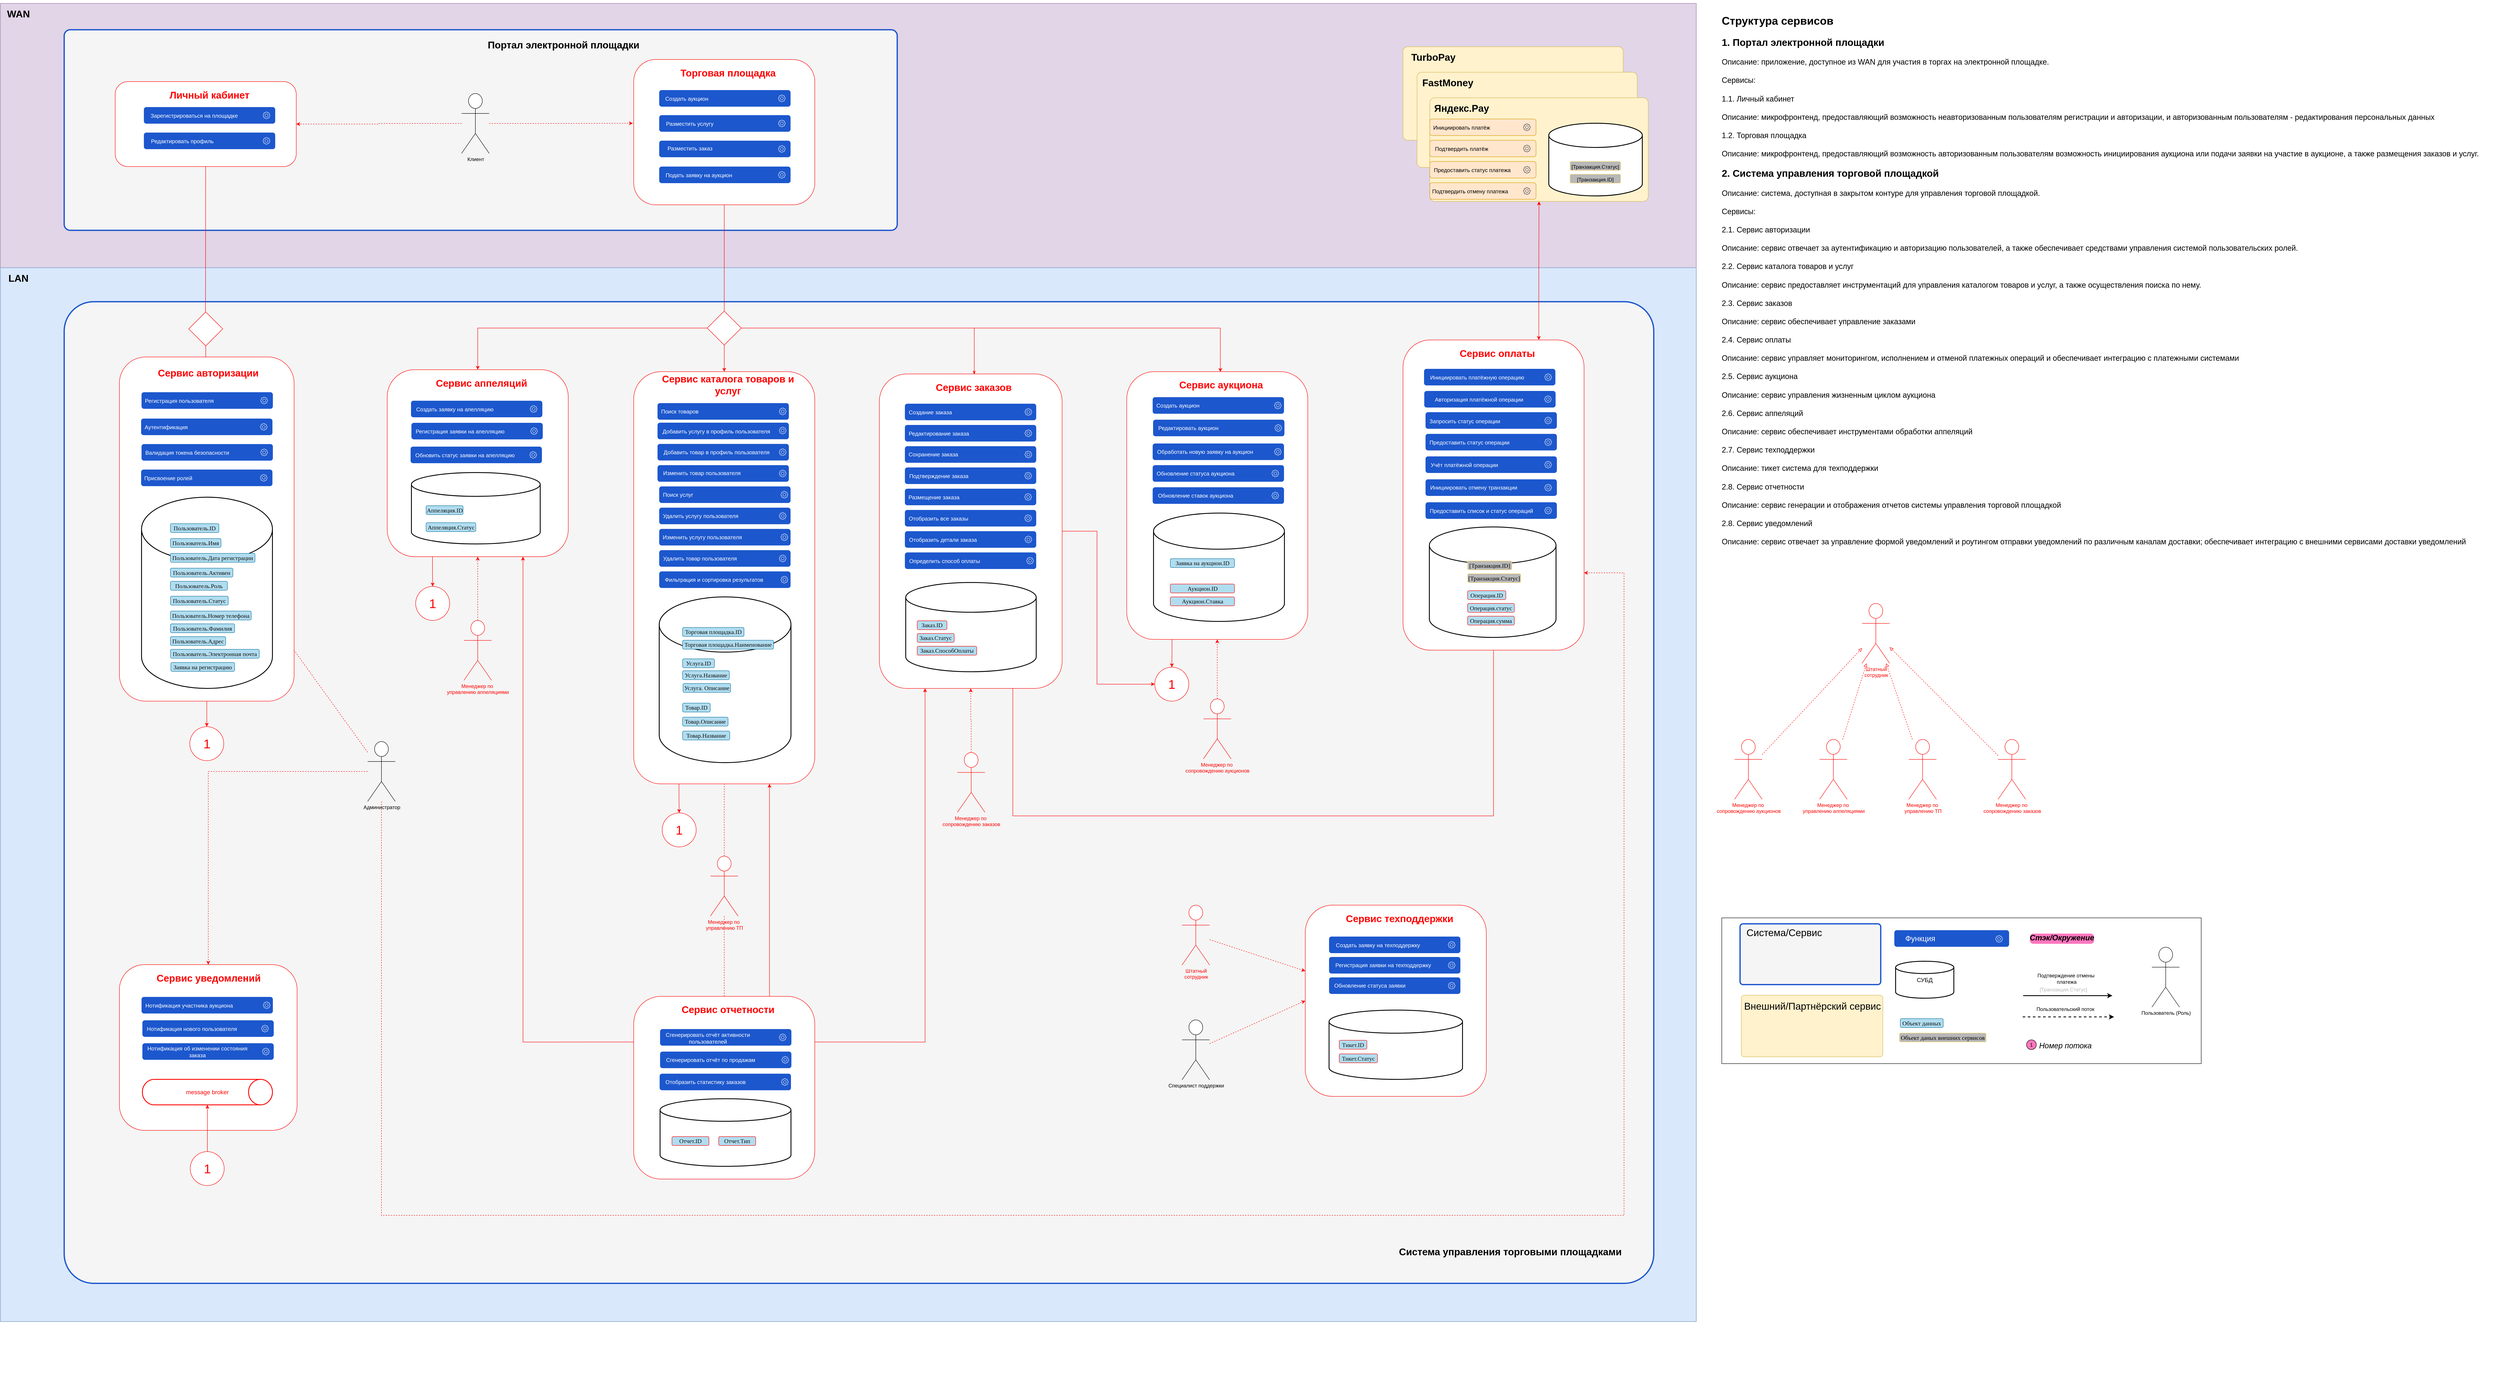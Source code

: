 <mxfile version="24.7.8" pages="2">
  <diagram name="Структура сервисов" id="BleSmaJVXqo2yb7Co1eL">
    <mxGraphModel dx="7100" dy="5310" grid="1" gridSize="10" guides="1" tooltips="0" connect="1" arrows="1" fold="1" page="0" pageScale="1" pageWidth="827" pageHeight="1169" math="0" shadow="0">
      <root>
        <mxCell id="0" />
        <mxCell id="1" parent="0" />
        <mxCell id="5OwYdLY4N6DLcjgSGQ58-2" value="" style="rounded=0;whiteSpace=wrap;html=1;fillColor=#e1d5e7;strokeColor=#9673a6;movable=1;resizable=1;rotatable=1;deletable=1;editable=1;locked=0;connectable=1;" parent="1" vertex="1">
          <mxGeometry x="3580" y="-872" width="3990" height="622" as="geometry" />
        </mxCell>
        <mxCell id="5OwYdLY4N6DLcjgSGQ58-3" value="" style="rounded=0;whiteSpace=wrap;html=1;fillColor=#dae8fc;strokeColor=#6c8ebf;" parent="1" vertex="1">
          <mxGeometry x="3580" y="-250" width="3990" height="2480" as="geometry" />
        </mxCell>
        <mxCell id="cKbgiC5qh_IXnBO1eU4K-100" value="WAN" style="text;html=1;align=center;verticalAlign=middle;whiteSpace=wrap;rounded=1;shadow=0;fontSize=23;fontStyle=1" parent="1" vertex="1">
          <mxGeometry x="3580" y="-872" width="85" height="49" as="geometry" />
        </mxCell>
        <mxCell id="5OwYdLY4N6DLcjgSGQ58-32" value="" style="group" parent="1" vertex="1" connectable="0">
          <mxGeometry x="6863" y="-770" width="594" height="364" as="geometry" />
        </mxCell>
        <mxCell id="5OwYdLY4N6DLcjgSGQ58-4" value="" style="group" parent="5OwYdLY4N6DLcjgSGQ58-32" vertex="1" connectable="0">
          <mxGeometry width="535" height="220" as="geometry" />
        </mxCell>
        <mxCell id="5OwYdLY4N6DLcjgSGQ58-5" value="" style="rounded=1;whiteSpace=wrap;html=1;arcSize=5;fillColor=#fff2cc;strokeColor=#d6b656;" parent="5OwYdLY4N6DLcjgSGQ58-4" vertex="1">
          <mxGeometry x="17" width="518" height="220" as="geometry" />
        </mxCell>
        <mxCell id="5OwYdLY4N6DLcjgSGQ58-6" value="TurboPay" style="text;html=1;align=center;verticalAlign=middle;whiteSpace=wrap;rounded=1;shadow=0;fontSize=23;fontStyle=1" parent="5OwYdLY4N6DLcjgSGQ58-4" vertex="1">
          <mxGeometry width="177" height="49" as="geometry" />
        </mxCell>
        <mxCell id="5OwYdLY4N6DLcjgSGQ58-7" value="" style="group" parent="5OwYdLY4N6DLcjgSGQ58-32" vertex="1" connectable="0">
          <mxGeometry x="50" y="60" width="518" height="224" as="geometry" />
        </mxCell>
        <mxCell id="5OwYdLY4N6DLcjgSGQ58-8" value="" style="rounded=1;whiteSpace=wrap;html=1;arcSize=5;fillColor=#fff2cc;strokeColor=#d6b656;" parent="5OwYdLY4N6DLcjgSGQ58-7" vertex="1">
          <mxGeometry width="518" height="224" as="geometry" />
        </mxCell>
        <mxCell id="5OwYdLY4N6DLcjgSGQ58-9" value="FastMoney" style="text;html=1;align=center;verticalAlign=middle;whiteSpace=wrap;rounded=1;shadow=0;fontSize=23;fontStyle=1" parent="5OwYdLY4N6DLcjgSGQ58-7" vertex="1">
          <mxGeometry x="2" width="141" height="49" as="geometry" />
        </mxCell>
        <mxCell id="5OwYdLY4N6DLcjgSGQ58-10" value="" style="group" parent="5OwYdLY4N6DLcjgSGQ58-32" vertex="1" connectable="0">
          <mxGeometry x="80" y="120" width="514" height="244" as="geometry" />
        </mxCell>
        <mxCell id="5OwYdLY4N6DLcjgSGQ58-11" value="" style="rounded=1;whiteSpace=wrap;html=1;arcSize=5;fillColor=#fff2cc;strokeColor=#d6b656;" parent="5OwYdLY4N6DLcjgSGQ58-10" vertex="1">
          <mxGeometry width="514" height="244" as="geometry" />
        </mxCell>
        <mxCell id="5OwYdLY4N6DLcjgSGQ58-12" value="Яндекс.Pay" style="text;html=1;align=center;verticalAlign=middle;whiteSpace=wrap;rounded=1;shadow=0;fontSize=23;fontStyle=1" parent="5OwYdLY4N6DLcjgSGQ58-10" vertex="1">
          <mxGeometry width="150" height="49" as="geometry" />
        </mxCell>
        <mxCell id="5OwYdLY4N6DLcjgSGQ58-13" value="" style="strokeWidth=2;html=1;shape=mxgraph.flowchart.database;whiteSpace=wrap;rounded=1;movable=1;resizable=1;rotatable=1;deletable=1;editable=1;locked=0;connectable=1;" parent="5OwYdLY4N6DLcjgSGQ58-32" vertex="1">
          <mxGeometry x="360" y="180" width="220" height="171" as="geometry" />
        </mxCell>
        <mxCell id="5OwYdLY4N6DLcjgSGQ58-14" value="&lt;p style=&quot;margin: 0px 0px 0px 13px; text-indent: -13px; font-variant-numeric: normal; font-variant-east-asian: normal; font-variant-alternates: normal; font-kerning: auto; font-optical-sizing: auto; font-feature-settings: normal; font-variation-settings: normal; font-variant-position: normal; font-stretch: normal; font-size: 14px; line-height: normal; text-align: start;&quot; class=&quot;p1&quot;&gt;&lt;span style=&quot;font-size: 12px; text-align: center; text-indent: 0px;&quot;&gt;[Транзакция.Статус]&lt;/span&gt;&lt;br&gt;&lt;/p&gt;" style="rounded=1;whiteSpace=wrap;html=1;fillColor=#B8B8B8;strokeColor=#FFD966;" parent="5OwYdLY4N6DLcjgSGQ58-32" vertex="1">
          <mxGeometry x="410" y="270" width="119" height="21" as="geometry" />
        </mxCell>
        <mxCell id="5OwYdLY4N6DLcjgSGQ58-15" value="&lt;p style=&quot;margin: 0px 0px 0px 13px; text-indent: -13px; font-variant-numeric: normal; font-variant-east-asian: normal; font-variant-alternates: normal; font-kerning: auto; font-optical-sizing: auto; font-feature-settings: normal; font-variation-settings: normal; font-variant-position: normal; font-stretch: normal; font-size: 14px; line-height: normal; text-align: start;&quot; class=&quot;p1&quot;&gt;&lt;span style=&quot;font-size: 12px; text-align: center; text-indent: 0px;&quot;&gt;[Транзакция.ID]&lt;/span&gt;&lt;br&gt;&lt;/p&gt;" style="rounded=1;whiteSpace=wrap;html=1;fillColor=#B8B8B8;strokeColor=#FFD966;" parent="5OwYdLY4N6DLcjgSGQ58-32" vertex="1">
          <mxGeometry x="410" y="300" width="119" height="21" as="geometry" />
        </mxCell>
        <mxCell id="5OwYdLY4N6DLcjgSGQ58-16" value="" style="group" parent="5OwYdLY4N6DLcjgSGQ58-32" vertex="1" connectable="0">
          <mxGeometry x="70" y="170" width="260" height="39" as="geometry" />
        </mxCell>
        <mxCell id="5OwYdLY4N6DLcjgSGQ58-17" value="" style="rounded=1;whiteSpace=wrap;html=1;fillColor=#ffe6cc;strokeColor=#d79b00;" parent="5OwYdLY4N6DLcjgSGQ58-16" vertex="1">
          <mxGeometry x="10" width="250" height="39" as="geometry" />
        </mxCell>
        <mxCell id="5OwYdLY4N6DLcjgSGQ58-18" value="" style="sketch=0;outlineConnect=0;fontColor=#232F3E;gradientColor=none;fillColor=#232F3D;strokeColor=none;dashed=0;verticalLabelPosition=bottom;verticalAlign=top;align=center;html=1;fontSize=12;fontStyle=0;aspect=fixed;pointerEvents=1;shape=mxgraph.aws4.gear;rounded=1;" parent="5OwYdLY4N6DLcjgSGQ58-16" vertex="1">
          <mxGeometry x="230" y="11" width="17" height="17" as="geometry" />
        </mxCell>
        <mxCell id="5OwYdLY4N6DLcjgSGQ58-19" value="Инициировать платёж" style="text;html=1;align=center;verticalAlign=middle;whiteSpace=wrap;rounded=1;fontSize=13;" parent="5OwYdLY4N6DLcjgSGQ58-16" vertex="1">
          <mxGeometry y="4.5" width="170" height="30" as="geometry" />
        </mxCell>
        <mxCell id="5OwYdLY4N6DLcjgSGQ58-20" value="" style="group" parent="5OwYdLY4N6DLcjgSGQ58-32" vertex="1" connectable="0">
          <mxGeometry x="70" y="220" width="260" height="39" as="geometry" />
        </mxCell>
        <mxCell id="5OwYdLY4N6DLcjgSGQ58-21" value="" style="rounded=1;whiteSpace=wrap;html=1;fillColor=#ffe6cc;strokeColor=#d79b00;" parent="5OwYdLY4N6DLcjgSGQ58-20" vertex="1">
          <mxGeometry x="10" width="250" height="39" as="geometry" />
        </mxCell>
        <mxCell id="5OwYdLY4N6DLcjgSGQ58-22" value="" style="sketch=0;outlineConnect=0;fontColor=#232F3E;gradientColor=none;fillColor=#232F3D;strokeColor=none;dashed=0;verticalLabelPosition=bottom;verticalAlign=top;align=center;html=1;fontSize=12;fontStyle=0;aspect=fixed;pointerEvents=1;shape=mxgraph.aws4.gear;rounded=1;" parent="5OwYdLY4N6DLcjgSGQ58-20" vertex="1">
          <mxGeometry x="230" y="11" width="17" height="17" as="geometry" />
        </mxCell>
        <mxCell id="5OwYdLY4N6DLcjgSGQ58-23" value="Подтвердить платёж" style="text;html=1;align=center;verticalAlign=middle;whiteSpace=wrap;rounded=1;fontSize=13;" parent="5OwYdLY4N6DLcjgSGQ58-20" vertex="1">
          <mxGeometry y="4.5" width="170" height="30" as="geometry" />
        </mxCell>
        <mxCell id="5OwYdLY4N6DLcjgSGQ58-24" value="" style="group" parent="5OwYdLY4N6DLcjgSGQ58-32" vertex="1" connectable="0">
          <mxGeometry x="80" y="270" width="250" height="39" as="geometry" />
        </mxCell>
        <mxCell id="5OwYdLY4N6DLcjgSGQ58-25" value="" style="rounded=1;whiteSpace=wrap;html=1;fillColor=#ffe6cc;strokeColor=#d79b00;" parent="5OwYdLY4N6DLcjgSGQ58-24" vertex="1">
          <mxGeometry width="250" height="39" as="geometry" />
        </mxCell>
        <mxCell id="5OwYdLY4N6DLcjgSGQ58-26" value="" style="sketch=0;outlineConnect=0;fontColor=#232F3E;gradientColor=none;fillColor=#232F3D;strokeColor=none;dashed=0;verticalLabelPosition=bottom;verticalAlign=top;align=center;html=1;fontSize=12;fontStyle=0;aspect=fixed;pointerEvents=1;shape=mxgraph.aws4.gear;rounded=1;" parent="5OwYdLY4N6DLcjgSGQ58-24" vertex="1">
          <mxGeometry x="220" y="11" width="17" height="17" as="geometry" />
        </mxCell>
        <mxCell id="5OwYdLY4N6DLcjgSGQ58-27" value="Предоставить статус платежа" style="text;html=1;align=center;verticalAlign=middle;whiteSpace=wrap;rounded=1;fontSize=13;" parent="5OwYdLY4N6DLcjgSGQ58-24" vertex="1">
          <mxGeometry y="4.5" width="200" height="30" as="geometry" />
        </mxCell>
        <mxCell id="5OwYdLY4N6DLcjgSGQ58-28" value="" style="group" parent="5OwYdLY4N6DLcjgSGQ58-32" vertex="1" connectable="0">
          <mxGeometry x="70" y="320" width="260" height="39" as="geometry" />
        </mxCell>
        <mxCell id="5OwYdLY4N6DLcjgSGQ58-29" value="" style="rounded=1;whiteSpace=wrap;html=1;fillColor=#ffe6cc;strokeColor=#d79b00;" parent="5OwYdLY4N6DLcjgSGQ58-28" vertex="1">
          <mxGeometry x="10" width="250" height="39" as="geometry" />
        </mxCell>
        <mxCell id="5OwYdLY4N6DLcjgSGQ58-30" value="" style="sketch=0;outlineConnect=0;fontColor=#232F3E;gradientColor=none;fillColor=#232F3D;strokeColor=none;dashed=0;verticalLabelPosition=bottom;verticalAlign=top;align=center;html=1;fontSize=12;fontStyle=0;aspect=fixed;pointerEvents=1;shape=mxgraph.aws4.gear;rounded=1;" parent="5OwYdLY4N6DLcjgSGQ58-28" vertex="1">
          <mxGeometry x="230" y="11" width="17" height="17" as="geometry" />
        </mxCell>
        <mxCell id="5OwYdLY4N6DLcjgSGQ58-31" value="Подтвердить отмену платежа" style="text;html=1;align=center;verticalAlign=middle;whiteSpace=wrap;rounded=1;fontSize=13;" parent="5OwYdLY4N6DLcjgSGQ58-28" vertex="1">
          <mxGeometry y="4.5" width="210" height="30" as="geometry" />
        </mxCell>
        <mxCell id="cLhmCarF1MdKLka7V6Pk-153" value="" style="group" parent="1" vertex="1" connectable="0">
          <mxGeometry x="3730" y="-170" width="3780" height="2520" as="geometry" />
        </mxCell>
        <mxCell id="cLhmCarF1MdKLka7V6Pk-119" value="" style="rounded=1;whiteSpace=wrap;html=1;arcSize=3;fillColor=#f5f5f5;strokeColor=#1C57CD;strokeWidth=3;align=center;verticalAlign=middle;fontFamily=Helvetica;fontSize=12;fontColor=#333333;resizable=1;" parent="cLhmCarF1MdKLka7V6Pk-153" vertex="1">
          <mxGeometry width="3740" height="2310" as="geometry" />
        </mxCell>
        <mxCell id="cLhmCarF1MdKLka7V6Pk-136" value="Система управления торговыми площадками" style="text;html=1;align=center;verticalAlign=middle;whiteSpace=wrap;rounded=1;shadow=0;fontSize=23;fontStyle=1" parent="cLhmCarF1MdKLka7V6Pk-153" vertex="1">
          <mxGeometry x="3120" y="2210" width="564.77" height="52.17" as="geometry" />
        </mxCell>
        <mxCell id="8exuli3ZTcm0QyerXkga-28" style="edgeStyle=orthogonalEdgeStyle;rounded=0;orthogonalLoop=1;jettySize=auto;html=1;dashed=1;strokeColor=#FF0000;" parent="cLhmCarF1MdKLka7V6Pk-153" source="8exuli3ZTcm0QyerXkga-24" target="cLhmCarF1MdKLka7V6Pk-34" edge="1">
          <mxGeometry relative="1" as="geometry">
            <mxPoint x="1160" y="1900" as="targetPoint" />
            <Array as="points">
              <mxPoint x="746" y="2150" />
              <mxPoint x="3670" y="2150" />
              <mxPoint x="3670" y="638" />
            </Array>
          </mxGeometry>
        </mxCell>
        <mxCell id="64yNbQrJrjeSePBSo2j9-12" style="rounded=0;orthogonalLoop=1;jettySize=auto;html=1;dashed=1;strokeColor=#FF0000;endArrow=none;endFill=0;" parent="cLhmCarF1MdKLka7V6Pk-153" source="8exuli3ZTcm0QyerXkga-24" target="cLhmCarF1MdKLka7V6Pk-62" edge="1">
          <mxGeometry relative="1" as="geometry" />
        </mxCell>
        <mxCell id="5m22wrSKgilPuPCjSxKy-290" style="edgeStyle=orthogonalEdgeStyle;rounded=0;orthogonalLoop=1;jettySize=auto;html=1;entryX=0.5;entryY=0;entryDx=0;entryDy=0;dashed=1;strokeColor=#FF0000;" edge="1" parent="cLhmCarF1MdKLka7V6Pk-153" source="8exuli3ZTcm0QyerXkga-24" target="cLhmCarF1MdKLka7V6Pk-59">
          <mxGeometry relative="1" as="geometry" />
        </mxCell>
        <mxCell id="8exuli3ZTcm0QyerXkga-24" value="Администратор" style="shape=umlActor;verticalLabelPosition=bottom;verticalAlign=top;html=1;outlineConnect=0;rounded=1;" parent="cLhmCarF1MdKLka7V6Pk-153" vertex="1">
          <mxGeometry x="714" y="1035" width="65" height="141" as="geometry" />
        </mxCell>
        <mxCell id="8exuli3ZTcm0QyerXkga-78" value="" style="group" parent="cLhmCarF1MdKLka7V6Pk-153" vertex="1" connectable="0">
          <mxGeometry x="130" y="130" width="411" height="810" as="geometry" />
        </mxCell>
        <mxCell id="8exuli3ZTcm0QyerXkga-3" value="&lt;p style=&quot;margin: 0px 0px 0px 13px; text-indent: -13px; font-variant-numeric: normal; font-variant-east-asian: normal; font-variant-alternates: normal; font-kerning: auto; font-optical-sizing: auto; font-feature-settings: normal; font-variation-settings: normal; font-variant-position: normal; font-stretch: normal; line-height: normal; color: rgb(14, 14, 14); text-align: start;&quot; class=&quot;p1&quot;&gt;&lt;font face=&quot;Times New Roman&quot;&gt;&lt;span style=&quot;font-size: 14px;&quot;&gt;JWT&lt;/span&gt;&lt;/font&gt;&lt;/p&gt;" style="rounded=1;whiteSpace=wrap;html=1;fillColor=#b1ddf0;strokeColor=#10739e;" parent="8exuli3ZTcm0QyerXkga-78" vertex="1">
          <mxGeometry x="120" y="724.5" width="49" height="21" as="geometry" />
        </mxCell>
        <mxCell id="cLhmCarF1MdKLka7V6Pk-62" value="" style="rounded=1;whiteSpace=wrap;html=1;strokeColor=#FF0000;movable=1;resizable=1;rotatable=1;deletable=1;editable=1;locked=0;connectable=1;" parent="8exuli3ZTcm0QyerXkga-78" vertex="1">
          <mxGeometry width="411" height="810" as="geometry" />
        </mxCell>
        <mxCell id="cLhmCarF1MdKLka7V6Pk-145" value="" style="strokeWidth=2;html=1;shape=mxgraph.flowchart.database;whiteSpace=wrap;rounded=1;movable=1;resizable=1;rotatable=1;deletable=1;editable=1;locked=0;connectable=1;" parent="8exuli3ZTcm0QyerXkga-78" vertex="1">
          <mxGeometry x="52" y="330" width="308" height="450" as="geometry" />
        </mxCell>
        <mxCell id="BZBJQn5B5M7l6MrAMs_o-8" value="" style="group;movable=1;resizable=1;rotatable=1;deletable=1;editable=1;locked=0;connectable=1;" parent="8exuli3ZTcm0QyerXkga-78" vertex="1" connectable="0">
          <mxGeometry x="51" y="145" width="309" height="39" as="geometry" />
        </mxCell>
        <mxCell id="Tz6aEU4ManMyac2rpAqn-42" value="" style="rounded=1;whiteSpace=wrap;html=1;fillColor=#1C57CD;strokeColor=none;movable=1;resizable=1;rotatable=1;deletable=1;editable=1;locked=0;connectable=1;" parent="BZBJQn5B5M7l6MrAMs_o-8" vertex="1">
          <mxGeometry width="309" height="39" as="geometry" />
        </mxCell>
        <mxCell id="Tz6aEU4ManMyac2rpAqn-43" value="" style="sketch=0;outlineConnect=0;fontColor=#232F3E;gradientColor=none;fillColor=default;strokeColor=none;dashed=0;verticalLabelPosition=bottom;verticalAlign=top;align=center;html=1;fontSize=12;fontStyle=0;aspect=fixed;pointerEvents=1;shape=mxgraph.aws4.gear;rounded=1;movable=1;resizable=1;rotatable=1;deletable=1;editable=1;locked=0;connectable=1;" parent="BZBJQn5B5M7l6MrAMs_o-8" vertex="1">
          <mxGeometry x="280" y="11" width="17" height="17" as="geometry" />
        </mxCell>
        <mxCell id="Tz6aEU4ManMyac2rpAqn-44" value="Аутентификация" style="text;html=1;align=center;verticalAlign=middle;whiteSpace=wrap;rounded=1;fontSize=13;fontColor=#FFFFFF;strokeColor=none;movable=1;resizable=1;rotatable=1;deletable=1;editable=1;locked=0;connectable=1;" parent="BZBJQn5B5M7l6MrAMs_o-8" vertex="1">
          <mxGeometry x="2" y="4.5" width="114" height="30" as="geometry" />
        </mxCell>
        <mxCell id="BZBJQn5B5M7l6MrAMs_o-9" value="" style="group;movable=1;resizable=1;rotatable=1;deletable=1;editable=1;locked=0;connectable=1;" parent="8exuli3ZTcm0QyerXkga-78" vertex="1" connectable="0">
          <mxGeometry x="51" y="265" width="309" height="39" as="geometry" />
        </mxCell>
        <mxCell id="Tz6aEU4ManMyac2rpAqn-45" value="" style="rounded=1;whiteSpace=wrap;html=1;fillColor=#1C57CD;strokeColor=none;movable=1;resizable=1;rotatable=1;deletable=1;editable=1;locked=0;connectable=1;" parent="BZBJQn5B5M7l6MrAMs_o-9" vertex="1">
          <mxGeometry width="309" height="39" as="geometry" />
        </mxCell>
        <mxCell id="Tz6aEU4ManMyac2rpAqn-46" value="" style="sketch=0;outlineConnect=0;fontColor=#232F3E;gradientColor=none;fillColor=default;strokeColor=none;dashed=0;verticalLabelPosition=bottom;verticalAlign=top;align=center;html=1;fontSize=12;fontStyle=0;aspect=fixed;pointerEvents=1;shape=mxgraph.aws4.gear;rounded=1;movable=1;resizable=1;rotatable=1;deletable=1;editable=1;locked=0;connectable=1;" parent="BZBJQn5B5M7l6MrAMs_o-9" vertex="1">
          <mxGeometry x="280" y="11" width="17" height="17" as="geometry" />
        </mxCell>
        <mxCell id="Tz6aEU4ManMyac2rpAqn-47" value="Присвоение ролей" style="text;html=1;align=center;verticalAlign=middle;whiteSpace=wrap;rounded=1;fontSize=13;fontColor=#FFFFFF;strokeColor=none;movable=1;resizable=1;rotatable=1;deletable=1;editable=1;locked=0;connectable=1;" parent="BZBJQn5B5M7l6MrAMs_o-9" vertex="1">
          <mxGeometry x="3" y="5" width="122" height="30" as="geometry" />
        </mxCell>
        <mxCell id="BZBJQn5B5M7l6MrAMs_o-11" value="" style="group;movable=1;resizable=1;rotatable=1;deletable=1;editable=1;locked=0;connectable=1;" parent="8exuli3ZTcm0QyerXkga-78" vertex="1" connectable="0">
          <mxGeometry x="52" y="205" width="309" height="39" as="geometry" />
        </mxCell>
        <mxCell id="Tz6aEU4ManMyac2rpAqn-48" value="" style="rounded=1;whiteSpace=wrap;html=1;fillColor=#1C57CD;strokeColor=none;movable=1;resizable=1;rotatable=1;deletable=1;editable=1;locked=0;connectable=1;" parent="BZBJQn5B5M7l6MrAMs_o-11" vertex="1">
          <mxGeometry width="309" height="39" as="geometry" />
        </mxCell>
        <mxCell id="Tz6aEU4ManMyac2rpAqn-49" value="" style="sketch=0;outlineConnect=0;fontColor=#232F3E;gradientColor=none;fillColor=default;strokeColor=none;dashed=0;verticalLabelPosition=bottom;verticalAlign=top;align=center;html=1;fontSize=12;fontStyle=0;aspect=fixed;pointerEvents=1;shape=mxgraph.aws4.gear;rounded=1;movable=1;resizable=1;rotatable=1;deletable=1;editable=1;locked=0;connectable=1;" parent="BZBJQn5B5M7l6MrAMs_o-11" vertex="1">
          <mxGeometry x="280" y="11" width="17" height="17" as="geometry" />
        </mxCell>
        <mxCell id="Tz6aEU4ManMyac2rpAqn-50" value="Валидация токена безопасности" style="text;html=1;align=center;verticalAlign=middle;whiteSpace=wrap;rounded=1;fontSize=13;fontColor=#FFFFFF;strokeColor=none;movable=1;resizable=1;rotatable=1;deletable=1;editable=1;locked=0;connectable=1;" parent="BZBJQn5B5M7l6MrAMs_o-11" vertex="1">
          <mxGeometry x="3" y="4.5" width="209" height="30" as="geometry" />
        </mxCell>
        <mxCell id="BZBJQn5B5M7l6MrAMs_o-7" value="" style="group;movable=1;resizable=1;rotatable=1;deletable=1;editable=1;locked=0;connectable=1;" parent="8exuli3ZTcm0QyerXkga-78" vertex="1" connectable="0">
          <mxGeometry x="52" y="83" width="309" height="39" as="geometry" />
        </mxCell>
        <mxCell id="aNh6FEuhw9lsT8rE3H5J-122" value="" style="rounded=1;whiteSpace=wrap;html=1;gradientColor=none;fillColor=#1C57CD;strokeColor=none;movable=1;resizable=1;rotatable=1;deletable=1;editable=1;locked=0;connectable=1;" parent="BZBJQn5B5M7l6MrAMs_o-7" vertex="1">
          <mxGeometry width="309" height="39" as="geometry" />
        </mxCell>
        <mxCell id="aNh6FEuhw9lsT8rE3H5J-123" value="" style="sketch=0;outlineConnect=0;dashed=0;verticalLabelPosition=bottom;verticalAlign=top;align=center;html=1;fontSize=12;fontStyle=0;aspect=fixed;pointerEvents=1;shape=mxgraph.aws4.gear;rounded=1;strokeColor=none;fillColor=default;movable=1;resizable=1;rotatable=1;deletable=1;editable=1;locked=0;connectable=1;" parent="BZBJQn5B5M7l6MrAMs_o-7" vertex="1">
          <mxGeometry x="280" y="11" width="17" height="17" as="geometry" />
        </mxCell>
        <mxCell id="aNh6FEuhw9lsT8rE3H5J-93" value="Регистрация пользователя" style="text;html=1;align=center;verticalAlign=middle;whiteSpace=wrap;rounded=1;fontSize=13;fontColor=#FFFFFF;strokeColor=none;movable=1;resizable=1;rotatable=1;deletable=1;editable=1;locked=0;connectable=1;" parent="BZBJQn5B5M7l6MrAMs_o-7" vertex="1">
          <mxGeometry x="3" y="4.5" width="172" height="30" as="geometry" />
        </mxCell>
        <mxCell id="cLhmCarF1MdKLka7V6Pk-63" value="Сервис авторизации" style="text;html=1;align=center;verticalAlign=middle;whiteSpace=wrap;rounded=1;shadow=0;fontSize=23;fontStyle=1;fontColor=#FF0000;movable=1;resizable=1;rotatable=1;deletable=1;editable=1;locked=0;connectable=1;" parent="8exuli3ZTcm0QyerXkga-78" vertex="1">
          <mxGeometry x="39" y="13" width="340" height="49" as="geometry" />
        </mxCell>
        <mxCell id="8exuli3ZTcm0QyerXkga-4" value="&lt;p style=&quot;margin: 0px 0px 0px 13px; text-indent: -13px; font-variant-numeric: normal; font-variant-east-asian: normal; font-variant-alternates: normal; font-kerning: auto; font-optical-sizing: auto; font-feature-settings: normal; font-variation-settings: normal; font-variant-position: normal; font-stretch: normal; font-size: 14px; line-height: normal; color: rgb(14, 14, 14); text-align: start;&quot; class=&quot;p1&quot;&gt;&lt;font face=&quot;Times New Roman&quot;&gt;Пользователь.Роль&lt;/font&gt;&lt;/p&gt;" style="rounded=1;whiteSpace=wrap;html=1;fillColor=#b1ddf0;strokeColor=#10739e;" parent="8exuli3ZTcm0QyerXkga-78" vertex="1">
          <mxGeometry x="120" y="528" width="134" height="21" as="geometry" />
        </mxCell>
        <mxCell id="8exuli3ZTcm0QyerXkga-5" value="&lt;p style=&quot;margin: 0px 0px 0px 13px; text-indent: -13px; font-variant-numeric: normal; font-variant-east-asian: normal; font-variant-alternates: normal; font-kerning: auto; font-optical-sizing: auto; font-feature-settings: normal; font-variation-settings: normal; font-variant-position: normal; font-stretch: normal; font-size: 14px; line-height: normal; color: rgb(14, 14, 14); text-align: start;&quot; class=&quot;p1&quot;&gt;&lt;font face=&quot;Times New Roman&quot;&gt;Пользователь.ID&lt;/font&gt;&lt;/p&gt;" style="rounded=1;whiteSpace=wrap;html=1;fillColor=#b1ddf0;strokeColor=#10739e;" parent="8exuli3ZTcm0QyerXkga-78" vertex="1">
          <mxGeometry x="120" y="392.25" width="114" height="21" as="geometry" />
        </mxCell>
        <mxCell id="8exuli3ZTcm0QyerXkga-6" value="&lt;p style=&quot;margin: 0px 0px 0px 13px; text-indent: -13px; font-variant-numeric: normal; font-variant-east-asian: normal; font-variant-alternates: normal; font-kerning: auto; font-optical-sizing: auto; font-feature-settings: normal; font-variation-settings: normal; font-variant-position: normal; font-stretch: normal; font-size: 14px; line-height: normal; color: rgb(14, 14, 14); text-align: start;&quot; class=&quot;p1&quot;&gt;&lt;font face=&quot;Times New Roman&quot;&gt;Пользователь.Имя&lt;/font&gt;&lt;/p&gt;" style="rounded=1;whiteSpace=wrap;html=1;fillColor=#b1ddf0;strokeColor=#10739e;" parent="8exuli3ZTcm0QyerXkga-78" vertex="1">
          <mxGeometry x="120" y="427.25" width="119" height="21" as="geometry" />
        </mxCell>
        <mxCell id="8exuli3ZTcm0QyerXkga-7" value="&lt;p style=&quot;margin: 0px 0px 0px 13px; text-indent: -13px; font-variant-numeric: normal; font-variant-east-asian: normal; font-variant-alternates: normal; font-kerning: auto; font-optical-sizing: auto; font-feature-settings: normal; font-variation-settings: normal; font-variant-position: normal; font-stretch: normal; font-size: 14px; line-height: normal; color: rgb(14, 14, 14); text-align: start;&quot; class=&quot;p1&quot;&gt;&lt;font face=&quot;Times New Roman&quot;&gt;Пользователь.Фамилия&lt;/font&gt;&lt;/p&gt;" style="rounded=1;whiteSpace=wrap;html=1;fillColor=#b1ddf0;strokeColor=#10739e;" parent="8exuli3ZTcm0QyerXkga-78" vertex="1">
          <mxGeometry x="120" y="628" width="151" height="21" as="geometry" />
        </mxCell>
        <mxCell id="8exuli3ZTcm0QyerXkga-8" value="&lt;p style=&quot;margin: 0px 0px 0px 13px; text-indent: -13px; font-variant-numeric: normal; font-variant-east-asian: normal; font-variant-alternates: normal; font-kerning: auto; font-optical-sizing: auto; font-feature-settings: normal; font-variation-settings: normal; font-variant-position: normal; font-stretch: normal; font-size: 14px; line-height: normal; color: rgb(14, 14, 14); text-align: start;&quot; class=&quot;p1&quot;&gt;&lt;font face=&quot;Times New Roman&quot;&gt;Пользователь.Адрес&lt;/font&gt;&lt;/p&gt;" style="rounded=1;whiteSpace=wrap;html=1;fillColor=#b1ddf0;strokeColor=#10739e;" parent="8exuli3ZTcm0QyerXkga-78" vertex="1">
          <mxGeometry x="120" y="658" width="130" height="21" as="geometry" />
        </mxCell>
        <mxCell id="8exuli3ZTcm0QyerXkga-9" value="&lt;p style=&quot;margin: 0px 0px 0px 13px; text-indent: -13px; font-variant-numeric: normal; font-variant-east-asian: normal; font-variant-alternates: normal; font-kerning: auto; font-optical-sizing: auto; font-feature-settings: normal; font-variation-settings: normal; font-variant-position: normal; font-stretch: normal; font-size: 14px; line-height: normal; color: rgb(14, 14, 14); text-align: start;&quot; class=&quot;p1&quot;&gt;&lt;font face=&quot;Times New Roman&quot;&gt;Пользователь.Дата регистрации&lt;/font&gt;&lt;/p&gt;" style="rounded=1;whiteSpace=wrap;html=1;fillColor=#b1ddf0;strokeColor=#10739e;" parent="8exuli3ZTcm0QyerXkga-78" vertex="1">
          <mxGeometry x="120" y="462.25" width="199" height="21" as="geometry" />
        </mxCell>
        <mxCell id="8exuli3ZTcm0QyerXkga-10" value="&lt;p style=&quot;margin: 0px 0px 0px 13px; text-indent: -13px; font-variant-numeric: normal; font-variant-east-asian: normal; font-variant-alternates: normal; font-kerning: auto; font-optical-sizing: auto; font-feature-settings: normal; font-variation-settings: normal; font-variant-position: normal; font-stretch: normal; font-size: 14px; line-height: normal; color: rgb(14, 14, 14); text-align: start;&quot; class=&quot;p1&quot;&gt;&lt;font face=&quot;Times New Roman&quot;&gt;Пользователь.Статус&lt;/font&gt;&lt;/p&gt;" style="rounded=1;whiteSpace=wrap;html=1;fillColor=#b1ddf0;strokeColor=#10739e;" parent="8exuli3ZTcm0QyerXkga-78" vertex="1">
          <mxGeometry x="120" y="563" width="136" height="21" as="geometry" />
        </mxCell>
        <mxCell id="8exuli3ZTcm0QyerXkga-11" value="&lt;p style=&quot;margin: 0px 0px 0px 13px; text-indent: -13px; font-variant-numeric: normal; font-variant-east-asian: normal; font-variant-alternates: normal; font-kerning: auto; font-optical-sizing: auto; font-feature-settings: normal; font-variation-settings: normal; font-variant-position: normal; font-stretch: normal; font-size: 14px; line-height: normal; color: rgb(14, 14, 14); text-align: start;&quot; class=&quot;p1&quot;&gt;&lt;font face=&quot;Times New Roman&quot;&gt;Пользователь.Электронная почта&lt;/font&gt;&lt;/p&gt;" style="rounded=1;whiteSpace=wrap;html=1;fillColor=#b1ddf0;strokeColor=#10739e;" parent="8exuli3ZTcm0QyerXkga-78" vertex="1">
          <mxGeometry x="120" y="688" width="209" height="21" as="geometry" />
        </mxCell>
        <mxCell id="8exuli3ZTcm0QyerXkga-12" value="&lt;p style=&quot;margin: 0px 0px 0px 13px; text-indent: -13px; font-variant-numeric: normal; font-variant-east-asian: normal; font-variant-alternates: normal; font-kerning: auto; font-optical-sizing: auto; font-feature-settings: normal; font-variation-settings: normal; font-variant-position: normal; font-stretch: normal; font-size: 14px; line-height: normal; color: rgb(14, 14, 14); text-align: start;&quot; class=&quot;p1&quot;&gt;&lt;font face=&quot;Times New Roman&quot;&gt;Пользователь.Номер телефона&lt;/font&gt;&lt;/p&gt;" style="rounded=1;whiteSpace=wrap;html=1;fillColor=#b1ddf0;strokeColor=#10739e;" parent="8exuli3ZTcm0QyerXkga-78" vertex="1">
          <mxGeometry x="120" y="598" width="190" height="21" as="geometry" />
        </mxCell>
        <mxCell id="8exuli3ZTcm0QyerXkga-15" value="&lt;p style=&quot;margin: 0px 0px 0px 13px; text-indent: -13px; font-variant-numeric: normal; font-variant-east-asian: normal; font-variant-alternates: normal; font-kerning: auto; font-optical-sizing: auto; font-feature-settings: normal; font-variation-settings: normal; font-variant-position: normal; font-stretch: normal; font-size: 14px; line-height: normal; color: rgb(14, 14, 14); text-align: start;&quot; class=&quot;p1&quot;&gt;&lt;font face=&quot;Times New Roman&quot;&gt;Пользователь.Активен&lt;/font&gt;&lt;/p&gt;" style="rounded=1;whiteSpace=wrap;html=1;fillColor=#b1ddf0;strokeColor=#10739e;" parent="8exuli3ZTcm0QyerXkga-78" vertex="1">
          <mxGeometry x="120" y="497" width="147" height="21" as="geometry" />
        </mxCell>
        <mxCell id="8exuli3ZTcm0QyerXkga-2" value="&lt;p style=&quot;margin: 0px 0px 0px 13px; text-indent: -13px; font-variant-numeric: normal; font-variant-east-asian: normal; font-variant-alternates: normal; font-kerning: auto; font-optical-sizing: auto; font-feature-settings: normal; font-variation-settings: normal; font-variant-position: normal; font-stretch: normal; line-height: normal; color: rgb(14, 14, 14); text-align: start;&quot; class=&quot;p1&quot;&gt;&lt;font style=&quot;font-size: 14px;&quot; face=&quot;Times New Roman&quot;&gt;Заявка на регистрацию&lt;/font&gt;&lt;/p&gt;" style="rounded=1;whiteSpace=wrap;html=1;fillColor=#b1ddf0;strokeColor=#10739e;" parent="8exuli3ZTcm0QyerXkga-78" vertex="1">
          <mxGeometry x="121" y="719" width="150" height="21" as="geometry" />
        </mxCell>
        <mxCell id="uOU5dFRyyiX_w7H4l-Pe-3" value="" style="group" parent="cLhmCarF1MdKLka7V6Pk-153" vertex="1" connectable="0">
          <mxGeometry x="3150" y="90" width="426" height="730" as="geometry" />
        </mxCell>
        <mxCell id="cLhmCarF1MdKLka7V6Pk-34" value="" style="rounded=1;whiteSpace=wrap;html=1;strokeColor=#FF0000;movable=1;resizable=1;rotatable=1;deletable=1;editable=1;locked=0;connectable=1;" parent="uOU5dFRyyiX_w7H4l-Pe-3" vertex="1">
          <mxGeometry width="426" height="730" as="geometry" />
        </mxCell>
        <mxCell id="cLhmCarF1MdKLka7V6Pk-149" value="&lt;span style=&quot;color: rgba(0, 0, 0, 0); font-family: monospace; font-size: 0px; text-align: start; text-wrap: nowrap;&quot;&gt;%3CmxGraphModel%3E%3Croot%3E%3CmxCell%20id%3D%220%22%2F%3E%3CmxCell%20id%3D%221%22%20parent%3D%220%22%2F%3E%3CmxCell%20id%3D%222%22%20value%3D%22%22%20style%3D%22strokeWidth%3D2%3Bhtml%3D1%3Bshape%3Dmxgraph.flowchart.database%3BwhiteSpace%3Dwrap%3Brounded%3D1%3Bmovable%3D1%3Bresizable%3D1%3Brotatable%3D1%3Bdeletable%3D1%3Beditable%3D1%3Blocked%3D0%3Bconnectable%3D1%3B%22%20vertex%3D%221%22%20parent%3D%221%22%3E%3CmxGeometry%20x%3D%225370%22%20y%3D%223200%22%20width%3D%2290%22%20height%3D%2270%22%20as%3D%22geometry%22%2F%3E%3C%2FmxCell%3E%3C%2Froot%3E%3C%2FmxGraphModel%3E&lt;/span&gt;" style="strokeWidth=2;html=1;shape=mxgraph.flowchart.database;whiteSpace=wrap;rounded=1;movable=1;resizable=1;rotatable=1;deletable=1;editable=1;locked=0;connectable=1;" parent="uOU5dFRyyiX_w7H4l-Pe-3" vertex="1">
          <mxGeometry x="62" y="440" width="298" height="260" as="geometry" />
        </mxCell>
        <mxCell id="BZBJQn5B5M7l6MrAMs_o-49" value="" style="group;movable=1;resizable=1;rotatable=1;deletable=1;editable=1;locked=0;connectable=1;" parent="uOU5dFRyyiX_w7H4l-Pe-3" vertex="1" connectable="0">
          <mxGeometry x="53" y="382" width="309" height="39" as="geometry" />
        </mxCell>
        <mxCell id="Tz6aEU4ManMyac2rpAqn-121" value="" style="rounded=1;whiteSpace=wrap;html=1;fillColor=#1C57CD;strokeColor=none;movable=1;resizable=1;rotatable=1;deletable=1;editable=1;locked=0;connectable=1;" parent="BZBJQn5B5M7l6MrAMs_o-49" vertex="1">
          <mxGeometry width="309" height="39" as="geometry" />
        </mxCell>
        <mxCell id="Tz6aEU4ManMyac2rpAqn-122" value="" style="sketch=0;outlineConnect=0;fontColor=#232F3E;gradientColor=none;fillColor=#FFFFFF;strokeColor=none;dashed=0;verticalLabelPosition=bottom;verticalAlign=top;align=center;html=1;fontSize=12;fontStyle=0;aspect=fixed;pointerEvents=1;shape=mxgraph.aws4.gear;rounded=1;movable=1;resizable=1;rotatable=1;deletable=1;editable=1;locked=0;connectable=1;" parent="BZBJQn5B5M7l6MrAMs_o-49" vertex="1">
          <mxGeometry x="280" y="11" width="17" height="17" as="geometry" />
        </mxCell>
        <mxCell id="Tz6aEU4ManMyac2rpAqn-123" value="Предоставить список и статус операций" style="text;html=1;align=center;verticalAlign=middle;whiteSpace=wrap;rounded=1;fontSize=13;fontColor=#FFFFFF;strokeColor=none;movable=1;resizable=1;rotatable=1;deletable=1;editable=1;locked=0;connectable=1;" parent="BZBJQn5B5M7l6MrAMs_o-49" vertex="1">
          <mxGeometry y="4.5" width="263" height="30" as="geometry" />
        </mxCell>
        <mxCell id="BZBJQn5B5M7l6MrAMs_o-46" value="" style="group;movable=1;resizable=1;rotatable=1;deletable=1;editable=1;locked=0;connectable=1;" parent="uOU5dFRyyiX_w7H4l-Pe-3" vertex="1" connectable="0">
          <mxGeometry x="53" y="221" width="309" height="39" as="geometry" />
        </mxCell>
        <mxCell id="Tz6aEU4ManMyac2rpAqn-130" value="" style="rounded=1;whiteSpace=wrap;html=1;fillColor=#1C57CD;strokeColor=none;movable=1;resizable=1;rotatable=1;deletable=1;editable=1;locked=0;connectable=1;" parent="BZBJQn5B5M7l6MrAMs_o-46" vertex="1">
          <mxGeometry width="309" height="39" as="geometry" />
        </mxCell>
        <mxCell id="Tz6aEU4ManMyac2rpAqn-131" value="" style="sketch=0;outlineConnect=0;fontColor=#232F3E;gradientColor=none;fillColor=#FFFFFF;strokeColor=none;dashed=0;verticalLabelPosition=bottom;verticalAlign=top;align=center;html=1;fontSize=12;fontStyle=0;aspect=fixed;pointerEvents=1;shape=mxgraph.aws4.gear;rounded=1;movable=1;resizable=1;rotatable=1;deletable=1;editable=1;locked=0;connectable=1;" parent="BZBJQn5B5M7l6MrAMs_o-46" vertex="1">
          <mxGeometry x="280" y="11" width="17" height="17" as="geometry" />
        </mxCell>
        <mxCell id="Tz6aEU4ManMyac2rpAqn-132" value="Предоставить статус операции" style="text;html=1;align=center;verticalAlign=middle;whiteSpace=wrap;rounded=1;fontSize=13;fontColor=#FFFFFF;strokeColor=none;movable=1;resizable=1;rotatable=1;deletable=1;editable=1;locked=0;connectable=1;" parent="BZBJQn5B5M7l6MrAMs_o-46" vertex="1">
          <mxGeometry y="4.5" width="207" height="30" as="geometry" />
        </mxCell>
        <mxCell id="BZBJQn5B5M7l6MrAMs_o-47" value="" style="group;movable=1;resizable=1;rotatable=1;deletable=1;editable=1;locked=0;connectable=1;" parent="uOU5dFRyyiX_w7H4l-Pe-3" vertex="1" connectable="0">
          <mxGeometry x="53" y="170" width="309" height="39" as="geometry" />
        </mxCell>
        <mxCell id="Tz6aEU4ManMyac2rpAqn-127" value="" style="rounded=1;whiteSpace=wrap;html=1;fillColor=#1C57CD;strokeColor=none;movable=1;resizable=1;rotatable=1;deletable=1;editable=1;locked=0;connectable=1;" parent="BZBJQn5B5M7l6MrAMs_o-47" vertex="1">
          <mxGeometry width="309" height="39" as="geometry" />
        </mxCell>
        <mxCell id="Tz6aEU4ManMyac2rpAqn-128" value="" style="sketch=0;outlineConnect=0;fontColor=#232F3E;gradientColor=none;fillColor=#FFFFFF;strokeColor=none;dashed=0;verticalLabelPosition=bottom;verticalAlign=top;align=center;html=1;fontSize=12;fontStyle=0;aspect=fixed;pointerEvents=1;shape=mxgraph.aws4.gear;rounded=1;movable=1;resizable=1;rotatable=1;deletable=1;editable=1;locked=0;connectable=1;" parent="BZBJQn5B5M7l6MrAMs_o-47" vertex="1">
          <mxGeometry x="280" y="11" width="17" height="17" as="geometry" />
        </mxCell>
        <mxCell id="Tz6aEU4ManMyac2rpAqn-129" value="Запросить статус операции" style="text;html=1;align=center;verticalAlign=middle;whiteSpace=wrap;rounded=1;fontSize=13;fontColor=#FFFFFF;strokeColor=none;movable=1;resizable=1;rotatable=1;deletable=1;editable=1;locked=0;connectable=1;" parent="BZBJQn5B5M7l6MrAMs_o-47" vertex="1">
          <mxGeometry x="3" y="6" width="179" height="30" as="geometry" />
        </mxCell>
        <mxCell id="BZBJQn5B5M7l6MrAMs_o-48" value="" style="group;movable=1;resizable=1;rotatable=1;deletable=1;editable=1;locked=0;connectable=1;" parent="uOU5dFRyyiX_w7H4l-Pe-3" vertex="1" connectable="0">
          <mxGeometry x="53" y="328" width="309" height="39" as="geometry" />
        </mxCell>
        <mxCell id="Tz6aEU4ManMyac2rpAqn-124" value="" style="rounded=1;whiteSpace=wrap;html=1;fillColor=#1C57CD;strokeColor=none;movable=1;resizable=1;rotatable=1;deletable=1;editable=1;locked=0;connectable=1;" parent="BZBJQn5B5M7l6MrAMs_o-48" vertex="1">
          <mxGeometry width="309" height="39" as="geometry" />
        </mxCell>
        <mxCell id="Tz6aEU4ManMyac2rpAqn-125" value="" style="sketch=0;outlineConnect=0;fontColor=#232F3E;gradientColor=none;fillColor=#FFFFFF;strokeColor=none;dashed=0;verticalLabelPosition=bottom;verticalAlign=top;align=center;html=1;fontSize=12;fontStyle=0;aspect=fixed;pointerEvents=1;shape=mxgraph.aws4.gear;rounded=1;movable=1;resizable=1;rotatable=1;deletable=1;editable=1;locked=0;connectable=1;" parent="BZBJQn5B5M7l6MrAMs_o-48" vertex="1">
          <mxGeometry x="280" y="11" width="17" height="17" as="geometry" />
        </mxCell>
        <mxCell id="Tz6aEU4ManMyac2rpAqn-126" value="Инициировать отмену транзакции" style="text;html=1;align=center;verticalAlign=middle;whiteSpace=wrap;rounded=1;fontSize=13;fontColor=#FFFFFF;strokeColor=none;movable=1;resizable=1;rotatable=1;deletable=1;editable=1;locked=0;connectable=1;" parent="BZBJQn5B5M7l6MrAMs_o-48" vertex="1">
          <mxGeometry x="2" y="4" width="223" height="30" as="geometry" />
        </mxCell>
        <mxCell id="BZBJQn5B5M7l6MrAMs_o-50" value="" style="group;movable=1;resizable=1;rotatable=1;deletable=1;editable=1;locked=0;connectable=1;" parent="uOU5dFRyyiX_w7H4l-Pe-3" vertex="1" connectable="0">
          <mxGeometry x="60" y="120" width="309" height="39" as="geometry" />
        </mxCell>
        <mxCell id="Tz6aEU4ManMyac2rpAqn-118" value="" style="rounded=1;whiteSpace=wrap;html=1;fillColor=#1C57CD;strokeColor=none;movable=1;resizable=1;rotatable=1;deletable=1;editable=1;locked=0;connectable=1;" parent="BZBJQn5B5M7l6MrAMs_o-50" vertex="1">
          <mxGeometry x="-10" width="309" height="39" as="geometry" />
        </mxCell>
        <mxCell id="Tz6aEU4ManMyac2rpAqn-119" value="" style="sketch=0;outlineConnect=0;fontColor=#232F3E;gradientColor=none;fillColor=#FFFFFF;strokeColor=none;dashed=0;verticalLabelPosition=bottom;verticalAlign=top;align=center;html=1;fontSize=12;fontStyle=0;aspect=fixed;pointerEvents=1;shape=mxgraph.aws4.gear;rounded=1;movable=1;resizable=1;rotatable=1;deletable=1;editable=1;locked=0;connectable=1;" parent="BZBJQn5B5M7l6MrAMs_o-50" vertex="1">
          <mxGeometry x="272.642" y="11" width="16.623" height="16.623" as="geometry" />
        </mxCell>
        <mxCell id="Tz6aEU4ManMyac2rpAqn-120" value="Авторизация платёжной операции" style="text;html=1;align=center;verticalAlign=middle;whiteSpace=wrap;rounded=1;fontSize=13;fontColor=#FFFFFF;strokeColor=none;movable=1;resizable=1;rotatable=1;deletable=1;editable=1;locked=0;connectable=1;" parent="BZBJQn5B5M7l6MrAMs_o-50" vertex="1">
          <mxGeometry y="4.5" width="237.617" height="30" as="geometry" />
        </mxCell>
        <mxCell id="BZBJQn5B5M7l6MrAMs_o-51" value="" style="group;movable=1;resizable=1;rotatable=1;deletable=1;editable=1;locked=0;connectable=1;" parent="uOU5dFRyyiX_w7H4l-Pe-3" vertex="1" connectable="0">
          <mxGeometry x="53" y="274" width="309" height="39" as="geometry" />
        </mxCell>
        <mxCell id="Tz6aEU4ManMyac2rpAqn-115" value="" style="rounded=1;whiteSpace=wrap;html=1;fillColor=#1C57CD;strokeColor=none;movable=1;resizable=1;rotatable=1;deletable=1;editable=1;locked=0;connectable=1;" parent="BZBJQn5B5M7l6MrAMs_o-51" vertex="1">
          <mxGeometry width="309" height="39" as="geometry" />
        </mxCell>
        <mxCell id="Tz6aEU4ManMyac2rpAqn-116" value="" style="sketch=0;outlineConnect=0;fontColor=#232F3E;gradientColor=none;fillColor=#FFFFFF;strokeColor=none;dashed=0;verticalLabelPosition=bottom;verticalAlign=top;align=center;html=1;fontSize=12;fontStyle=0;aspect=fixed;pointerEvents=1;shape=mxgraph.aws4.gear;rounded=1;movable=1;resizable=1;rotatable=1;deletable=1;editable=1;locked=0;connectable=1;" parent="BZBJQn5B5M7l6MrAMs_o-51" vertex="1">
          <mxGeometry x="280" y="11" width="17" height="17" as="geometry" />
        </mxCell>
        <mxCell id="Tz6aEU4ManMyac2rpAqn-117" value="Учёт платёжной операции" style="text;html=1;align=center;verticalAlign=middle;whiteSpace=wrap;rounded=1;fontSize=13;fontColor=#FFFFFF;strokeColor=none;movable=1;resizable=1;rotatable=1;deletable=1;editable=1;locked=0;connectable=1;" parent="BZBJQn5B5M7l6MrAMs_o-51" vertex="1">
          <mxGeometry x="5" y="4.5" width="173" height="30" as="geometry" />
        </mxCell>
        <mxCell id="BZBJQn5B5M7l6MrAMs_o-52" value="" style="group;movable=1;resizable=1;rotatable=1;deletable=1;editable=1;locked=0;connectable=1;" parent="uOU5dFRyyiX_w7H4l-Pe-3" vertex="1" connectable="0">
          <mxGeometry x="53" y="68" width="309" height="39" as="geometry" />
        </mxCell>
        <mxCell id="Tz6aEU4ManMyac2rpAqn-109" value="" style="rounded=1;whiteSpace=wrap;html=1;fillColor=#1C57CD;strokeColor=none;movable=1;resizable=1;rotatable=1;deletable=1;editable=1;locked=0;connectable=1;" parent="BZBJQn5B5M7l6MrAMs_o-52" vertex="1">
          <mxGeometry x="-3.5" width="309" height="39" as="geometry" />
        </mxCell>
        <mxCell id="Tz6aEU4ManMyac2rpAqn-110" value="" style="sketch=0;outlineConnect=0;fontColor=#232F3E;gradientColor=none;fillColor=#FFFFFF;strokeColor=none;dashed=0;verticalLabelPosition=bottom;verticalAlign=top;align=center;html=1;fontSize=12;fontStyle=0;aspect=fixed;pointerEvents=1;shape=mxgraph.aws4.gear;rounded=1;movable=1;resizable=1;rotatable=1;deletable=1;editable=1;locked=0;connectable=1;" parent="BZBJQn5B5M7l6MrAMs_o-52" vertex="1">
          <mxGeometry x="280" y="11" width="17" height="17" as="geometry" />
        </mxCell>
        <mxCell id="Tz6aEU4ManMyac2rpAqn-111" value="Инициировать платёжную операцию" style="text;html=1;align=center;verticalAlign=middle;whiteSpace=wrap;rounded=1;fontSize=13;fontColor=#FFFFFF;strokeColor=none;movable=1;resizable=1;rotatable=1;deletable=1;editable=1;locked=0;connectable=1;" parent="BZBJQn5B5M7l6MrAMs_o-52" vertex="1">
          <mxGeometry y="4.5" width="243" height="30" as="geometry" />
        </mxCell>
        <mxCell id="cLhmCarF1MdKLka7V6Pk-55" value="Сервис оплаты" style="text;html=1;align=center;verticalAlign=middle;whiteSpace=wrap;rounded=1;shadow=0;fontSize=23;fontStyle=1;fontColor=#FF0000;movable=1;resizable=1;rotatable=1;deletable=1;editable=1;locked=0;connectable=1;" parent="uOU5dFRyyiX_w7H4l-Pe-3" vertex="1">
          <mxGeometry x="52" y="7" width="340" height="49" as="geometry" />
        </mxCell>
        <mxCell id="8exuli3ZTcm0QyerXkga-22" value="&lt;p style=&quot;margin: 0px 0px 0px 13px; text-indent: -13px; font-variant-numeric: normal; font-variant-east-asian: normal; font-variant-alternates: normal; font-kerning: auto; font-optical-sizing: auto; font-feature-settings: normal; font-variation-settings: normal; font-variant-position: normal; font-stretch: normal; line-height: normal; text-align: start;&quot; class=&quot;p1&quot;&gt;&lt;span style=&quot;text-align: center; text-indent: 0px;&quot;&gt;&lt;font style=&quot;font-size: 14px;&quot; face=&quot;Times New Roman&quot;&gt;[Транзакция.ID]&lt;/font&gt;&lt;/span&gt;&lt;br&gt;&lt;/p&gt;" style="rounded=1;whiteSpace=wrap;html=1;fillColor=#B8B8B8;strokeColor=#FFD966;" parent="uOU5dFRyyiX_w7H4l-Pe-3" vertex="1">
          <mxGeometry x="152" y="520" width="104" height="21" as="geometry" />
        </mxCell>
        <mxCell id="8exuli3ZTcm0QyerXkga-23" value="&lt;p style=&quot;margin: 0px 0px 0px 13px; text-indent: -13px; font-variant-numeric: normal; font-variant-east-asian: normal; font-variant-alternates: normal; font-kerning: auto; font-optical-sizing: auto; font-feature-settings: normal; font-variation-settings: normal; font-variant-position: normal; font-stretch: normal; line-height: normal; text-align: start;&quot; class=&quot;p1&quot;&gt;&lt;span style=&quot;text-align: center; text-indent: 0px;&quot;&gt;&lt;font style=&quot;font-size: 14px;&quot; face=&quot;Times New Roman&quot;&gt;[Транзакция.Статус]&lt;/font&gt;&lt;/span&gt;&lt;br&gt;&lt;/p&gt;" style="rounded=1;whiteSpace=wrap;html=1;fillColor=#B8B8B8;strokeColor=#FFD966;" parent="uOU5dFRyyiX_w7H4l-Pe-3" vertex="1">
          <mxGeometry x="152" y="550" width="125" height="21" as="geometry" />
        </mxCell>
        <mxCell id="8exuli3ZTcm0QyerXkga-88" value="&lt;p style=&quot;margin: 0px 0px 0px 13px; text-indent: -13px; font-variant-numeric: normal; font-variant-east-asian: normal; font-variant-alternates: normal; font-kerning: auto; font-optical-sizing: auto; font-feature-settings: normal; font-variation-settings: normal; font-variant-position: normal; font-stretch: normal; font-size: 14px; line-height: normal; color: rgb(14, 14, 14); text-align: start;&quot; class=&quot;p1&quot;&gt;&lt;font face=&quot;Times New Roman&quot;&gt;Операция.ID&lt;/font&gt;&lt;/p&gt;" style="rounded=1;whiteSpace=wrap;html=1;fillColor=#b1ddf0;strokeColor=#FF0000;" parent="uOU5dFRyyiX_w7H4l-Pe-3" vertex="1">
          <mxGeometry x="152" y="590" width="90" height="21" as="geometry" />
        </mxCell>
        <mxCell id="uOU5dFRyyiX_w7H4l-Pe-1" value="&lt;p style=&quot;margin: 0px 0px 0px 13px; text-indent: -13px; font-variant-numeric: normal; font-variant-east-asian: normal; font-variant-alternates: normal; font-kerning: auto; font-optical-sizing: auto; font-feature-settings: normal; font-variation-settings: normal; font-variant-position: normal; font-stretch: normal; font-size: 14px; line-height: normal; color: rgb(14, 14, 14); text-align: start;&quot; class=&quot;p1&quot;&gt;&lt;font face=&quot;Times New Roman&quot;&gt;Операция.статус&lt;/font&gt;&lt;/p&gt;" style="rounded=1;whiteSpace=wrap;html=1;fillColor=#b1ddf0;strokeColor=#FF0000;" parent="uOU5dFRyyiX_w7H4l-Pe-3" vertex="1">
          <mxGeometry x="152" y="620" width="110" height="21" as="geometry" />
        </mxCell>
        <mxCell id="uOU5dFRyyiX_w7H4l-Pe-2" value="&lt;p style=&quot;margin: 0px 0px 0px 13px; text-indent: -13px; font-variant-numeric: normal; font-variant-east-asian: normal; font-variant-alternates: normal; font-kerning: auto; font-optical-sizing: auto; font-feature-settings: normal; font-variation-settings: normal; font-variant-position: normal; font-stretch: normal; font-size: 14px; line-height: normal; color: rgb(14, 14, 14); text-align: start;&quot; class=&quot;p1&quot;&gt;&lt;font face=&quot;Times New Roman&quot;&gt;Операция.сумма&lt;/font&gt;&lt;/p&gt;" style="rounded=1;whiteSpace=wrap;html=1;fillColor=#b1ddf0;strokeColor=#FF0000;" parent="uOU5dFRyyiX_w7H4l-Pe-3" vertex="1">
          <mxGeometry x="152" y="650" width="110" height="21" as="geometry" />
        </mxCell>
        <mxCell id="jCKeZpodLdnwtJE0U2cw-3" style="edgeStyle=orthogonalEdgeStyle;rounded=0;orthogonalLoop=1;jettySize=auto;html=1;entryX=0.5;entryY=1;entryDx=0;entryDy=0;strokeColor=#FF0000;endArrow=none;endFill=0;exitX=0.75;exitY=1;exitDx=0;exitDy=0;" parent="cLhmCarF1MdKLka7V6Pk-153" source="cLhmCarF1MdKLka7V6Pk-56" target="cLhmCarF1MdKLka7V6Pk-34" edge="1">
          <mxGeometry relative="1" as="geometry">
            <mxPoint x="2350" y="470" as="sourcePoint" />
            <mxPoint x="2639.148" y="468.19" as="targetPoint" />
            <Array as="points">
              <mxPoint x="2232" y="1210" />
              <mxPoint x="3363" y="1210" />
            </Array>
          </mxGeometry>
        </mxCell>
        <mxCell id="jCKeZpodLdnwtJE0U2cw-4" value="" style="rhombus;whiteSpace=wrap;html=1;strokeColor=#FF0000;" parent="cLhmCarF1MdKLka7V6Pk-153" vertex="1">
          <mxGeometry x="293" y="24" width="80" height="80" as="geometry" />
        </mxCell>
        <mxCell id="jCKeZpodLdnwtJE0U2cw-1" style="rounded=0;orthogonalLoop=1;jettySize=auto;html=1;entryX=0.494;entryY=0;entryDx=0;entryDy=0;strokeColor=#FF0000;entryPerimeter=0;endArrow=none;endFill=1;" parent="cLhmCarF1MdKLka7V6Pk-153" source="jCKeZpodLdnwtJE0U2cw-4" target="cLhmCarF1MdKLka7V6Pk-62" edge="1">
          <mxGeometry relative="1" as="geometry" />
        </mxCell>
        <mxCell id="jCKeZpodLdnwtJE0U2cw-7" style="edgeStyle=orthogonalEdgeStyle;rounded=0;orthogonalLoop=1;jettySize=auto;html=1;endArrow=classicThin;endFill=1;strokeColor=#FF0000;entryX=0.519;entryY=0.002;entryDx=0;entryDy=0;entryPerimeter=0;" parent="cLhmCarF1MdKLka7V6Pk-153" source="jCKeZpodLdnwtJE0U2cw-6" target="cLhmCarF1MdKLka7V6Pk-56" edge="1">
          <mxGeometry relative="1" as="geometry">
            <mxPoint x="1553" y="130" as="targetPoint" />
          </mxGeometry>
        </mxCell>
        <mxCell id="jCKeZpodLdnwtJE0U2cw-12" style="edgeStyle=orthogonalEdgeStyle;rounded=0;orthogonalLoop=1;jettySize=auto;html=1;strokeColor=#FF0000;endArrow=classic;endFill=1;entryX=0.5;entryY=0;entryDx=0;entryDy=0;" parent="cLhmCarF1MdKLka7V6Pk-153" source="jCKeZpodLdnwtJE0U2cw-6" target="8exuli3ZTcm0QyerXkga-31" edge="1">
          <mxGeometry relative="1" as="geometry">
            <mxPoint x="1050" y="330" as="targetPoint" />
          </mxGeometry>
        </mxCell>
        <mxCell id="jCKeZpodLdnwtJE0U2cw-17" style="edgeStyle=orthogonalEdgeStyle;rounded=0;orthogonalLoop=1;jettySize=auto;html=1;entryX=0.5;entryY=0;entryDx=0;entryDy=0;strokeColor=#FF0000;endArrow=classic;endFill=1;" parent="cLhmCarF1MdKLka7V6Pk-153" source="jCKeZpodLdnwtJE0U2cw-6" target="cLhmCarF1MdKLka7V6Pk-65" edge="1">
          <mxGeometry relative="1" as="geometry" />
        </mxCell>
        <mxCell id="jCKeZpodLdnwtJE0U2cw-21" style="edgeStyle=orthogonalEdgeStyle;rounded=0;orthogonalLoop=1;jettySize=auto;html=1;exitX=1;exitY=0.5;exitDx=0;exitDy=0;entryX=0.517;entryY=0.001;entryDx=0;entryDy=0;entryPerimeter=0;strokeColor=#FF0000;endArrow=classic;endFill=1;" parent="cLhmCarF1MdKLka7V6Pk-153" source="jCKeZpodLdnwtJE0U2cw-6" target="cLhmCarF1MdKLka7V6Pk-18" edge="1">
          <mxGeometry relative="1" as="geometry">
            <mxPoint x="2720" y="160" as="targetPoint" />
          </mxGeometry>
        </mxCell>
        <mxCell id="jCKeZpodLdnwtJE0U2cw-6" value="" style="rhombus;whiteSpace=wrap;html=1;strokeColor=#FF0000;" parent="cLhmCarF1MdKLka7V6Pk-153" vertex="1">
          <mxGeometry x="1513" y="22" width="80" height="80" as="geometry" />
        </mxCell>
        <mxCell id="jCKeZpodLdnwtJE0U2cw-10" value="" style="group" parent="cLhmCarF1MdKLka7V6Pk-153" vertex="1" connectable="0">
          <mxGeometry x="760" y="160" width="426" height="731" as="geometry" />
        </mxCell>
        <mxCell id="64yNbQrJrjeSePBSo2j9-2" value="&lt;font color=&quot;#ff0000&quot;&gt;Менеджер по&amp;nbsp;&lt;/font&gt;&lt;div&gt;&lt;font color=&quot;#ff0000&quot;&gt;управлению аппеляциями&lt;/font&gt;&lt;/div&gt;" style="shape=umlActor;verticalLabelPosition=bottom;verticalAlign=top;html=1;outlineConnect=0;rounded=1;strokeColor=#FF0000;" parent="jCKeZpodLdnwtJE0U2cw-10" vertex="1">
          <mxGeometry x="180.5" y="590" width="65" height="141" as="geometry" />
        </mxCell>
        <mxCell id="64yNbQrJrjeSePBSo2j9-9" style="edgeStyle=orthogonalEdgeStyle;rounded=0;orthogonalLoop=1;jettySize=auto;html=1;strokeColor=#FF0000;dashed=1;" parent="jCKeZpodLdnwtJE0U2cw-10" source="64yNbQrJrjeSePBSo2j9-2" target="8exuli3ZTcm0QyerXkga-31" edge="1">
          <mxGeometry relative="1" as="geometry" />
        </mxCell>
        <mxCell id="jCKeZpodLdnwtJE0U2cw-9" value="" style="group" parent="jCKeZpodLdnwtJE0U2cw-10" vertex="1" connectable="0">
          <mxGeometry width="426" height="440" as="geometry" />
        </mxCell>
        <mxCell id="8exuli3ZTcm0QyerXkga-31" value="" style="rounded=1;whiteSpace=wrap;html=1;strokeColor=#FF0000;movable=1;resizable=1;rotatable=1;deletable=1;editable=1;locked=0;connectable=1;" parent="jCKeZpodLdnwtJE0U2cw-9" vertex="1">
          <mxGeometry width="426" height="440" as="geometry" />
        </mxCell>
        <mxCell id="8exuli3ZTcm0QyerXkga-32" value="" style="strokeWidth=2;html=1;shape=mxgraph.flowchart.database;whiteSpace=wrap;rounded=1;movable=1;resizable=1;rotatable=1;deletable=1;editable=1;locked=0;connectable=1;" parent="jCKeZpodLdnwtJE0U2cw-9" vertex="1">
          <mxGeometry x="57" y="242" width="303" height="168" as="geometry" />
        </mxCell>
        <mxCell id="8exuli3ZTcm0QyerXkga-33" value="" style="group;movable=1;resizable=1;rotatable=1;deletable=1;editable=1;locked=0;connectable=1;" parent="jCKeZpodLdnwtJE0U2cw-9" vertex="1" connectable="0">
          <mxGeometry x="55" y="181" width="309" height="39" as="geometry" />
        </mxCell>
        <mxCell id="8exuli3ZTcm0QyerXkga-34" value="" style="rounded=1;whiteSpace=wrap;html=1;fillColor=#1C57CD;strokeColor=none;movable=1;resizable=1;rotatable=1;deletable=1;editable=1;locked=0;connectable=1;" parent="8exuli3ZTcm0QyerXkga-33" vertex="1">
          <mxGeometry width="309" height="39" as="geometry" />
        </mxCell>
        <mxCell id="8exuli3ZTcm0QyerXkga-35" value="" style="sketch=0;outlineConnect=0;fontColor=#232F3E;gradientColor=none;fillColor=#FFFFFF;strokeColor=none;dashed=0;verticalLabelPosition=bottom;verticalAlign=top;align=center;html=1;fontSize=12;fontStyle=0;aspect=fixed;pointerEvents=1;shape=mxgraph.aws4.gear;rounded=1;movable=1;resizable=1;rotatable=1;deletable=1;editable=1;locked=0;connectable=1;" parent="8exuli3ZTcm0QyerXkga-33" vertex="1">
          <mxGeometry x="280" y="11" width="17" height="17" as="geometry" />
        </mxCell>
        <mxCell id="8exuli3ZTcm0QyerXkga-36" value="Обновить статус заявки на апелляцию" style="text;html=1;align=center;verticalAlign=middle;whiteSpace=wrap;rounded=1;fontSize=13;fontColor=#FFFFFF;strokeColor=none;movable=1;resizable=1;rotatable=1;deletable=1;editable=1;locked=0;connectable=1;" parent="8exuli3ZTcm0QyerXkga-33" vertex="1">
          <mxGeometry x="3" y="4.5" width="250" height="30" as="geometry" />
        </mxCell>
        <mxCell id="8exuli3ZTcm0QyerXkga-37" value="" style="group;movable=1;resizable=1;rotatable=1;deletable=1;editable=1;locked=0;connectable=1;" parent="jCKeZpodLdnwtJE0U2cw-9" vertex="1" connectable="0">
          <mxGeometry x="57" y="125" width="309" height="39" as="geometry" />
        </mxCell>
        <mxCell id="8exuli3ZTcm0QyerXkga-38" value="" style="rounded=1;whiteSpace=wrap;html=1;fillColor=#1C57CD;strokeColor=none;movable=1;resizable=1;rotatable=1;deletable=1;editable=1;locked=0;connectable=1;" parent="8exuli3ZTcm0QyerXkga-37" vertex="1">
          <mxGeometry width="309" height="39" as="geometry" />
        </mxCell>
        <mxCell id="8exuli3ZTcm0QyerXkga-39" value="" style="sketch=0;outlineConnect=0;fontColor=#232F3E;gradientColor=none;fillColor=#FFFFFF;strokeColor=none;dashed=0;verticalLabelPosition=bottom;verticalAlign=top;align=center;html=1;fontSize=12;fontStyle=0;aspect=fixed;pointerEvents=1;shape=mxgraph.aws4.gear;rounded=1;movable=1;resizable=1;rotatable=1;deletable=1;editable=1;locked=0;connectable=1;" parent="8exuli3ZTcm0QyerXkga-37" vertex="1">
          <mxGeometry x="280" y="11" width="17" height="17" as="geometry" />
        </mxCell>
        <mxCell id="8exuli3ZTcm0QyerXkga-40" value="Регистрация заявки на апелляцию" style="text;html=1;align=center;verticalAlign=middle;whiteSpace=wrap;rounded=1;fontSize=13;fontColor=#FFFFFF;strokeColor=none;movable=1;resizable=1;rotatable=1;deletable=1;editable=1;locked=0;connectable=1;" parent="8exuli3ZTcm0QyerXkga-37" vertex="1">
          <mxGeometry x="1" y="4.5" width="227" height="30" as="geometry" />
        </mxCell>
        <mxCell id="8exuli3ZTcm0QyerXkga-41" value="" style="group;movable=1;resizable=1;rotatable=1;deletable=1;editable=1;locked=0;connectable=1;" parent="jCKeZpodLdnwtJE0U2cw-9" vertex="1" connectable="0">
          <mxGeometry x="56" y="73" width="309" height="39" as="geometry" />
        </mxCell>
        <mxCell id="8exuli3ZTcm0QyerXkga-42" value="" style="rounded=1;whiteSpace=wrap;html=1;fillColor=#1C57CD;strokeColor=none;movable=1;resizable=1;rotatable=1;deletable=1;editable=1;locked=0;connectable=1;" parent="8exuli3ZTcm0QyerXkga-41" vertex="1">
          <mxGeometry width="309" height="39" as="geometry" />
        </mxCell>
        <mxCell id="8exuli3ZTcm0QyerXkga-43" value="" style="sketch=0;outlineConnect=0;fontColor=#232F3E;gradientColor=none;fillColor=#FFFFFF;strokeColor=none;dashed=0;verticalLabelPosition=bottom;verticalAlign=top;align=center;html=1;fontSize=12;fontStyle=0;aspect=fixed;pointerEvents=1;shape=mxgraph.aws4.gear;rounded=1;movable=1;resizable=1;rotatable=1;deletable=1;editable=1;locked=0;connectable=1;" parent="8exuli3ZTcm0QyerXkga-41" vertex="1">
          <mxGeometry x="280" y="11" width="17" height="17" as="geometry" />
        </mxCell>
        <mxCell id="8exuli3ZTcm0QyerXkga-44" value="Создать заявку на апелляцию&amp;nbsp;" style="text;html=1;align=center;verticalAlign=middle;whiteSpace=wrap;rounded=1;fontSize=13;fontColor=#FFFFFF;strokeColor=none;movable=1;resizable=1;rotatable=1;deletable=1;editable=1;locked=0;connectable=1;" parent="8exuli3ZTcm0QyerXkga-41" vertex="1">
          <mxGeometry x="4" y="4.5" width="202" height="30" as="geometry" />
        </mxCell>
        <mxCell id="8exuli3ZTcm0QyerXkga-45" value="Сервис аппеляций" style="text;html=1;align=center;verticalAlign=middle;whiteSpace=wrap;rounded=1;shadow=0;fontSize=23;fontStyle=1;fontColor=#FF0000;movable=1;resizable=1;rotatable=1;deletable=1;editable=1;locked=0;connectable=1;" parent="jCKeZpodLdnwtJE0U2cw-9" vertex="1">
          <mxGeometry x="52" y="7" width="340" height="49" as="geometry" />
        </mxCell>
        <mxCell id="8exuli3ZTcm0QyerXkga-46" value="&lt;p style=&quot;margin: 0px 0px 0px 13px; text-indent: -13px; font-variant-numeric: normal; font-variant-east-asian: normal; font-variant-alternates: normal; font-kerning: auto; font-optical-sizing: auto; font-feature-settings: normal; font-variation-settings: normal; font-variant-position: normal; font-stretch: normal; font-size: 14px; line-height: normal; color: rgb(14, 14, 14); text-align: start;&quot; class=&quot;p1&quot;&gt;&lt;font face=&quot;Times New Roman&quot;&gt;Аппеляция.ID&lt;/font&gt;&lt;/p&gt;" style="rounded=1;whiteSpace=wrap;html=1;fillColor=#b1ddf0;strokeColor=#10739e;" parent="jCKeZpodLdnwtJE0U2cw-9" vertex="1">
          <mxGeometry x="91.5" y="320" width="87" height="21" as="geometry" />
        </mxCell>
        <mxCell id="8exuli3ZTcm0QyerXkga-47" value="&lt;p style=&quot;margin: 0px 0px 0px 13px; text-indent: -13px; font-variant-numeric: normal; font-variant-east-asian: normal; font-variant-alternates: normal; font-kerning: auto; font-optical-sizing: auto; font-feature-settings: normal; font-variation-settings: normal; font-variant-position: normal; font-stretch: normal; font-size: 14px; line-height: normal; color: rgb(14, 14, 14); text-align: start;&quot; class=&quot;p1&quot;&gt;&lt;font face=&quot;Times New Roman&quot;&gt;Аппеляция.Статус&lt;/font&gt;&lt;/p&gt;" style="rounded=1;whiteSpace=wrap;html=1;fillColor=#b1ddf0;strokeColor=#10739e;" parent="jCKeZpodLdnwtJE0U2cw-9" vertex="1">
          <mxGeometry x="91.5" y="360" width="117" height="21" as="geometry" />
        </mxCell>
        <mxCell id="jCKeZpodLdnwtJE0U2cw-11" value="" style="group" parent="cLhmCarF1MdKLka7V6Pk-153" vertex="1" connectable="0">
          <mxGeometry x="1918" y="170" width="430" height="1031.75" as="geometry" />
        </mxCell>
        <mxCell id="64yNbQrJrjeSePBSo2j9-1" value="Менеджер по&amp;nbsp;&lt;div&gt;сопровождению заказов&lt;/div&gt;" style="shape=umlActor;verticalLabelPosition=bottom;verticalAlign=top;html=1;outlineConnect=0;rounded=1;strokeColor=#FF0000;fontColor=#FF0000;" parent="jCKeZpodLdnwtJE0U2cw-11" vertex="1">
          <mxGeometry x="183.5" y="890.75" width="65" height="141" as="geometry" />
        </mxCell>
        <mxCell id="64yNbQrJrjeSePBSo2j9-7" style="edgeStyle=orthogonalEdgeStyle;rounded=0;orthogonalLoop=1;jettySize=auto;html=1;entryX=0.5;entryY=1;entryDx=0;entryDy=0;strokeColor=#FF0000;dashed=1;" parent="jCKeZpodLdnwtJE0U2cw-11" source="64yNbQrJrjeSePBSo2j9-1" target="cLhmCarF1MdKLka7V6Pk-56" edge="1">
          <mxGeometry relative="1" as="geometry" />
        </mxCell>
        <mxCell id="8exuli3ZTcm0QyerXkga-84" value="" style="group" parent="jCKeZpodLdnwtJE0U2cw-11" vertex="1" connectable="0">
          <mxGeometry width="430" height="740" as="geometry" />
        </mxCell>
        <mxCell id="cLhmCarF1MdKLka7V6Pk-56" value="" style="rounded=1;whiteSpace=wrap;html=1;strokeColor=#FF0000;movable=1;resizable=1;rotatable=1;deletable=1;editable=1;locked=0;connectable=1;" parent="8exuli3ZTcm0QyerXkga-84" vertex="1">
          <mxGeometry width="430" height="740" as="geometry" />
        </mxCell>
        <mxCell id="BZBJQn5B5M7l6MrAMs_o-14" value="" style="group;movable=1;resizable=1;rotatable=1;deletable=1;editable=1;locked=0;connectable=1;" parent="8exuli3ZTcm0QyerXkga-84" vertex="1" connectable="0">
          <mxGeometry x="60" y="70" width="309" height="39" as="geometry" />
        </mxCell>
        <mxCell id="Tz6aEU4ManMyac2rpAqn-75" value="" style="rounded=1;whiteSpace=wrap;html=1;fillColor=#1C57CD;strokeColor=none;movable=1;resizable=1;rotatable=1;deletable=1;editable=1;locked=0;connectable=1;" parent="BZBJQn5B5M7l6MrAMs_o-14" vertex="1">
          <mxGeometry width="309" height="39" as="geometry" />
        </mxCell>
        <mxCell id="Tz6aEU4ManMyac2rpAqn-76" value="" style="sketch=0;outlineConnect=0;fontColor=#232F3E;gradientColor=none;fillColor=default;strokeColor=none;dashed=0;verticalLabelPosition=bottom;verticalAlign=top;align=center;html=1;fontSize=12;fontStyle=0;aspect=fixed;pointerEvents=1;shape=mxgraph.aws4.gear;rounded=1;movable=1;resizable=1;rotatable=1;deletable=1;editable=1;locked=0;connectable=1;" parent="BZBJQn5B5M7l6MrAMs_o-14" vertex="1">
          <mxGeometry x="282" y="11" width="17" height="17" as="geometry" />
        </mxCell>
        <mxCell id="Tz6aEU4ManMyac2rpAqn-77" value="Создание заказа" style="text;html=1;align=center;verticalAlign=middle;whiteSpace=wrap;rounded=1;fontSize=13;fontColor=#FFFFFF;strokeColor=none;movable=1;resizable=1;rotatable=1;deletable=1;editable=1;locked=0;connectable=1;" parent="BZBJQn5B5M7l6MrAMs_o-14" vertex="1">
          <mxGeometry x="5" y="4.5" width="110" height="30" as="geometry" />
        </mxCell>
        <mxCell id="BZBJQn5B5M7l6MrAMs_o-15" value="" style="group;movable=1;resizable=1;rotatable=1;deletable=1;editable=1;locked=0;connectable=1;" parent="8exuli3ZTcm0QyerXkga-84" vertex="1" connectable="0">
          <mxGeometry x="60" y="120" width="309" height="39" as="geometry" />
        </mxCell>
        <mxCell id="Tz6aEU4ManMyac2rpAqn-78" value="" style="rounded=1;whiteSpace=wrap;html=1;fillColor=#1C57CD;strokeColor=none;movable=1;resizable=1;rotatable=1;deletable=1;editable=1;locked=0;connectable=1;" parent="BZBJQn5B5M7l6MrAMs_o-15" vertex="1">
          <mxGeometry width="309" height="39" as="geometry" />
        </mxCell>
        <mxCell id="Tz6aEU4ManMyac2rpAqn-79" value="" style="sketch=0;outlineConnect=0;fontColor=#232F3E;gradientColor=none;fillColor=default;strokeColor=none;dashed=0;verticalLabelPosition=bottom;verticalAlign=top;align=center;html=1;fontSize=12;fontStyle=0;aspect=fixed;pointerEvents=1;shape=mxgraph.aws4.gear;rounded=1;movable=1;resizable=1;rotatable=1;deletable=1;editable=1;locked=0;connectable=1;" parent="BZBJQn5B5M7l6MrAMs_o-15" vertex="1">
          <mxGeometry x="282" y="11" width="17" height="17" as="geometry" />
        </mxCell>
        <mxCell id="Tz6aEU4ManMyac2rpAqn-80" value="Редактирование заказа" style="text;html=1;align=center;verticalAlign=middle;whiteSpace=wrap;rounded=1;fontSize=13;fontColor=#FFFFFF;strokeColor=none;movable=1;resizable=1;rotatable=1;deletable=1;editable=1;locked=0;connectable=1;" parent="BZBJQn5B5M7l6MrAMs_o-15" vertex="1">
          <mxGeometry x="3" y="4.5" width="154" height="30" as="geometry" />
        </mxCell>
        <mxCell id="BZBJQn5B5M7l6MrAMs_o-16" value="" style="group;movable=1;resizable=1;rotatable=1;deletable=1;editable=1;locked=0;connectable=1;" parent="8exuli3ZTcm0QyerXkga-84" vertex="1" connectable="0">
          <mxGeometry x="60" y="170" width="309" height="39" as="geometry" />
        </mxCell>
        <mxCell id="Tz6aEU4ManMyac2rpAqn-81" value="" style="rounded=1;whiteSpace=wrap;html=1;fillColor=#1C57CD;strokeColor=none;movable=1;resizable=1;rotatable=1;deletable=1;editable=1;locked=0;connectable=1;" parent="BZBJQn5B5M7l6MrAMs_o-16" vertex="1">
          <mxGeometry width="309" height="39" as="geometry" />
        </mxCell>
        <mxCell id="Tz6aEU4ManMyac2rpAqn-82" value="" style="sketch=0;outlineConnect=0;fontColor=#232F3E;gradientColor=none;fillColor=default;strokeColor=none;dashed=0;verticalLabelPosition=bottom;verticalAlign=top;align=center;html=1;fontSize=12;fontStyle=0;aspect=fixed;pointerEvents=1;shape=mxgraph.aws4.gear;rounded=1;movable=1;resizable=1;rotatable=1;deletable=1;editable=1;locked=0;connectable=1;" parent="BZBJQn5B5M7l6MrAMs_o-16" vertex="1">
          <mxGeometry x="282" y="11" width="17" height="17" as="geometry" />
        </mxCell>
        <mxCell id="Tz6aEU4ManMyac2rpAqn-83" value="Сохранение заказа" style="text;html=1;align=center;verticalAlign=middle;whiteSpace=wrap;rounded=1;fontSize=13;fontColor=#FFFFFF;strokeColor=none;movable=1;resizable=1;rotatable=1;deletable=1;editable=1;locked=0;connectable=1;" parent="BZBJQn5B5M7l6MrAMs_o-16" vertex="1">
          <mxGeometry x="4" y="4" width="126" height="30" as="geometry" />
        </mxCell>
        <mxCell id="BZBJQn5B5M7l6MrAMs_o-17" value="" style="group;movable=1;resizable=1;rotatable=1;deletable=1;editable=1;locked=0;connectable=1;" parent="8exuli3ZTcm0QyerXkga-84" vertex="1" connectable="0">
          <mxGeometry x="60" y="220" width="309" height="39" as="geometry" />
        </mxCell>
        <mxCell id="Tz6aEU4ManMyac2rpAqn-84" value="" style="rounded=1;whiteSpace=wrap;html=1;fillColor=#1C57CD;strokeColor=none;movable=1;resizable=1;rotatable=1;deletable=1;editable=1;locked=0;connectable=1;" parent="BZBJQn5B5M7l6MrAMs_o-17" vertex="1">
          <mxGeometry width="309" height="39" as="geometry" />
        </mxCell>
        <mxCell id="Tz6aEU4ManMyac2rpAqn-85" value="" style="sketch=0;outlineConnect=0;fontColor=#232F3E;gradientColor=none;fillColor=default;strokeColor=none;dashed=0;verticalLabelPosition=bottom;verticalAlign=top;align=center;html=1;fontSize=12;fontStyle=0;aspect=fixed;pointerEvents=1;shape=mxgraph.aws4.gear;rounded=1;movable=1;resizable=1;rotatable=1;deletable=1;editable=1;locked=0;connectable=1;" parent="BZBJQn5B5M7l6MrAMs_o-17" vertex="1">
          <mxGeometry x="281.5" y="11" width="17" height="17" as="geometry" />
        </mxCell>
        <mxCell id="Tz6aEU4ManMyac2rpAqn-86" value="Подтверждение заказа" style="text;html=1;align=center;verticalAlign=middle;whiteSpace=wrap;rounded=1;fontSize=13;fontColor=#FFFFFF;strokeColor=none;movable=1;resizable=1;rotatable=1;deletable=1;editable=1;locked=0;connectable=1;" parent="BZBJQn5B5M7l6MrAMs_o-17" vertex="1">
          <mxGeometry x="4" y="4.5" width="152" height="30" as="geometry" />
        </mxCell>
        <mxCell id="BZBJQn5B5M7l6MrAMs_o-18" value="" style="group;movable=1;resizable=1;rotatable=1;deletable=1;editable=1;locked=0;connectable=1;" parent="8exuli3ZTcm0QyerXkga-84" vertex="1" connectable="0">
          <mxGeometry x="60" y="270" width="309" height="39" as="geometry" />
        </mxCell>
        <mxCell id="Tz6aEU4ManMyac2rpAqn-87" value="" style="rounded=1;whiteSpace=wrap;html=1;fillColor=#1C57CD;strokeColor=none;movable=1;resizable=1;rotatable=1;deletable=1;editable=1;locked=0;connectable=1;" parent="BZBJQn5B5M7l6MrAMs_o-18" vertex="1">
          <mxGeometry width="309" height="39" as="geometry" />
        </mxCell>
        <mxCell id="Tz6aEU4ManMyac2rpAqn-88" value="" style="sketch=0;outlineConnect=0;fontColor=#232F3E;gradientColor=none;fillColor=default;strokeColor=none;dashed=0;verticalLabelPosition=bottom;verticalAlign=top;align=center;html=1;fontSize=12;fontStyle=0;aspect=fixed;pointerEvents=1;shape=mxgraph.aws4.gear;rounded=1;movable=1;resizable=1;rotatable=1;deletable=1;editable=1;locked=0;connectable=1;" parent="BZBJQn5B5M7l6MrAMs_o-18" vertex="1">
          <mxGeometry x="281.5" y="11" width="17" height="17" as="geometry" />
        </mxCell>
        <mxCell id="Tz6aEU4ManMyac2rpAqn-89" value="Размещение заказа" style="text;html=1;align=center;verticalAlign=middle;whiteSpace=wrap;rounded=1;fontSize=13;fontColor=#FFFFFF;strokeColor=none;movable=1;resizable=1;rotatable=1;deletable=1;editable=1;locked=0;connectable=1;" parent="BZBJQn5B5M7l6MrAMs_o-18" vertex="1">
          <mxGeometry x="3" y="4.5" width="130.5" height="30" as="geometry" />
        </mxCell>
        <mxCell id="BZBJQn5B5M7l6MrAMs_o-19" value="" style="group;movable=1;resizable=1;rotatable=1;deletable=1;editable=1;locked=0;connectable=1;" parent="8exuli3ZTcm0QyerXkga-84" vertex="1" connectable="0">
          <mxGeometry x="60" y="320" width="309" height="39" as="geometry" />
        </mxCell>
        <mxCell id="Tz6aEU4ManMyac2rpAqn-90" value="" style="rounded=1;whiteSpace=wrap;html=1;fillColor=#1C57CD;strokeColor=none;movable=1;resizable=1;rotatable=1;deletable=1;editable=1;locked=0;connectable=1;" parent="BZBJQn5B5M7l6MrAMs_o-19" vertex="1">
          <mxGeometry width="309" height="39" as="geometry" />
        </mxCell>
        <mxCell id="Tz6aEU4ManMyac2rpAqn-91" value="" style="sketch=0;outlineConnect=0;fontColor=#232F3E;gradientColor=none;fillColor=default;strokeColor=none;dashed=0;verticalLabelPosition=bottom;verticalAlign=top;align=center;html=1;fontSize=12;fontStyle=0;aspect=fixed;pointerEvents=1;shape=mxgraph.aws4.gear;rounded=1;movable=1;resizable=1;rotatable=1;deletable=1;editable=1;locked=0;connectable=1;" parent="BZBJQn5B5M7l6MrAMs_o-19" vertex="1">
          <mxGeometry x="281.5" y="11" width="17" height="17" as="geometry" />
        </mxCell>
        <mxCell id="Tz6aEU4ManMyac2rpAqn-92" value="Отобразить все заказы" style="text;html=1;align=center;verticalAlign=middle;whiteSpace=wrap;rounded=1;fontSize=13;fontColor=#FFFFFF;strokeColor=none;movable=1;resizable=1;rotatable=1;deletable=1;editable=1;locked=0;connectable=1;" parent="BZBJQn5B5M7l6MrAMs_o-19" vertex="1">
          <mxGeometry x="3" y="4.5" width="152" height="30" as="geometry" />
        </mxCell>
        <mxCell id="BZBJQn5B5M7l6MrAMs_o-20" value="" style="group;movable=1;resizable=1;rotatable=1;deletable=1;editable=1;locked=0;connectable=1;" parent="8exuli3ZTcm0QyerXkga-84" vertex="1" connectable="0">
          <mxGeometry x="60" y="370" width="309" height="39" as="geometry" />
        </mxCell>
        <mxCell id="Tz6aEU4ManMyac2rpAqn-93" value="" style="rounded=1;whiteSpace=wrap;html=1;fillColor=#1C57CD;strokeColor=none;movable=1;resizable=1;rotatable=1;deletable=1;editable=1;locked=0;connectable=1;" parent="BZBJQn5B5M7l6MrAMs_o-20" vertex="1">
          <mxGeometry width="309" height="39" as="geometry" />
        </mxCell>
        <mxCell id="Tz6aEU4ManMyac2rpAqn-94" value="" style="sketch=0;outlineConnect=0;fontColor=#232F3E;gradientColor=none;fillColor=default;strokeColor=none;dashed=0;verticalLabelPosition=bottom;verticalAlign=top;align=center;html=1;fontSize=12;fontStyle=0;aspect=fixed;pointerEvents=1;shape=mxgraph.aws4.gear;rounded=1;movable=1;resizable=1;rotatable=1;deletable=1;editable=1;locked=0;connectable=1;" parent="BZBJQn5B5M7l6MrAMs_o-20" vertex="1">
          <mxGeometry x="282" y="11" width="17" height="17" as="geometry" />
        </mxCell>
        <mxCell id="Tz6aEU4ManMyac2rpAqn-95" value="Отобразить детали заказа" style="text;html=1;align=center;verticalAlign=middle;whiteSpace=wrap;rounded=1;fontSize=13;fontColor=#FFFFFF;strokeColor=none;movable=1;resizable=1;rotatable=1;deletable=1;editable=1;locked=0;connectable=1;" parent="BZBJQn5B5M7l6MrAMs_o-20" vertex="1">
          <mxGeometry x="5" y="5" width="169" height="30" as="geometry" />
        </mxCell>
        <mxCell id="BZBJQn5B5M7l6MrAMs_o-22" value="" style="group;movable=1;resizable=1;rotatable=1;deletable=1;editable=1;locked=0;connectable=1;" parent="8exuli3ZTcm0QyerXkga-84" vertex="1" connectable="0">
          <mxGeometry x="60" y="420" width="309" height="39" as="geometry" />
        </mxCell>
        <mxCell id="Tz6aEU4ManMyac2rpAqn-106" value="" style="rounded=1;whiteSpace=wrap;html=1;fillColor=#1C57CD;strokeColor=none;movable=1;resizable=1;rotatable=1;deletable=1;editable=1;locked=0;connectable=1;" parent="BZBJQn5B5M7l6MrAMs_o-22" vertex="1">
          <mxGeometry width="309" height="39" as="geometry" />
        </mxCell>
        <mxCell id="Tz6aEU4ManMyac2rpAqn-107" value="" style="sketch=0;outlineConnect=0;fontColor=#232F3E;gradientColor=none;fillColor=#FFFFFF;strokeColor=none;dashed=0;verticalLabelPosition=bottom;verticalAlign=top;align=center;html=1;fontSize=12;fontStyle=0;aspect=fixed;pointerEvents=1;shape=mxgraph.aws4.gear;rounded=1;movable=1;resizable=1;rotatable=1;deletable=1;editable=1;locked=0;connectable=1;" parent="BZBJQn5B5M7l6MrAMs_o-22" vertex="1">
          <mxGeometry x="286" y="11" width="17" height="17" as="geometry" />
        </mxCell>
        <mxCell id="Tz6aEU4ManMyac2rpAqn-108" value="Определить способ оплаты" style="text;html=1;align=center;verticalAlign=middle;whiteSpace=wrap;rounded=1;fontSize=13;fontColor=#FFFFFF;strokeColor=none;movable=1;resizable=1;rotatable=1;deletable=1;editable=1;locked=0;connectable=1;" parent="BZBJQn5B5M7l6MrAMs_o-22" vertex="1">
          <mxGeometry x="7" y="4.5" width="173" height="30" as="geometry" />
        </mxCell>
        <mxCell id="cLhmCarF1MdKLka7V6Pk-57" value="Сервис заказов" style="text;html=1;align=center;verticalAlign=middle;whiteSpace=wrap;rounded=1;shadow=0;fontSize=23;fontStyle=1;fontColor=#FF0000;movable=1;resizable=1;rotatable=1;deletable=1;editable=1;locked=0;connectable=1;" parent="8exuli3ZTcm0QyerXkga-84" vertex="1">
          <mxGeometry x="52" y="7" width="340" height="49" as="geometry" />
        </mxCell>
        <mxCell id="cLhmCarF1MdKLka7V6Pk-151" value="" style="strokeWidth=2;html=1;shape=mxgraph.flowchart.database;whiteSpace=wrap;rounded=1;movable=1;resizable=1;rotatable=1;deletable=1;editable=1;locked=0;connectable=1;" parent="8exuli3ZTcm0QyerXkga-84" vertex="1">
          <mxGeometry x="62" y="490.75" width="307" height="210" as="geometry" />
        </mxCell>
        <mxCell id="8exuli3ZTcm0QyerXkga-81" value="&lt;p style=&quot;margin: 0px 0px 0px 13px; text-indent: -13px; font-variant-numeric: normal; font-variant-east-asian: normal; font-variant-alternates: normal; font-kerning: auto; font-optical-sizing: auto; font-feature-settings: normal; font-variation-settings: normal; font-variant-position: normal; font-stretch: normal; font-size: 14px; line-height: normal; color: rgb(14, 14, 14); text-align: start;&quot; class=&quot;p1&quot;&gt;&lt;font face=&quot;Times New Roman&quot;&gt;Заказ.ID&lt;/font&gt;&lt;/p&gt;" style="rounded=1;whiteSpace=wrap;html=1;fillColor=#b1ddf0;strokeColor=#FF0000;" parent="8exuli3ZTcm0QyerXkga-84" vertex="1">
          <mxGeometry x="89" y="580.75" width="70" height="21" as="geometry" />
        </mxCell>
        <mxCell id="8exuli3ZTcm0QyerXkga-82" value="&lt;p style=&quot;margin: 0px 0px 0px 13px; text-indent: -13px; font-variant-numeric: normal; font-variant-east-asian: normal; font-variant-alternates: normal; font-kerning: auto; font-optical-sizing: auto; font-feature-settings: normal; font-variation-settings: normal; font-variant-position: normal; font-stretch: normal; font-size: 14px; line-height: normal; color: rgb(14, 14, 14); text-align: start;&quot; class=&quot;p1&quot;&gt;&lt;font face=&quot;Times New Roman&quot;&gt;Заказ.Статус&lt;/font&gt;&lt;/p&gt;" style="rounded=1;whiteSpace=wrap;html=1;fillColor=#b1ddf0;strokeColor=#FF0000;" parent="8exuli3ZTcm0QyerXkga-84" vertex="1">
          <mxGeometry x="89" y="610.75" width="87" height="21" as="geometry" />
        </mxCell>
        <mxCell id="8exuli3ZTcm0QyerXkga-83" value="&lt;p style=&quot;margin: 0px 0px 0px 13px; text-indent: -13px; font-variant-numeric: normal; font-variant-east-asian: normal; font-variant-alternates: normal; font-kerning: auto; font-optical-sizing: auto; font-feature-settings: normal; font-variation-settings: normal; font-variant-position: normal; font-stretch: normal; font-size: 14px; line-height: normal; color: rgb(14, 14, 14); text-align: start;&quot; class=&quot;p1&quot;&gt;&lt;font face=&quot;Times New Roman&quot;&gt;Заказ.СпособОплаты&lt;/font&gt;&lt;/p&gt;" style="rounded=1;whiteSpace=wrap;html=1;fillColor=#b1ddf0;strokeColor=#FF0000;" parent="8exuli3ZTcm0QyerXkga-84" vertex="1">
          <mxGeometry x="89" y="640.75" width="140" height="21" as="geometry" />
        </mxCell>
        <mxCell id="jCKeZpodLdnwtJE0U2cw-14" value="" style="group" parent="cLhmCarF1MdKLka7V6Pk-153" vertex="1" connectable="0">
          <mxGeometry x="1340" y="164.67" width="426" height="1930" as="geometry" />
        </mxCell>
        <mxCell id="8exuli3ZTcm0QyerXkga-68" value="" style="group" parent="jCKeZpodLdnwtJE0U2cw-14" vertex="1" connectable="0">
          <mxGeometry y="1470" width="426" height="460" as="geometry" />
        </mxCell>
        <mxCell id="5OwYdLY4N6DLcjgSGQ58-47" value="" style="rounded=1;whiteSpace=wrap;html=1;strokeColor=#FF0000;movable=1;resizable=1;rotatable=1;deletable=1;editable=1;locked=0;connectable=1;" parent="8exuli3ZTcm0QyerXkga-68" vertex="1">
          <mxGeometry width="426" height="430" as="geometry" />
        </mxCell>
        <mxCell id="5OwYdLY4N6DLcjgSGQ58-56" value="Сервис отчетности" style="text;html=1;align=center;verticalAlign=middle;whiteSpace=wrap;rounded=1;shadow=0;fontSize=23;fontStyle=1;fontColor=#FF0000;movable=1;resizable=1;rotatable=1;deletable=1;editable=1;locked=0;connectable=1;" parent="8exuli3ZTcm0QyerXkga-68" vertex="1">
          <mxGeometry x="52" y="7" width="340" height="49" as="geometry" />
        </mxCell>
        <mxCell id="BZBJQn5B5M7l6MrAMs_o-35" value="" style="group;movable=1;resizable=1;rotatable=1;deletable=1;editable=1;locked=0;connectable=1;" parent="8exuli3ZTcm0QyerXkga-68" vertex="1" connectable="0">
          <mxGeometry x="62" y="130" width="309" height="39" as="geometry" />
        </mxCell>
        <mxCell id="cKbgiC5qh_IXnBO1eU4K-10" value="" style="rounded=1;whiteSpace=wrap;html=1;fillColor=#1C57CD;strokeColor=none;movable=1;resizable=1;rotatable=1;deletable=1;editable=1;locked=0;connectable=1;" parent="BZBJQn5B5M7l6MrAMs_o-35" vertex="1">
          <mxGeometry width="309" height="39" as="geometry" />
        </mxCell>
        <mxCell id="cKbgiC5qh_IXnBO1eU4K-11" value="" style="sketch=0;outlineConnect=0;fontColor=#232F3E;gradientColor=none;fillColor=#FFFFFF;strokeColor=none;dashed=0;verticalLabelPosition=bottom;verticalAlign=top;align=center;html=1;fontSize=12;fontStyle=0;aspect=fixed;pointerEvents=1;shape=mxgraph.aws4.gear;rounded=1;movable=1;resizable=1;rotatable=1;deletable=1;editable=1;locked=0;connectable=1;" parent="BZBJQn5B5M7l6MrAMs_o-35" vertex="1">
          <mxGeometry x="286" y="11" width="17" height="17" as="geometry" />
        </mxCell>
        <mxCell id="cKbgiC5qh_IXnBO1eU4K-12" value="Сгенерировать отчёт по продажам" style="text;html=1;align=center;verticalAlign=middle;whiteSpace=wrap;rounded=1;fontSize=13;fontColor=#FFFFFF;strokeColor=none;movable=1;resizable=1;rotatable=1;deletable=1;editable=1;locked=0;connectable=1;" parent="BZBJQn5B5M7l6MrAMs_o-35" vertex="1">
          <mxGeometry x="6" y="4.5" width="226" height="30" as="geometry" />
        </mxCell>
        <mxCell id="BZBJQn5B5M7l6MrAMs_o-36" value="" style="group;movable=1;resizable=1;rotatable=1;deletable=1;editable=1;locked=0;connectable=1;" parent="8exuli3ZTcm0QyerXkga-68" vertex="1" connectable="0">
          <mxGeometry x="61" y="182" width="309" height="39" as="geometry" />
        </mxCell>
        <mxCell id="cKbgiC5qh_IXnBO1eU4K-13" value="" style="rounded=1;whiteSpace=wrap;html=1;fillColor=#1C57CD;strokeColor=none;movable=1;resizable=1;rotatable=1;deletable=1;editable=1;locked=0;connectable=1;" parent="BZBJQn5B5M7l6MrAMs_o-36" vertex="1">
          <mxGeometry width="309" height="39" as="geometry" />
        </mxCell>
        <mxCell id="cKbgiC5qh_IXnBO1eU4K-14" value="" style="sketch=0;outlineConnect=0;fontColor=#232F3E;gradientColor=none;fillColor=#FFFFFF;strokeColor=none;dashed=0;verticalLabelPosition=bottom;verticalAlign=top;align=center;html=1;fontSize=12;fontStyle=0;aspect=fixed;pointerEvents=1;shape=mxgraph.aws4.gear;rounded=1;movable=1;resizable=1;rotatable=1;deletable=1;editable=1;locked=0;connectable=1;" parent="BZBJQn5B5M7l6MrAMs_o-36" vertex="1">
          <mxGeometry x="286" y="11" width="17" height="17" as="geometry" />
        </mxCell>
        <mxCell id="cKbgiC5qh_IXnBO1eU4K-15" value="Отобразить статистику заказов" style="text;html=1;align=center;verticalAlign=middle;whiteSpace=wrap;rounded=1;fontSize=13;fontColor=#FFFFFF;strokeColor=none;movable=1;resizable=1;rotatable=1;deletable=1;editable=1;locked=0;connectable=1;" parent="BZBJQn5B5M7l6MrAMs_o-36" vertex="1">
          <mxGeometry x="6.5" y="4.5" width="202" height="30" as="geometry" />
        </mxCell>
        <mxCell id="BZBJQn5B5M7l6MrAMs_o-39" value="" style="group;movable=1;resizable=1;rotatable=1;deletable=1;editable=1;locked=0;connectable=1;" parent="8exuli3ZTcm0QyerXkga-68" vertex="1" connectable="0">
          <mxGeometry x="62" y="77" width="309" height="39" as="geometry" />
        </mxCell>
        <mxCell id="cKbgiC5qh_IXnBO1eU4K-16" value="" style="rounded=1;whiteSpace=wrap;html=1;fillColor=#1C57CD;strokeColor=none;movable=1;resizable=1;rotatable=1;deletable=1;editable=1;locked=0;connectable=1;" parent="BZBJQn5B5M7l6MrAMs_o-39" vertex="1">
          <mxGeometry width="309" height="39" as="geometry" />
        </mxCell>
        <mxCell id="cKbgiC5qh_IXnBO1eU4K-17" value="" style="sketch=0;outlineConnect=0;fontColor=#232F3E;gradientColor=none;fillColor=#FFFFFF;strokeColor=none;dashed=0;verticalLabelPosition=bottom;verticalAlign=top;align=center;html=1;fontSize=12;fontStyle=0;aspect=fixed;pointerEvents=1;shape=mxgraph.aws4.gear;rounded=1;movable=1;resizable=1;rotatable=1;deletable=1;editable=1;locked=0;connectable=1;" parent="BZBJQn5B5M7l6MrAMs_o-39" vertex="1">
          <mxGeometry x="280" y="11" width="17" height="17" as="geometry" />
        </mxCell>
        <mxCell id="cKbgiC5qh_IXnBO1eU4K-18" value="Сгенерировать отчёт активности пользователей" style="text;html=1;align=center;verticalAlign=middle;whiteSpace=wrap;rounded=1;fontSize=13;fontColor=#FFFFFF;strokeColor=none;movable=1;resizable=1;rotatable=1;deletable=1;editable=1;locked=0;connectable=1;" parent="BZBJQn5B5M7l6MrAMs_o-39" vertex="1">
          <mxGeometry x="5" y="6" width="215" height="30" as="geometry" />
        </mxCell>
        <mxCell id="cLhmCarF1MdKLka7V6Pk-142" value="" style="strokeWidth=2;html=1;shape=mxgraph.flowchart.database;whiteSpace=wrap;rounded=1;movable=1;resizable=1;rotatable=1;deletable=1;editable=1;locked=0;connectable=1;" parent="8exuli3ZTcm0QyerXkga-68" vertex="1">
          <mxGeometry x="62" y="241" width="308" height="159" as="geometry" />
        </mxCell>
        <mxCell id="8exuli3ZTcm0QyerXkga-67" value="&lt;p style=&quot;margin: 0px 0px 0px 13px; text-indent: -13px; font-variant-numeric: normal; font-variant-east-asian: normal; font-variant-alternates: normal; font-kerning: auto; font-optical-sizing: auto; font-feature-settings: normal; font-variation-settings: normal; font-variant-position: normal; font-stretch: normal; font-size: 14px; line-height: normal; color: rgb(14, 14, 14); text-align: start;&quot; class=&quot;p1&quot;&gt;&lt;font face=&quot;Times New Roman&quot;&gt;Отчет.ID&lt;/font&gt;&lt;/p&gt;" style="rounded=1;whiteSpace=wrap;html=1;fillColor=#b1ddf0;strokeColor=#FF0000;" parent="8exuli3ZTcm0QyerXkga-68" vertex="1">
          <mxGeometry x="90" y="330" width="87" height="21" as="geometry" />
        </mxCell>
        <mxCell id="8exuli3ZTcm0QyerXkga-69" value="&lt;p style=&quot;margin: 0px 0px 0px 13px; text-indent: -13px; font-variant-numeric: normal; font-variant-east-asian: normal; font-variant-alternates: normal; font-kerning: auto; font-optical-sizing: auto; font-feature-settings: normal; font-variation-settings: normal; font-variant-position: normal; font-stretch: normal; font-size: 14px; line-height: normal; color: rgb(14, 14, 14); text-align: start;&quot; class=&quot;p1&quot;&gt;&lt;font face=&quot;Times New Roman&quot;&gt;Отчет.Тип&lt;/font&gt;&lt;/p&gt;" style="rounded=1;whiteSpace=wrap;html=1;fillColor=#b1ddf0;strokeColor=#FF0000;" parent="8exuli3ZTcm0QyerXkga-68" vertex="1">
          <mxGeometry x="200" y="330" width="87" height="21" as="geometry" />
        </mxCell>
        <mxCell id="8exuli3ZTcm0QyerXkga-79" value="" style="group" parent="jCKeZpodLdnwtJE0U2cw-14" vertex="1" connectable="0">
          <mxGeometry width="426" height="970" as="geometry" />
        </mxCell>
        <mxCell id="cLhmCarF1MdKLka7V6Pk-65" value="" style="rounded=1;whiteSpace=wrap;html=1;strokeColor=#FF0000;movable=1;resizable=1;rotatable=1;deletable=1;editable=1;locked=0;connectable=1;" parent="8exuli3ZTcm0QyerXkga-79" vertex="1">
          <mxGeometry width="426" height="970" as="geometry" />
        </mxCell>
        <mxCell id="BZBJQn5B5M7l6MrAMs_o-12" value="" style="group;movable=1;resizable=1;rotatable=1;deletable=1;editable=1;locked=0;connectable=1;" parent="8exuli3ZTcm0QyerXkga-79" vertex="1" connectable="0">
          <mxGeometry x="60" y="320" width="309" height="39" as="geometry" />
        </mxCell>
        <mxCell id="Tz6aEU4ManMyac2rpAqn-66" value="" style="rounded=1;whiteSpace=wrap;html=1;fillColor=#1C57CD;strokeColor=none;movable=1;resizable=1;rotatable=1;deletable=1;editable=1;locked=0;connectable=1;" parent="BZBJQn5B5M7l6MrAMs_o-12" vertex="1">
          <mxGeometry width="309" height="39" as="geometry" />
        </mxCell>
        <mxCell id="Tz6aEU4ManMyac2rpAqn-67" value="" style="sketch=0;outlineConnect=0;fontColor=#232F3E;gradientColor=none;fillColor=default;strokeColor=none;dashed=0;verticalLabelPosition=bottom;verticalAlign=top;align=center;html=1;fontSize=12;fontStyle=0;aspect=fixed;pointerEvents=1;shape=mxgraph.aws4.gear;rounded=1;movable=1;resizable=1;rotatable=1;deletable=1;editable=1;locked=0;connectable=1;" parent="BZBJQn5B5M7l6MrAMs_o-12" vertex="1">
          <mxGeometry x="282" y="11" width="17" height="17" as="geometry" />
        </mxCell>
        <mxCell id="Tz6aEU4ManMyac2rpAqn-68" value="Удалить услугу пользователя" style="text;html=1;align=center;verticalAlign=middle;whiteSpace=wrap;rounded=1;fontSize=13;fontColor=#FFFFFF;strokeColor=none;movable=1;resizable=1;rotatable=1;deletable=1;editable=1;locked=0;connectable=1;" parent="BZBJQn5B5M7l6MrAMs_o-12" vertex="1">
          <mxGeometry x="3" y="4.5" width="189" height="30" as="geometry" />
        </mxCell>
        <mxCell id="BZBJQn5B5M7l6MrAMs_o-13" value="" style="group;movable=1;resizable=1;rotatable=1;deletable=1;editable=1;locked=0;connectable=1;" parent="8exuli3ZTcm0QyerXkga-79" vertex="1" connectable="0">
          <mxGeometry x="60" y="420" width="309" height="39" as="geometry" />
        </mxCell>
        <mxCell id="Tz6aEU4ManMyac2rpAqn-69" value="" style="rounded=1;whiteSpace=wrap;html=1;fillColor=#1C57CD;strokeColor=none;movable=1;resizable=1;rotatable=1;deletable=1;editable=1;locked=0;connectable=1;" parent="BZBJQn5B5M7l6MrAMs_o-13" vertex="1">
          <mxGeometry width="309" height="39" as="geometry" />
        </mxCell>
        <mxCell id="Tz6aEU4ManMyac2rpAqn-70" value="" style="sketch=0;outlineConnect=0;fontColor=#232F3E;gradientColor=none;fillColor=default;strokeColor=none;dashed=0;verticalLabelPosition=bottom;verticalAlign=top;align=center;html=1;fontSize=12;fontStyle=0;aspect=fixed;pointerEvents=1;shape=mxgraph.aws4.gear;rounded=1;movable=1;resizable=1;rotatable=1;deletable=1;editable=1;locked=0;connectable=1;" parent="BZBJQn5B5M7l6MrAMs_o-13" vertex="1">
          <mxGeometry x="282" y="11" width="17" height="17" as="geometry" />
        </mxCell>
        <mxCell id="Tz6aEU4ManMyac2rpAqn-71" value="Удалить товар пользователя" style="text;html=1;align=center;verticalAlign=middle;whiteSpace=wrap;rounded=1;fontSize=13;fontColor=#FFFFFF;strokeColor=none;movable=1;resizable=1;rotatable=1;deletable=1;editable=1;locked=0;connectable=1;" parent="BZBJQn5B5M7l6MrAMs_o-13" vertex="1">
          <mxGeometry x="2" y="4.5" width="188" height="30" as="geometry" />
        </mxCell>
        <mxCell id="BZBJQn5B5M7l6MrAMs_o-23" value="" style="group;movable=1;resizable=1;rotatable=1;deletable=1;editable=1;locked=0;connectable=1;" parent="8exuli3ZTcm0QyerXkga-79" vertex="1" connectable="0">
          <mxGeometry x="56" y="170" width="309" height="39" as="geometry" />
        </mxCell>
        <mxCell id="Tz6aEU4ManMyac2rpAqn-54" value="" style="rounded=1;whiteSpace=wrap;html=1;fillColor=#1C57CD;strokeColor=none;movable=1;resizable=1;rotatable=1;deletable=1;editable=1;locked=0;connectable=1;" parent="BZBJQn5B5M7l6MrAMs_o-23" vertex="1">
          <mxGeometry width="309" height="39" as="geometry" />
        </mxCell>
        <mxCell id="Tz6aEU4ManMyac2rpAqn-55" value="" style="sketch=0;outlineConnect=0;fontColor=#232F3E;gradientColor=none;fillColor=#FFFFFF;strokeColor=none;dashed=0;verticalLabelPosition=bottom;verticalAlign=top;align=center;html=1;fontSize=12;fontStyle=0;aspect=fixed;pointerEvents=1;shape=mxgraph.aws4.gear;rounded=1;movable=1;resizable=1;rotatable=1;deletable=1;editable=1;locked=0;connectable=1;" parent="BZBJQn5B5M7l6MrAMs_o-23" vertex="1">
          <mxGeometry x="286" y="11" width="17" height="17" as="geometry" />
        </mxCell>
        <mxCell id="Tz6aEU4ManMyac2rpAqn-56" value="Добавить товар в профиль пользователя" style="text;html=1;align=center;verticalAlign=middle;whiteSpace=wrap;rounded=1;fontSize=13;fontColor=#FFFFFF;strokeColor=none;movable=1;resizable=1;rotatable=1;deletable=1;editable=1;locked=0;connectable=1;" parent="BZBJQn5B5M7l6MrAMs_o-23" vertex="1">
          <mxGeometry x="8" y="4" width="262" height="30" as="geometry" />
        </mxCell>
        <mxCell id="BZBJQn5B5M7l6MrAMs_o-24" value="" style="group;movable=1;resizable=1;rotatable=1;deletable=1;editable=1;locked=0;connectable=1;" parent="8exuli3ZTcm0QyerXkga-79" vertex="1" connectable="0">
          <mxGeometry x="56" y="120" width="309" height="39" as="geometry" />
        </mxCell>
        <mxCell id="Tz6aEU4ManMyac2rpAqn-57" value="" style="rounded=1;whiteSpace=wrap;html=1;fillColor=#1C57CD;strokeColor=none;movable=1;resizable=1;rotatable=1;deletable=1;editable=1;locked=0;connectable=1;" parent="BZBJQn5B5M7l6MrAMs_o-24" vertex="1">
          <mxGeometry width="309" height="39" as="geometry" />
        </mxCell>
        <mxCell id="Tz6aEU4ManMyac2rpAqn-58" value="" style="sketch=0;outlineConnect=0;fontColor=#232F3E;gradientColor=none;fillColor=#FFFFFF;strokeColor=none;dashed=0;verticalLabelPosition=bottom;verticalAlign=top;align=center;html=1;fontSize=12;fontStyle=0;aspect=fixed;pointerEvents=1;shape=mxgraph.aws4.gear;rounded=1;movable=1;resizable=1;rotatable=1;deletable=1;editable=1;locked=0;connectable=1;" parent="BZBJQn5B5M7l6MrAMs_o-24" vertex="1">
          <mxGeometry x="286" y="10" width="17" height="17" as="geometry" />
        </mxCell>
        <mxCell id="Tz6aEU4ManMyac2rpAqn-59" value="Добавить услугу в профиль пользователя" style="text;html=1;align=center;verticalAlign=middle;whiteSpace=wrap;rounded=1;fontSize=13;fontColor=#FFFFFF;strokeColor=none;movable=1;resizable=1;rotatable=1;deletable=1;editable=1;locked=0;connectable=1;" parent="BZBJQn5B5M7l6MrAMs_o-24" vertex="1">
          <mxGeometry x="2" y="5" width="273" height="30" as="geometry" />
        </mxCell>
        <mxCell id="BZBJQn5B5M7l6MrAMs_o-25" value="" style="group;movable=1;resizable=1;rotatable=1;deletable=1;editable=1;locked=0;connectable=1;" parent="8exuli3ZTcm0QyerXkga-79" vertex="1" connectable="0">
          <mxGeometry x="56" y="220" width="309" height="39" as="geometry" />
        </mxCell>
        <mxCell id="Tz6aEU4ManMyac2rpAqn-60" value="" style="rounded=1;whiteSpace=wrap;html=1;fillColor=#1C57CD;strokeColor=none;movable=1;resizable=1;rotatable=1;deletable=1;editable=1;locked=0;connectable=1;" parent="BZBJQn5B5M7l6MrAMs_o-25" vertex="1">
          <mxGeometry width="309" height="39" as="geometry" />
        </mxCell>
        <mxCell id="Tz6aEU4ManMyac2rpAqn-61" value="" style="sketch=0;outlineConnect=0;fontColor=#232F3E;gradientColor=none;fillColor=#FFFFFF;strokeColor=none;dashed=0;verticalLabelPosition=bottom;verticalAlign=top;align=center;html=1;fontSize=12;fontStyle=0;aspect=fixed;pointerEvents=1;shape=mxgraph.aws4.gear;rounded=1;movable=1;resizable=1;rotatable=1;deletable=1;editable=1;locked=0;connectable=1;" parent="BZBJQn5B5M7l6MrAMs_o-25" vertex="1">
          <mxGeometry x="286" y="11" width="17" height="17" as="geometry" />
        </mxCell>
        <mxCell id="Tz6aEU4ManMyac2rpAqn-62" value="Изменить товар пользователя" style="text;html=1;align=center;verticalAlign=middle;whiteSpace=wrap;rounded=1;fontSize=13;fontColor=#FFFFFF;strokeColor=none;movable=1;resizable=1;rotatable=1;deletable=1;editable=1;locked=0;connectable=1;" parent="BZBJQn5B5M7l6MrAMs_o-25" vertex="1">
          <mxGeometry x="7" y="3" width="195" height="30" as="geometry" />
        </mxCell>
        <mxCell id="BZBJQn5B5M7l6MrAMs_o-26" value="" style="group;movable=1;resizable=1;rotatable=1;deletable=1;editable=1;locked=0;connectable=1;" parent="8exuli3ZTcm0QyerXkga-79" vertex="1" connectable="0">
          <mxGeometry x="60" y="370" width="309" height="39" as="geometry" />
        </mxCell>
        <mxCell id="Tz6aEU4ManMyac2rpAqn-63" value="" style="rounded=1;whiteSpace=wrap;html=1;fillColor=#1C57CD;strokeColor=none;movable=1;resizable=1;rotatable=1;deletable=1;editable=1;locked=0;connectable=1;" parent="BZBJQn5B5M7l6MrAMs_o-26" vertex="1">
          <mxGeometry width="309" height="39" as="geometry" />
        </mxCell>
        <mxCell id="Tz6aEU4ManMyac2rpAqn-64" value="" style="sketch=0;outlineConnect=0;fontColor=#232F3E;gradientColor=none;fillColor=#FFFFFF;strokeColor=none;dashed=0;verticalLabelPosition=bottom;verticalAlign=top;align=center;html=1;fontSize=12;fontStyle=0;aspect=fixed;pointerEvents=1;shape=mxgraph.aws4.gear;rounded=1;movable=1;resizable=1;rotatable=1;deletable=1;editable=1;locked=0;connectable=1;" parent="BZBJQn5B5M7l6MrAMs_o-26" vertex="1">
          <mxGeometry x="286" y="11" width="17" height="17" as="geometry" />
        </mxCell>
        <mxCell id="Tz6aEU4ManMyac2rpAqn-65" value="Изменить услугу пользователя" style="text;html=1;align=center;verticalAlign=middle;whiteSpace=wrap;rounded=1;fontSize=13;fontColor=#FFFFFF;strokeColor=none;movable=1;resizable=1;rotatable=1;deletable=1;editable=1;locked=0;connectable=1;" parent="BZBJQn5B5M7l6MrAMs_o-26" vertex="1">
          <mxGeometry x="4" y="4.5" width="195" height="30" as="geometry" />
        </mxCell>
        <mxCell id="BZBJQn5B5M7l6MrAMs_o-32" value="" style="group;movable=1;resizable=1;rotatable=1;deletable=1;editable=1;locked=0;connectable=1;" parent="8exuli3ZTcm0QyerXkga-79" vertex="1" connectable="0">
          <mxGeometry x="56" y="74" width="309" height="39" as="geometry" />
        </mxCell>
        <mxCell id="cKbgiC5qh_IXnBO1eU4K-1" value="" style="rounded=1;whiteSpace=wrap;html=1;fillColor=#1C57CD;strokeColor=none;movable=1;resizable=1;rotatable=1;deletable=1;editable=1;locked=0;connectable=1;" parent="BZBJQn5B5M7l6MrAMs_o-32" vertex="1">
          <mxGeometry width="309" height="39" as="geometry" />
        </mxCell>
        <mxCell id="cKbgiC5qh_IXnBO1eU4K-2" value="" style="sketch=0;outlineConnect=0;fontColor=#232F3E;gradientColor=none;fillColor=#FFFFFF;strokeColor=none;dashed=0;verticalLabelPosition=bottom;verticalAlign=top;align=center;html=1;fontSize=12;fontStyle=0;aspect=fixed;pointerEvents=1;shape=mxgraph.aws4.gear;rounded=1;movable=1;resizable=1;rotatable=1;deletable=1;editable=1;locked=0;connectable=1;" parent="BZBJQn5B5M7l6MrAMs_o-32" vertex="1">
          <mxGeometry x="286" y="11" width="17" height="17" as="geometry" />
        </mxCell>
        <mxCell id="cKbgiC5qh_IXnBO1eU4K-3" value="Поиск товаров" style="text;html=1;align=center;verticalAlign=middle;whiteSpace=wrap;rounded=1;fontSize=13;fontColor=#FFFFFF;strokeColor=none;movable=1;resizable=1;rotatable=1;deletable=1;editable=1;locked=0;connectable=1;" parent="BZBJQn5B5M7l6MrAMs_o-32" vertex="1">
          <mxGeometry x="3" y="4.5" width="99" height="30" as="geometry" />
        </mxCell>
        <mxCell id="BZBJQn5B5M7l6MrAMs_o-33" value="" style="group;movable=1;resizable=1;rotatable=1;deletable=1;editable=1;locked=0;connectable=1;" parent="8exuli3ZTcm0QyerXkga-79" vertex="1" connectable="0">
          <mxGeometry x="60" y="270" width="309" height="39" as="geometry" />
        </mxCell>
        <mxCell id="cKbgiC5qh_IXnBO1eU4K-4" value="" style="rounded=1;whiteSpace=wrap;html=1;fillColor=#1C57CD;strokeColor=none;movable=1;resizable=1;rotatable=1;deletable=1;editable=1;locked=0;connectable=1;" parent="BZBJQn5B5M7l6MrAMs_o-33" vertex="1">
          <mxGeometry width="309" height="39" as="geometry" />
        </mxCell>
        <mxCell id="cKbgiC5qh_IXnBO1eU4K-5" value="" style="sketch=0;outlineConnect=0;fontColor=#232F3E;gradientColor=none;fillColor=#FFFFFF;strokeColor=none;dashed=0;verticalLabelPosition=bottom;verticalAlign=top;align=center;html=1;fontSize=12;fontStyle=0;aspect=fixed;pointerEvents=1;shape=mxgraph.aws4.gear;rounded=1;movable=1;resizable=1;rotatable=1;deletable=1;editable=1;locked=0;connectable=1;" parent="BZBJQn5B5M7l6MrAMs_o-33" vertex="1">
          <mxGeometry x="286" y="11" width="17" height="17" as="geometry" />
        </mxCell>
        <mxCell id="cKbgiC5qh_IXnBO1eU4K-6" value="Поиск услуг" style="text;html=1;align=center;verticalAlign=middle;whiteSpace=wrap;rounded=1;fontSize=13;fontColor=#FFFFFF;strokeColor=none;movable=1;resizable=1;rotatable=1;deletable=1;editable=1;locked=0;connectable=1;" parent="BZBJQn5B5M7l6MrAMs_o-33" vertex="1">
          <mxGeometry x="4" y="4" width="81" height="30" as="geometry" />
        </mxCell>
        <mxCell id="BZBJQn5B5M7l6MrAMs_o-34" value="" style="group;movable=1;resizable=1;rotatable=1;deletable=1;editable=1;locked=0;connectable=1;" parent="8exuli3ZTcm0QyerXkga-79" vertex="1" connectable="0">
          <mxGeometry x="60" y="470" width="309" height="39" as="geometry" />
        </mxCell>
        <mxCell id="cKbgiC5qh_IXnBO1eU4K-7" value="" style="rounded=1;whiteSpace=wrap;html=1;fillColor=#1C57CD;strokeColor=none;movable=1;resizable=1;rotatable=1;deletable=1;editable=1;locked=0;connectable=1;" parent="BZBJQn5B5M7l6MrAMs_o-34" vertex="1">
          <mxGeometry width="309" height="39" as="geometry" />
        </mxCell>
        <mxCell id="cKbgiC5qh_IXnBO1eU4K-8" value="" style="sketch=0;outlineConnect=0;fontColor=#232F3E;gradientColor=none;fillColor=#FFFFFF;strokeColor=none;dashed=0;verticalLabelPosition=bottom;verticalAlign=top;align=center;html=1;fontSize=12;fontStyle=0;aspect=fixed;pointerEvents=1;shape=mxgraph.aws4.gear;rounded=1;movable=1;resizable=1;rotatable=1;deletable=1;editable=1;locked=0;connectable=1;" parent="BZBJQn5B5M7l6MrAMs_o-34" vertex="1">
          <mxGeometry x="286" y="11" width="17" height="17" as="geometry" />
        </mxCell>
        <mxCell id="cKbgiC5qh_IXnBO1eU4K-9" value="Фильтрация и сортировка результатов" style="text;html=1;align=center;verticalAlign=middle;whiteSpace=wrap;rounded=1;fontSize=13;fontColor=#FFFFFF;strokeColor=none;movable=1;resizable=1;rotatable=1;deletable=1;editable=1;locked=0;connectable=1;" parent="BZBJQn5B5M7l6MrAMs_o-34" vertex="1">
          <mxGeometry x="5" y="4.5" width="248" height="30" as="geometry" />
        </mxCell>
        <mxCell id="cLhmCarF1MdKLka7V6Pk-66" value="Сервис каталога товаров и услуг" style="text;html=1;align=center;verticalAlign=middle;whiteSpace=wrap;rounded=1;shadow=0;fontSize=23;fontStyle=1;fontColor=#FF0000;movable=1;resizable=1;rotatable=1;deletable=1;editable=1;locked=0;connectable=1;" parent="8exuli3ZTcm0QyerXkga-79" vertex="1">
          <mxGeometry x="52" y="7" width="340" height="49" as="geometry" />
        </mxCell>
        <mxCell id="cLhmCarF1MdKLka7V6Pk-147" value="" style="strokeWidth=2;html=1;shape=mxgraph.flowchart.database;whiteSpace=wrap;rounded=1;movable=1;resizable=1;rotatable=1;deletable=1;editable=1;locked=0;connectable=1;" parent="8exuli3ZTcm0QyerXkga-79" vertex="1">
          <mxGeometry x="60" y="530" width="310" height="390" as="geometry" />
        </mxCell>
        <mxCell id="8exuli3ZTcm0QyerXkga-13" value="&lt;p style=&quot;margin: 0px 0px 0px 13px; text-indent: -13px; font-variant-numeric: normal; font-variant-east-asian: normal; font-variant-alternates: normal; font-kerning: auto; font-optical-sizing: auto; font-feature-settings: normal; font-variation-settings: normal; font-variant-position: normal; font-stretch: normal; font-size: 14px; line-height: normal; color: rgb(14, 14, 14); text-align: start;&quot; class=&quot;p1&quot;&gt;&lt;font face=&quot;Times New Roman&quot;&gt;Торговая площадка.ID&lt;/font&gt;&lt;/p&gt;" style="rounded=1;whiteSpace=wrap;html=1;fillColor=#b1ddf0;strokeColor=#10739e;" parent="8exuli3ZTcm0QyerXkga-79" vertex="1">
          <mxGeometry x="115" y="602" width="144.5" height="21" as="geometry" />
        </mxCell>
        <mxCell id="8exuli3ZTcm0QyerXkga-14" value="&lt;p style=&quot;margin: 0px 0px 0px 13px; text-indent: -13px; font-variant-numeric: normal; font-variant-east-asian: normal; font-variant-alternates: normal; font-kerning: auto; font-optical-sizing: auto; font-feature-settings: normal; font-variation-settings: normal; font-variant-position: normal; font-stretch: normal; font-size: 14px; line-height: normal; color: rgb(14, 14, 14); text-align: start;&quot; class=&quot;p1&quot;&gt;&lt;font face=&quot;Times New Roman&quot;&gt;Торговая площадка.Наименование&lt;/font&gt;&lt;/p&gt;" style="rounded=1;whiteSpace=wrap;html=1;fillColor=#b1ddf0;strokeColor=#10739e;" parent="8exuli3ZTcm0QyerXkga-79" vertex="1">
          <mxGeometry x="115" y="632" width="214" height="21" as="geometry" />
        </mxCell>
        <mxCell id="8exuli3ZTcm0QyerXkga-16" value="&lt;p style=&quot;margin: 0px 0px 0px 13px; text-indent: -13px; font-variant-numeric: normal; font-variant-east-asian: normal; font-variant-alternates: normal; font-kerning: auto; font-optical-sizing: auto; font-feature-settings: normal; font-variation-settings: normal; font-variant-position: normal; font-stretch: normal; font-size: 14px; line-height: normal; color: rgb(14, 14, 14); text-align: start;&quot; class=&quot;p1&quot;&gt;&lt;font face=&quot;Times New Roman&quot;&gt;Услуга.ID&lt;/font&gt;&lt;/p&gt;" style="rounded=1;whiteSpace=wrap;html=1;fillColor=#b1ddf0;strokeColor=#10739e;" parent="8exuli3ZTcm0QyerXkga-79" vertex="1">
          <mxGeometry x="115" y="675.75" width="75" height="21" as="geometry" />
        </mxCell>
        <mxCell id="8exuli3ZTcm0QyerXkga-17" value="&lt;p style=&quot;margin: 0px 0px 0px 13px; text-indent: -13px; font-variant-numeric: normal; font-variant-east-asian: normal; font-variant-alternates: normal; font-kerning: auto; font-optical-sizing: auto; font-feature-settings: normal; font-variation-settings: normal; font-variant-position: normal; font-stretch: normal; font-size: 14px; line-height: normal; color: rgb(14, 14, 14); text-align: start;&quot; class=&quot;p1&quot;&gt;&lt;font face=&quot;Times New Roman&quot;&gt;Услуга.Название&lt;/font&gt;&lt;/p&gt;" style="rounded=1;whiteSpace=wrap;html=1;fillColor=#b1ddf0;strokeColor=#10739e;" parent="8exuli3ZTcm0QyerXkga-79" vertex="1">
          <mxGeometry x="115" y="703.75" width="110" height="21" as="geometry" />
        </mxCell>
        <mxCell id="8exuli3ZTcm0QyerXkga-18" value="&lt;p style=&quot;margin: 0px 0px 0px 13px; text-indent: -13px; font-variant-numeric: normal; font-variant-east-asian: normal; font-variant-alternates: normal; font-kerning: auto; font-optical-sizing: auto; font-feature-settings: normal; font-variation-settings: normal; font-variant-position: normal; font-stretch: normal; font-size: 14px; line-height: normal; color: rgb(14, 14, 14); text-align: start;&quot; class=&quot;p1&quot;&gt;&lt;font face=&quot;Times New Roman&quot;&gt;Услуга. Описание&lt;/font&gt;&lt;/p&gt;" style="rounded=1;whiteSpace=wrap;html=1;fillColor=#b1ddf0;strokeColor=#10739e;" parent="8exuli3ZTcm0QyerXkga-79" vertex="1">
          <mxGeometry x="116" y="733.75" width="112" height="21" as="geometry" />
        </mxCell>
        <mxCell id="8exuli3ZTcm0QyerXkga-19" value="&lt;p style=&quot;margin: 0px 0px 0px 13px; text-indent: -13px; font-variant-numeric: normal; font-variant-east-asian: normal; font-variant-alternates: normal; font-kerning: auto; font-optical-sizing: auto; font-feature-settings: normal; font-variation-settings: normal; font-variant-position: normal; font-stretch: normal; font-size: 14px; line-height: normal; color: rgb(14, 14, 14); text-align: start;&quot; class=&quot;p1&quot;&gt;&lt;font face=&quot;Times New Roman&quot;&gt;Товар.ID&lt;/font&gt;&lt;/p&gt;" style="rounded=1;whiteSpace=wrap;html=1;fillColor=#b1ddf0;strokeColor=#10739e;" parent="8exuli3ZTcm0QyerXkga-79" vertex="1">
          <mxGeometry x="115" y="780" width="65" height="21" as="geometry" />
        </mxCell>
        <mxCell id="8exuli3ZTcm0QyerXkga-20" value="&lt;p style=&quot;margin: 0px 0px 0px 13px; text-indent: -13px; font-variant-numeric: normal; font-variant-east-asian: normal; font-variant-alternates: normal; font-kerning: auto; font-optical-sizing: auto; font-feature-settings: normal; font-variation-settings: normal; font-variant-position: normal; font-stretch: normal; font-size: 14px; line-height: normal; color: rgb(14, 14, 14); text-align: start;&quot; class=&quot;p1&quot;&gt;&lt;font face=&quot;Times New Roman&quot;&gt;Товар.Название&lt;/font&gt;&lt;/p&gt;" style="rounded=1;whiteSpace=wrap;html=1;fillColor=#b1ddf0;strokeColor=#10739e;" parent="8exuli3ZTcm0QyerXkga-79" vertex="1">
          <mxGeometry x="115" y="845.75" width="111" height="21" as="geometry" />
        </mxCell>
        <mxCell id="8exuli3ZTcm0QyerXkga-21" value="&lt;p style=&quot;margin: 0px 0px 0px 13px; text-indent: -13px; font-variant-numeric: normal; font-variant-east-asian: normal; font-variant-alternates: normal; font-kerning: auto; font-optical-sizing: auto; font-feature-settings: normal; font-variation-settings: normal; font-variant-position: normal; font-stretch: normal; font-size: 14px; line-height: normal; color: rgb(14, 14, 14); text-align: start;&quot; class=&quot;p1&quot;&gt;&lt;font face=&quot;Times New Roman&quot;&gt;Товар.Описание&lt;/font&gt;&lt;/p&gt;" style="rounded=1;whiteSpace=wrap;html=1;fillColor=#b1ddf0;strokeColor=#10739e;" parent="8exuli3ZTcm0QyerXkga-79" vertex="1">
          <mxGeometry x="115" y="813" width="107" height="21" as="geometry" />
        </mxCell>
        <mxCell id="64yNbQrJrjeSePBSo2j9-3" value="Менеджер по&amp;nbsp;&lt;div&gt;управлению ТП&lt;/div&gt;" style="shape=umlActor;verticalLabelPosition=bottom;verticalAlign=top;html=1;outlineConnect=0;rounded=1;strokeColor=#FF0000;fontColor=#FF0000;" parent="jCKeZpodLdnwtJE0U2cw-14" vertex="1">
          <mxGeometry x="180.5" y="1140" width="65" height="141" as="geometry" />
        </mxCell>
        <mxCell id="64yNbQrJrjeSePBSo2j9-6" style="edgeStyle=orthogonalEdgeStyle;rounded=0;orthogonalLoop=1;jettySize=auto;html=1;strokeColor=#FF0000;dashed=1;entryX=0.5;entryY=1;entryDx=0;entryDy=0;endArrow=none;endFill=0;" parent="jCKeZpodLdnwtJE0U2cw-14" source="64yNbQrJrjeSePBSo2j9-3" target="cLhmCarF1MdKLka7V6Pk-65" edge="1">
          <mxGeometry relative="1" as="geometry">
            <mxPoint x="-82" y="485" as="targetPoint" />
          </mxGeometry>
        </mxCell>
        <mxCell id="64yNbQrJrjeSePBSo2j9-13" style="edgeStyle=orthogonalEdgeStyle;rounded=0;orthogonalLoop=1;jettySize=auto;html=1;strokeColor=#FF0000;dashed=1;entryX=0.5;entryY=0;entryDx=0;entryDy=0;endArrow=none;endFill=0;" parent="jCKeZpodLdnwtJE0U2cw-14" source="64yNbQrJrjeSePBSo2j9-3" target="5OwYdLY4N6DLcjgSGQ58-47" edge="1">
          <mxGeometry relative="1" as="geometry">
            <mxPoint x="-155" y="350" as="sourcePoint" />
            <mxPoint x="213" y="1450" as="targetPoint" />
          </mxGeometry>
        </mxCell>
        <mxCell id="jCKeZpodLdnwtJE0U2cw-13" style="edgeStyle=orthogonalEdgeStyle;rounded=0;orthogonalLoop=1;jettySize=auto;html=1;exitX=0.75;exitY=1;exitDx=0;exitDy=0;entryX=0.75;entryY=0;entryDx=0;entryDy=0;strokeColor=#FF0000;endArrow=none;endFill=0;startArrow=classic;startFill=1;" parent="jCKeZpodLdnwtJE0U2cw-14" source="cLhmCarF1MdKLka7V6Pk-65" target="5OwYdLY4N6DLcjgSGQ58-47" edge="1">
          <mxGeometry relative="1" as="geometry">
            <mxPoint x="330" y="1430" as="targetPoint" />
          </mxGeometry>
        </mxCell>
        <mxCell id="jCKeZpodLdnwtJE0U2cw-16" style="edgeStyle=orthogonalEdgeStyle;rounded=0;orthogonalLoop=1;jettySize=auto;html=1;exitX=0.75;exitY=1;exitDx=0;exitDy=0;entryX=0;entryY=0.25;entryDx=0;entryDy=0;strokeColor=#FF0000;endArrow=none;endFill=0;startArrow=classic;startFill=1;" parent="cLhmCarF1MdKLka7V6Pk-153" source="8exuli3ZTcm0QyerXkga-31" target="5OwYdLY4N6DLcjgSGQ58-47" edge="1">
          <mxGeometry relative="1" as="geometry" />
        </mxCell>
        <mxCell id="jCKeZpodLdnwtJE0U2cw-18" style="edgeStyle=orthogonalEdgeStyle;rounded=0;orthogonalLoop=1;jettySize=auto;html=1;exitX=0.25;exitY=1;exitDx=0;exitDy=0;entryX=1;entryY=0.25;entryDx=0;entryDy=0;strokeColor=#FF0000;endArrow=none;endFill=0;startArrow=classic;startFill=1;" parent="cLhmCarF1MdKLka7V6Pk-153" source="cLhmCarF1MdKLka7V6Pk-56" target="5OwYdLY4N6DLcjgSGQ58-47" edge="1">
          <mxGeometry relative="1" as="geometry" />
        </mxCell>
        <mxCell id="jCKeZpodLdnwtJE0U2cw-20" value="" style="group" parent="cLhmCarF1MdKLka7V6Pk-153" vertex="1" connectable="0">
          <mxGeometry x="2500" y="164.67" width="426" height="911" as="geometry" />
        </mxCell>
        <mxCell id="8exuli3ZTcm0QyerXkga-76" value="" style="group" parent="jCKeZpodLdnwtJE0U2cw-20" vertex="1" connectable="0">
          <mxGeometry width="426" height="630" as="geometry" />
        </mxCell>
        <mxCell id="cLhmCarF1MdKLka7V6Pk-18" value="" style="rounded=1;whiteSpace=wrap;html=1;strokeColor=#FF0000;movable=1;resizable=1;rotatable=1;deletable=1;editable=1;locked=0;connectable=1;" parent="8exuli3ZTcm0QyerXkga-76" vertex="1">
          <mxGeometry width="426" height="630" as="geometry" />
        </mxCell>
        <mxCell id="cLhmCarF1MdKLka7V6Pk-140" value="" style="strokeWidth=2;html=1;shape=mxgraph.flowchart.database;whiteSpace=wrap;rounded=1;movable=1;resizable=1;rotatable=1;deletable=1;editable=1;locked=0;connectable=1;" parent="8exuli3ZTcm0QyerXkga-76" vertex="1">
          <mxGeometry x="63" y="332.75" width="308" height="255" as="geometry" />
        </mxCell>
        <mxCell id="BZBJQn5B5M7l6MrAMs_o-27" value="" style="group;movable=1;resizable=1;rotatable=1;deletable=1;editable=1;locked=0;connectable=1;" parent="8exuli3ZTcm0QyerXkga-76" vertex="1" connectable="0">
          <mxGeometry x="61" y="60" width="309" height="39" as="geometry" />
        </mxCell>
        <mxCell id="Tz6aEU4ManMyac2rpAqn-135" value="" style="rounded=1;whiteSpace=wrap;html=1;fillColor=#1C57CD;strokeColor=none;movable=1;resizable=1;rotatable=1;deletable=1;editable=1;locked=0;connectable=1;" parent="BZBJQn5B5M7l6MrAMs_o-27" vertex="1">
          <mxGeometry width="309" height="39" as="geometry" />
        </mxCell>
        <mxCell id="Tz6aEU4ManMyac2rpAqn-136" value="" style="sketch=0;outlineConnect=0;fontColor=#232F3E;gradientColor=none;fillColor=#FFFFFF;strokeColor=none;dashed=0;verticalLabelPosition=bottom;verticalAlign=top;align=center;html=1;fontSize=12;fontStyle=0;aspect=fixed;pointerEvents=1;shape=mxgraph.aws4.gear;rounded=1;movable=1;resizable=1;rotatable=1;deletable=1;editable=1;locked=0;connectable=1;" parent="BZBJQn5B5M7l6MrAMs_o-27" vertex="1">
          <mxGeometry x="286" y="11" width="17" height="17" as="geometry" />
        </mxCell>
        <mxCell id="Tz6aEU4ManMyac2rpAqn-137" value="Создать аукцион" style="text;html=1;align=center;verticalAlign=middle;whiteSpace=wrap;rounded=1;fontSize=13;fontColor=#FFFFFF;strokeColor=none;movable=1;resizable=1;rotatable=1;deletable=1;editable=1;locked=0;connectable=1;" parent="BZBJQn5B5M7l6MrAMs_o-27" vertex="1">
          <mxGeometry x="3" y="4.5" width="113" height="30" as="geometry" />
        </mxCell>
        <mxCell id="BZBJQn5B5M7l6MrAMs_o-28" value="" style="group;movable=1;resizable=1;rotatable=1;deletable=1;editable=1;locked=0;connectable=1;" parent="8exuli3ZTcm0QyerXkga-76" vertex="1" connectable="0">
          <mxGeometry x="62" y="113" width="309" height="39" as="geometry" />
        </mxCell>
        <mxCell id="Tz6aEU4ManMyac2rpAqn-140" value="" style="rounded=1;whiteSpace=wrap;html=1;fillColor=#1C57CD;strokeColor=none;movable=1;resizable=1;rotatable=1;deletable=1;editable=1;locked=0;connectable=1;" parent="BZBJQn5B5M7l6MrAMs_o-28" vertex="1">
          <mxGeometry width="309" height="39" as="geometry" />
        </mxCell>
        <mxCell id="Tz6aEU4ManMyac2rpAqn-141" value="" style="sketch=0;outlineConnect=0;fontColor=#232F3E;gradientColor=none;fillColor=#FFFFFF;strokeColor=none;dashed=0;verticalLabelPosition=bottom;verticalAlign=top;align=center;html=1;fontSize=12;fontStyle=0;aspect=fixed;pointerEvents=1;shape=mxgraph.aws4.gear;rounded=1;movable=1;resizable=1;rotatable=1;deletable=1;editable=1;locked=0;connectable=1;" parent="BZBJQn5B5M7l6MrAMs_o-28" vertex="1">
          <mxGeometry x="286" y="11" width="17" height="17" as="geometry" />
        </mxCell>
        <mxCell id="Tz6aEU4ManMyac2rpAqn-142" value="Редактировать аукцион" style="text;html=1;align=center;verticalAlign=middle;whiteSpace=wrap;rounded=1;fontSize=13;fontColor=#FFFFFF;strokeColor=none;movable=1;resizable=1;rotatable=1;deletable=1;editable=1;locked=0;connectable=1;" parent="BZBJQn5B5M7l6MrAMs_o-28" vertex="1">
          <mxGeometry x="3" y="4.5" width="160" height="30" as="geometry" />
        </mxCell>
        <mxCell id="BZBJQn5B5M7l6MrAMs_o-29" value="" style="group;movable=1;resizable=1;rotatable=1;deletable=1;editable=1;locked=0;connectable=1;" parent="8exuli3ZTcm0QyerXkga-76" vertex="1" connectable="0">
          <mxGeometry x="61" y="169" width="309" height="39" as="geometry" />
        </mxCell>
        <mxCell id="Tz6aEU4ManMyac2rpAqn-143" value="" style="rounded=1;whiteSpace=wrap;html=1;fillColor=#1C57CD;strokeColor=none;movable=1;resizable=1;rotatable=1;deletable=1;editable=1;locked=0;connectable=1;" parent="BZBJQn5B5M7l6MrAMs_o-29" vertex="1">
          <mxGeometry width="309" height="39" as="geometry" />
        </mxCell>
        <mxCell id="Tz6aEU4ManMyac2rpAqn-144" value="" style="sketch=0;outlineConnect=0;fontColor=#232F3E;gradientColor=none;fillColor=#FFFFFF;strokeColor=none;dashed=0;verticalLabelPosition=bottom;verticalAlign=top;align=center;html=1;fontSize=12;fontStyle=0;aspect=fixed;pointerEvents=1;shape=mxgraph.aws4.gear;rounded=1;movable=1;resizable=1;rotatable=1;deletable=1;editable=1;locked=0;connectable=1;" parent="BZBJQn5B5M7l6MrAMs_o-29" vertex="1">
          <mxGeometry x="286" y="11" width="17" height="17" as="geometry" />
        </mxCell>
        <mxCell id="Tz6aEU4ManMyac2rpAqn-145" value="Обработать новую заявку на аукцион" style="text;html=1;align=center;verticalAlign=middle;whiteSpace=wrap;rounded=1;fontSize=13;fontColor=#FFFFFF;strokeColor=none;movable=1;resizable=1;rotatable=1;deletable=1;editable=1;locked=0;connectable=1;" parent="BZBJQn5B5M7l6MrAMs_o-29" vertex="1">
          <mxGeometry x="3" y="4.5" width="241" height="30" as="geometry" />
        </mxCell>
        <mxCell id="BZBJQn5B5M7l6MrAMs_o-37" value="" style="group;movable=1;resizable=1;rotatable=1;deletable=1;editable=1;locked=0;connectable=1;" parent="8exuli3ZTcm0QyerXkga-76" vertex="1" connectable="0">
          <mxGeometry x="61" y="220" width="309" height="39" as="geometry" />
        </mxCell>
        <mxCell id="cKbgiC5qh_IXnBO1eU4K-37" value="" style="rounded=1;whiteSpace=wrap;html=1;fillColor=#1C57CD;strokeColor=none;movable=1;resizable=1;rotatable=1;deletable=1;editable=1;locked=0;connectable=1;" parent="BZBJQn5B5M7l6MrAMs_o-37" vertex="1">
          <mxGeometry width="309" height="39" as="geometry" />
        </mxCell>
        <mxCell id="cKbgiC5qh_IXnBO1eU4K-38" value="" style="sketch=0;outlineConnect=0;fontColor=#232F3E;gradientColor=none;fillColor=#FFFFFF;strokeColor=none;dashed=0;verticalLabelPosition=bottom;verticalAlign=top;align=center;html=1;fontSize=12;fontStyle=0;aspect=fixed;pointerEvents=1;shape=mxgraph.aws4.gear;rounded=1;movable=1;resizable=1;rotatable=1;deletable=1;editable=1;locked=0;connectable=1;" parent="BZBJQn5B5M7l6MrAMs_o-37" vertex="1">
          <mxGeometry x="280" y="11" width="17" height="17" as="geometry" />
        </mxCell>
        <mxCell id="cKbgiC5qh_IXnBO1eU4K-39" value="Обновление статуса аукциона" style="text;html=1;align=center;verticalAlign=middle;whiteSpace=wrap;rounded=1;fontSize=13;fontColor=#FFFFFF;strokeColor=none;movable=1;resizable=1;rotatable=1;deletable=1;editable=1;locked=0;connectable=1;" parent="BZBJQn5B5M7l6MrAMs_o-37" vertex="1">
          <mxGeometry y="4.5" width="202" height="30" as="geometry" />
        </mxCell>
        <mxCell id="BZBJQn5B5M7l6MrAMs_o-38" value="" style="group;movable=1;resizable=1;rotatable=1;deletable=1;editable=1;locked=0;connectable=1;" parent="8exuli3ZTcm0QyerXkga-76" vertex="1" connectable="0">
          <mxGeometry x="61" y="272" width="309" height="39" as="geometry" />
        </mxCell>
        <mxCell id="cKbgiC5qh_IXnBO1eU4K-19" value="" style="rounded=1;whiteSpace=wrap;html=1;fillColor=#1C57CD;strokeColor=none;movable=1;resizable=1;rotatable=1;deletable=1;editable=1;locked=0;connectable=1;" parent="BZBJQn5B5M7l6MrAMs_o-38" vertex="1">
          <mxGeometry width="309" height="39" as="geometry" />
        </mxCell>
        <mxCell id="cKbgiC5qh_IXnBO1eU4K-20" value="" style="sketch=0;outlineConnect=0;fontColor=#232F3E;gradientColor=none;fillColor=#FFFFFF;strokeColor=none;dashed=0;verticalLabelPosition=bottom;verticalAlign=top;align=center;html=1;fontSize=12;fontStyle=0;aspect=fixed;pointerEvents=1;shape=mxgraph.aws4.gear;rounded=1;movable=1;resizable=1;rotatable=1;deletable=1;editable=1;locked=0;connectable=1;" parent="BZBJQn5B5M7l6MrAMs_o-38" vertex="1">
          <mxGeometry x="280" y="11" width="17" height="17" as="geometry" />
        </mxCell>
        <mxCell id="cKbgiC5qh_IXnBO1eU4K-21" value="Обновление ставок аукциона" style="text;html=1;align=center;verticalAlign=middle;whiteSpace=wrap;rounded=1;fontSize=13;fontColor=#FFFFFF;strokeColor=none;movable=1;resizable=1;rotatable=1;deletable=1;editable=1;locked=0;connectable=1;" parent="BZBJQn5B5M7l6MrAMs_o-38" vertex="1">
          <mxGeometry y="4.5" width="202" height="30" as="geometry" />
        </mxCell>
        <mxCell id="cLhmCarF1MdKLka7V6Pk-19" value="Сервис аукциона" style="text;html=1;align=center;verticalAlign=middle;whiteSpace=wrap;rounded=1;shadow=0;fontSize=23;fontStyle=1;fontColor=#FF0000;movable=1;resizable=1;rotatable=1;deletable=1;editable=1;locked=0;connectable=1;" parent="8exuli3ZTcm0QyerXkga-76" vertex="1">
          <mxGeometry x="52" y="7" width="340" height="49" as="geometry" />
        </mxCell>
        <mxCell id="8exuli3ZTcm0QyerXkga-1" value="&lt;p style=&quot;margin: 0px 0px 0px 13px; text-indent: -13px; font-variant-numeric: normal; font-variant-east-asian: normal; font-variant-alternates: normal; font-kerning: auto; font-optical-sizing: auto; font-feature-settings: normal; font-variation-settings: normal; font-variant-position: normal; font-stretch: normal; font-size: 14px; line-height: normal; color: rgb(14, 14, 14); text-align: start;&quot; class=&quot;p1&quot;&gt;&lt;font face=&quot;Times New Roman&quot;&gt;Заявка на аукцион.ID&lt;/font&gt;&lt;/p&gt;" style="rounded=1;whiteSpace=wrap;html=1;fillColor=#b1ddf0;strokeColor=#10739e;" parent="8exuli3ZTcm0QyerXkga-76" vertex="1">
          <mxGeometry x="102.5" y="440" width="151" height="21" as="geometry" />
        </mxCell>
        <mxCell id="8exuli3ZTcm0QyerXkga-74" value="&lt;p style=&quot;margin: 0px 0px 0px 13px; text-indent: -13px; font-variant-numeric: normal; font-variant-east-asian: normal; font-variant-alternates: normal; font-kerning: auto; font-optical-sizing: auto; font-feature-settings: normal; font-variation-settings: normal; font-variant-position: normal; font-stretch: normal; font-size: 14px; line-height: normal; color: rgb(14, 14, 14); text-align: start;&quot; class=&quot;p1&quot;&gt;&lt;font face=&quot;Times New Roman&quot;&gt;Аукцион.ID&lt;/font&gt;&lt;/p&gt;" style="rounded=1;whiteSpace=wrap;html=1;fillColor=#b1ddf0;strokeColor=#FF0000;" parent="8exuli3ZTcm0QyerXkga-76" vertex="1">
          <mxGeometry x="102.5" y="499.75" width="151" height="21" as="geometry" />
        </mxCell>
        <mxCell id="8exuli3ZTcm0QyerXkga-75" value="&lt;p style=&quot;margin: 0px 0px 0px 13px; text-indent: -13px; font-variant-numeric: normal; font-variant-east-asian: normal; font-variant-alternates: normal; font-kerning: auto; font-optical-sizing: auto; font-feature-settings: normal; font-variation-settings: normal; font-variant-position: normal; font-stretch: normal; font-size: 14px; line-height: normal; color: rgb(14, 14, 14); text-align: start;&quot; class=&quot;p1&quot;&gt;&lt;font face=&quot;Times New Roman&quot;&gt;Аукцион.Ставка&lt;/font&gt;&lt;/p&gt;" style="rounded=1;whiteSpace=wrap;html=1;fillColor=#b1ddf0;strokeColor=#FF0000;" parent="8exuli3ZTcm0QyerXkga-76" vertex="1">
          <mxGeometry x="102.5" y="530" width="151" height="21" as="geometry" />
        </mxCell>
        <mxCell id="64yNbQrJrjeSePBSo2j9-14" value="Менеджер по&amp;nbsp;&lt;div&gt;сопровождению аукционов&lt;/div&gt;" style="shape=umlActor;verticalLabelPosition=bottom;verticalAlign=top;html=1;outlineConnect=0;rounded=1;strokeColor=#FF0000;fontColor=#FF0000;" parent="jCKeZpodLdnwtJE0U2cw-20" vertex="1">
          <mxGeometry x="180.5" y="770" width="65" height="141" as="geometry" />
        </mxCell>
        <mxCell id="64yNbQrJrjeSePBSo2j9-15" style="edgeStyle=orthogonalEdgeStyle;rounded=0;orthogonalLoop=1;jettySize=auto;html=1;entryX=0.5;entryY=1;entryDx=0;entryDy=0;strokeColor=#FF0000;dashed=1;" parent="jCKeZpodLdnwtJE0U2cw-20" source="64yNbQrJrjeSePBSo2j9-14" target="cLhmCarF1MdKLka7V6Pk-18" edge="1">
          <mxGeometry relative="1" as="geometry" />
        </mxCell>
        <mxCell id="5m22wrSKgilPuPCjSxKy-297" value="1" style="ellipse;whiteSpace=wrap;html=1;aspect=fixed;fontSize=30;fontColor=#FF0000;strokeColor=#FF0000;" vertex="1" parent="jCKeZpodLdnwtJE0U2cw-20">
          <mxGeometry x="66" y="695.33" width="80" height="80" as="geometry" />
        </mxCell>
        <mxCell id="5m22wrSKgilPuPCjSxKy-298" style="edgeStyle=orthogonalEdgeStyle;rounded=0;orthogonalLoop=1;jettySize=auto;html=1;exitX=0.25;exitY=1;exitDx=0;exitDy=0;strokeColor=#FF0000;" edge="1" parent="jCKeZpodLdnwtJE0U2cw-20" source="cLhmCarF1MdKLka7V6Pk-18" target="5m22wrSKgilPuPCjSxKy-297">
          <mxGeometry relative="1" as="geometry" />
        </mxCell>
        <mxCell id="5m22wrSKgilPuPCjSxKy-282" value="" style="group" vertex="1" connectable="0" parent="cLhmCarF1MdKLka7V6Pk-153">
          <mxGeometry x="2630" y="1420" width="716" height="450" as="geometry" />
        </mxCell>
        <mxCell id="5m22wrSKgilPuPCjSxKy-280" value="Штатный&lt;div&gt;сотрудник&lt;/div&gt;" style="shape=umlActor;verticalLabelPosition=bottom;verticalAlign=top;html=1;outlineConnect=0;rounded=1;strokeColor=#FF0000;fontColor=#FF0000;" vertex="1" parent="5m22wrSKgilPuPCjSxKy-282">
          <mxGeometry width="65" height="141" as="geometry" />
        </mxCell>
        <mxCell id="64yNbQrJrjeSePBSo2j9-10" style="rounded=0;orthogonalLoop=1;jettySize=auto;html=1;entryX=0;entryY=0.5;entryDx=0;entryDy=0;strokeColor=#FF0000;dashed=1;" parent="5m22wrSKgilPuPCjSxKy-282" source="8exuli3ZTcm0QyerXkga-25" target="5OwYdLY4N6DLcjgSGQ58-38" edge="1">
          <mxGeometry relative="1" as="geometry" />
        </mxCell>
        <mxCell id="8exuli3ZTcm0QyerXkga-25" value="Специалист поддержки" style="shape=umlActor;verticalLabelPosition=bottom;verticalAlign=top;html=1;outlineConnect=0;rounded=1;" parent="5m22wrSKgilPuPCjSxKy-282" vertex="1">
          <mxGeometry y="270" width="65" height="141" as="geometry" />
        </mxCell>
        <mxCell id="8exuli3ZTcm0QyerXkga-87" value="" style="group" parent="5m22wrSKgilPuPCjSxKy-282" vertex="1" connectable="0">
          <mxGeometry x="290" width="426" height="450" as="geometry" />
        </mxCell>
        <mxCell id="5OwYdLY4N6DLcjgSGQ58-38" value="" style="rounded=1;whiteSpace=wrap;html=1;strokeColor=#FF0000;movable=1;resizable=1;rotatable=1;deletable=1;editable=1;locked=0;connectable=1;" parent="8exuli3ZTcm0QyerXkga-87" vertex="1">
          <mxGeometry width="426" height="450" as="geometry" />
        </mxCell>
        <mxCell id="cLhmCarF1MdKLka7V6Pk-138" value="" style="strokeWidth=2;html=1;shape=mxgraph.flowchart.database;whiteSpace=wrap;rounded=1;movable=1;resizable=1;rotatable=1;deletable=1;editable=1;locked=0;connectable=1;" parent="8exuli3ZTcm0QyerXkga-87" vertex="1">
          <mxGeometry x="56" y="247" width="314" height="163" as="geometry" />
        </mxCell>
        <mxCell id="BZBJQn5B5M7l6MrAMs_o-40" value="" style="group;movable=1;resizable=1;rotatable=1;deletable=1;editable=1;locked=0;connectable=1;" parent="8exuli3ZTcm0QyerXkga-87" vertex="1" connectable="0">
          <mxGeometry x="56" y="170" width="309" height="39" as="geometry" />
        </mxCell>
        <mxCell id="cKbgiC5qh_IXnBO1eU4K-40" value="" style="rounded=1;whiteSpace=wrap;html=1;fillColor=#1C57CD;strokeColor=none;movable=1;resizable=1;rotatable=1;deletable=1;editable=1;locked=0;connectable=1;" parent="BZBJQn5B5M7l6MrAMs_o-40" vertex="1">
          <mxGeometry width="309" height="39" as="geometry" />
        </mxCell>
        <mxCell id="cKbgiC5qh_IXnBO1eU4K-41" value="" style="sketch=0;outlineConnect=0;fontColor=#232F3E;gradientColor=none;fillColor=#FFFFFF;strokeColor=none;dashed=0;verticalLabelPosition=bottom;verticalAlign=top;align=center;html=1;fontSize=12;fontStyle=0;aspect=fixed;pointerEvents=1;shape=mxgraph.aws4.gear;rounded=1;movable=1;resizable=1;rotatable=1;deletable=1;editable=1;locked=0;connectable=1;" parent="BZBJQn5B5M7l6MrAMs_o-40" vertex="1">
          <mxGeometry x="280" y="11" width="17" height="17" as="geometry" />
        </mxCell>
        <mxCell id="cKbgiC5qh_IXnBO1eU4K-42" value="Обновление статуса заявки" style="text;html=1;align=center;verticalAlign=middle;whiteSpace=wrap;rounded=1;fontSize=13;fontColor=#FFFFFF;strokeColor=none;movable=1;resizable=1;rotatable=1;deletable=1;editable=1;locked=0;connectable=1;" parent="BZBJQn5B5M7l6MrAMs_o-40" vertex="1">
          <mxGeometry x="8" y="4" width="176" height="30" as="geometry" />
        </mxCell>
        <mxCell id="BZBJQn5B5M7l6MrAMs_o-42" value="" style="group;movable=1;resizable=1;rotatable=1;deletable=1;editable=1;locked=0;connectable=1;" parent="8exuli3ZTcm0QyerXkga-87" vertex="1" connectable="0">
          <mxGeometry x="56" y="74" width="309" height="39" as="geometry" />
        </mxCell>
        <mxCell id="cKbgiC5qh_IXnBO1eU4K-31" value="" style="rounded=1;whiteSpace=wrap;html=1;fillColor=#1C57CD;strokeColor=none;movable=1;resizable=1;rotatable=1;deletable=1;editable=1;locked=0;connectable=1;" parent="BZBJQn5B5M7l6MrAMs_o-42" vertex="1">
          <mxGeometry width="309" height="39" as="geometry" />
        </mxCell>
        <mxCell id="cKbgiC5qh_IXnBO1eU4K-32" value="" style="sketch=0;outlineConnect=0;fontColor=#232F3E;gradientColor=none;fillColor=#FFFFFF;strokeColor=none;dashed=0;verticalLabelPosition=bottom;verticalAlign=top;align=center;html=1;fontSize=12;fontStyle=0;aspect=fixed;pointerEvents=1;shape=mxgraph.aws4.gear;rounded=1;movable=1;resizable=1;rotatable=1;deletable=1;editable=1;locked=0;connectable=1;" parent="BZBJQn5B5M7l6MrAMs_o-42" vertex="1">
          <mxGeometry x="280" y="11" width="17" height="17" as="geometry" />
        </mxCell>
        <mxCell id="cKbgiC5qh_IXnBO1eU4K-33" value="Создать заявку на техподдержку" style="text;html=1;align=center;verticalAlign=middle;whiteSpace=wrap;rounded=1;fontSize=13;fontColor=#FFFFFF;strokeColor=none;movable=1;resizable=1;rotatable=1;deletable=1;editable=1;locked=0;connectable=1;" parent="BZBJQn5B5M7l6MrAMs_o-42" vertex="1">
          <mxGeometry y="4.5" width="230" height="30" as="geometry" />
        </mxCell>
        <mxCell id="5OwYdLY4N6DLcjgSGQ58-39" value="Сервис техподдержки" style="text;html=1;align=center;verticalAlign=middle;whiteSpace=wrap;rounded=1;shadow=0;fontSize=23;fontStyle=1;fontColor=#FF0000;movable=1;resizable=1;rotatable=1;deletable=1;editable=1;locked=0;connectable=1;" parent="8exuli3ZTcm0QyerXkga-87" vertex="1">
          <mxGeometry x="52" y="7" width="340" height="49" as="geometry" />
        </mxCell>
        <mxCell id="5OwYdLY4N6DLcjgSGQ58-41" value="" style="group;movable=1;resizable=1;rotatable=1;deletable=1;editable=1;locked=0;connectable=1;" parent="8exuli3ZTcm0QyerXkga-87" vertex="1" connectable="0">
          <mxGeometry x="56" y="122" width="309" height="39" as="geometry" />
        </mxCell>
        <mxCell id="cKbgiC5qh_IXnBO1eU4K-34" value="" style="rounded=1;whiteSpace=wrap;html=1;fillColor=#1C57CD;strokeColor=none;movable=1;resizable=1;rotatable=1;deletable=1;editable=1;locked=0;connectable=1;" parent="5OwYdLY4N6DLcjgSGQ58-41" vertex="1">
          <mxGeometry width="309" height="39" as="geometry" />
        </mxCell>
        <mxCell id="cKbgiC5qh_IXnBO1eU4K-35" value="" style="sketch=0;outlineConnect=0;fontColor=#232F3E;gradientColor=none;fillColor=#FFFFFF;strokeColor=none;dashed=0;verticalLabelPosition=bottom;verticalAlign=top;align=center;html=1;fontSize=12;fontStyle=0;aspect=fixed;pointerEvents=1;shape=mxgraph.aws4.gear;rounded=1;movable=1;resizable=1;rotatable=1;deletable=1;editable=1;locked=0;connectable=1;" parent="5OwYdLY4N6DLcjgSGQ58-41" vertex="1">
          <mxGeometry x="280" y="11" width="17" height="17" as="geometry" />
        </mxCell>
        <mxCell id="cKbgiC5qh_IXnBO1eU4K-36" value="Регистрация заявки на техподдержку" style="text;html=1;align=center;verticalAlign=middle;whiteSpace=wrap;rounded=1;fontSize=13;fontColor=#FFFFFF;strokeColor=none;movable=1;resizable=1;rotatable=1;deletable=1;editable=1;locked=0;connectable=1;" parent="5OwYdLY4N6DLcjgSGQ58-41" vertex="1">
          <mxGeometry x="3" y="4" width="249" height="30" as="geometry" />
        </mxCell>
        <mxCell id="8exuli3ZTcm0QyerXkga-85" value="&lt;p style=&quot;margin: 0px 0px 0px 13px; text-indent: -13px; font-variant-numeric: normal; font-variant-east-asian: normal; font-variant-alternates: normal; font-kerning: auto; font-optical-sizing: auto; font-feature-settings: normal; font-variation-settings: normal; font-variant-position: normal; font-stretch: normal; font-size: 14px; line-height: normal; color: rgb(14, 14, 14); text-align: start;&quot; class=&quot;p1&quot;&gt;&lt;font face=&quot;Times New Roman&quot;&gt;Тикет.ID&lt;/font&gt;&lt;/p&gt;" style="rounded=1;whiteSpace=wrap;html=1;fillColor=#b1ddf0;strokeColor=#FF0000;" parent="8exuli3ZTcm0QyerXkga-87" vertex="1">
          <mxGeometry x="80" y="318" width="65" height="21" as="geometry" />
        </mxCell>
        <mxCell id="8exuli3ZTcm0QyerXkga-86" value="&lt;p style=&quot;margin: 0px 0px 0px 13px; text-indent: -13px; font-variant-numeric: normal; font-variant-east-asian: normal; font-variant-alternates: normal; font-kerning: auto; font-optical-sizing: auto; font-feature-settings: normal; font-variation-settings: normal; font-variant-position: normal; font-stretch: normal; font-size: 14px; line-height: normal; color: rgb(14, 14, 14); text-align: start;&quot; class=&quot;p1&quot;&gt;&lt;font face=&quot;Times New Roman&quot;&gt;Тикет.Статус&lt;/font&gt;&lt;/p&gt;" style="rounded=1;whiteSpace=wrap;html=1;fillColor=#b1ddf0;strokeColor=#FF0000;" parent="8exuli3ZTcm0QyerXkga-87" vertex="1">
          <mxGeometry x="80" y="350" width="90" height="21" as="geometry" />
        </mxCell>
        <mxCell id="5m22wrSKgilPuPCjSxKy-281" style="rounded=0;orthogonalLoop=1;jettySize=auto;html=1;strokeColor=#FF0000;dashed=1;" edge="1" parent="5m22wrSKgilPuPCjSxKy-282" source="5m22wrSKgilPuPCjSxKy-280" target="5OwYdLY4N6DLcjgSGQ58-38">
          <mxGeometry relative="1" as="geometry">
            <mxPoint x="85" y="309" as="sourcePoint" />
            <mxPoint x="300" y="235" as="targetPoint" />
          </mxGeometry>
        </mxCell>
        <mxCell id="5m22wrSKgilPuPCjSxKy-288" value="" style="group" vertex="1" connectable="0" parent="cLhmCarF1MdKLka7V6Pk-153">
          <mxGeometry x="130" y="1560" width="418" height="520" as="geometry" />
        </mxCell>
        <mxCell id="cLhmCarF1MdKLka7V6Pk-59" value="" style="rounded=1;whiteSpace=wrap;html=1;strokeColor=#FF0000;movable=1;resizable=1;rotatable=1;deletable=1;editable=1;locked=0;connectable=1;" parent="5m22wrSKgilPuPCjSxKy-288" vertex="1">
          <mxGeometry width="418" height="390" as="geometry" />
        </mxCell>
        <mxCell id="BZBJQn5B5M7l6MrAMs_o-10" value="" style="group;movable=1;resizable=1;rotatable=1;deletable=1;editable=1;locked=0;connectable=1;" parent="5m22wrSKgilPuPCjSxKy-288" vertex="1" connectable="0">
          <mxGeometry x="54" y="131" width="309" height="39" as="geometry" />
        </mxCell>
        <mxCell id="Tz6aEU4ManMyac2rpAqn-72" value="" style="rounded=1;whiteSpace=wrap;html=1;fillColor=#1C57CD;strokeColor=none;movable=1;resizable=1;rotatable=1;deletable=1;editable=1;locked=0;connectable=1;" parent="BZBJQn5B5M7l6MrAMs_o-10" vertex="1">
          <mxGeometry width="309" height="39" as="geometry" />
        </mxCell>
        <mxCell id="Tz6aEU4ManMyac2rpAqn-73" value="" style="sketch=0;outlineConnect=0;fontColor=#232F3E;gradientColor=none;fillColor=default;strokeColor=none;dashed=0;verticalLabelPosition=bottom;verticalAlign=top;align=center;html=1;fontSize=12;fontStyle=0;aspect=fixed;pointerEvents=1;shape=mxgraph.aws4.gear;rounded=1;movable=1;resizable=1;rotatable=1;deletable=1;editable=1;locked=0;connectable=1;" parent="BZBJQn5B5M7l6MrAMs_o-10" vertex="1">
          <mxGeometry x="280" y="11" width="17" height="17" as="geometry" />
        </mxCell>
        <mxCell id="Tz6aEU4ManMyac2rpAqn-74" value="Нотификация нового пользователя" style="text;html=1;align=center;verticalAlign=middle;whiteSpace=wrap;rounded=1;fontSize=13;fontColor=#FFFFFF;strokeColor=none;movable=1;resizable=1;rotatable=1;deletable=1;editable=1;locked=0;connectable=1;" parent="BZBJQn5B5M7l6MrAMs_o-10" vertex="1">
          <mxGeometry x="3" y="4.5" width="227" height="30" as="geometry" />
        </mxCell>
        <mxCell id="BZBJQn5B5M7l6MrAMs_o-21" value="" style="group;movable=1;resizable=1;rotatable=1;deletable=1;editable=1;locked=0;connectable=1;" parent="5m22wrSKgilPuPCjSxKy-288" vertex="1" connectable="0">
          <mxGeometry x="54" y="185" width="309" height="39" as="geometry" />
        </mxCell>
        <mxCell id="Tz6aEU4ManMyac2rpAqn-96" value="" style="rounded=1;whiteSpace=wrap;html=1;fillColor=#1C57CD;strokeColor=none;movable=1;resizable=1;rotatable=1;deletable=1;editable=1;locked=0;connectable=1;" parent="BZBJQn5B5M7l6MrAMs_o-21" vertex="1">
          <mxGeometry width="309" height="39" as="geometry" />
        </mxCell>
        <mxCell id="Tz6aEU4ManMyac2rpAqn-97" value="" style="sketch=0;outlineConnect=0;fontColor=#232F3E;gradientColor=none;fillColor=default;strokeColor=none;dashed=0;verticalLabelPosition=bottom;verticalAlign=top;align=center;html=1;fontSize=12;fontStyle=0;aspect=fixed;pointerEvents=1;shape=mxgraph.aws4.gear;rounded=1;movable=1;resizable=1;rotatable=1;deletable=1;editable=1;locked=0;connectable=1;" parent="BZBJQn5B5M7l6MrAMs_o-21" vertex="1">
          <mxGeometry x="282" y="11" width="17" height="17" as="geometry" />
        </mxCell>
        <mxCell id="Tz6aEU4ManMyac2rpAqn-98" value="Нотификация об изменении состояния заказа" style="text;html=1;align=center;verticalAlign=middle;whiteSpace=wrap;rounded=1;fontSize=13;fontColor=#FFFFFF;strokeColor=none;movable=1;resizable=1;rotatable=1;deletable=1;editable=1;locked=0;connectable=1;" parent="BZBJQn5B5M7l6MrAMs_o-21" vertex="1">
          <mxGeometry x="6" y="4.5" width="247" height="30" as="geometry" />
        </mxCell>
        <mxCell id="BZBJQn5B5M7l6MrAMs_o-31" value="" style="group;movable=1;resizable=1;rotatable=1;deletable=1;editable=1;locked=0;connectable=1;" parent="5m22wrSKgilPuPCjSxKy-288" vertex="1" connectable="0">
          <mxGeometry x="52" y="76" width="309" height="39" as="geometry" />
        </mxCell>
        <mxCell id="Tz6aEU4ManMyac2rpAqn-149" value="" style="rounded=1;whiteSpace=wrap;html=1;fillColor=#1C57CD;strokeColor=none;movable=1;resizable=1;rotatable=1;deletable=1;editable=1;locked=0;connectable=1;" parent="BZBJQn5B5M7l6MrAMs_o-31" vertex="1">
          <mxGeometry width="309" height="39" as="geometry" />
        </mxCell>
        <mxCell id="Tz6aEU4ManMyac2rpAqn-150" value="" style="sketch=0;outlineConnect=0;fontColor=#232F3E;gradientColor=none;fillColor=#FFFFFF;strokeColor=none;dashed=0;verticalLabelPosition=bottom;verticalAlign=top;align=center;html=1;fontSize=12;fontStyle=0;aspect=fixed;pointerEvents=1;shape=mxgraph.aws4.gear;rounded=1;movable=1;resizable=1;rotatable=1;deletable=1;editable=1;locked=0;connectable=1;" parent="BZBJQn5B5M7l6MrAMs_o-31" vertex="1">
          <mxGeometry x="286" y="11" width="17" height="17" as="geometry" />
        </mxCell>
        <mxCell id="Tz6aEU4ManMyac2rpAqn-151" value="Нотификация участника аукциона" style="text;html=1;align=center;verticalAlign=middle;whiteSpace=wrap;rounded=1;fontSize=13;fontColor=#FFFFFF;strokeColor=none;movable=1;resizable=1;rotatable=1;deletable=1;editable=1;locked=0;connectable=1;" parent="BZBJQn5B5M7l6MrAMs_o-31" vertex="1">
          <mxGeometry x="3" y="4.5" width="218" height="30" as="geometry" />
        </mxCell>
        <mxCell id="cLhmCarF1MdKLka7V6Pk-60" value="Сервис уведомлений" style="text;html=1;align=center;verticalAlign=middle;whiteSpace=wrap;rounded=1;shadow=0;fontSize=23;fontStyle=1;fontColor=#FF0000;movable=1;resizable=1;rotatable=1;deletable=1;editable=1;locked=0;connectable=1;" parent="5m22wrSKgilPuPCjSxKy-288" vertex="1">
          <mxGeometry x="40" y="7" width="340" height="49" as="geometry" />
        </mxCell>
        <mxCell id="5m22wrSKgilPuPCjSxKy-285" style="edgeStyle=orthogonalEdgeStyle;rounded=0;orthogonalLoop=1;jettySize=auto;html=1;endArrow=none;endFill=0;startArrow=classic;startFill=1;fillColor=#f5f5f5;strokeColor=#FF0000;fontColor=#FF0000;" edge="1" parent="5m22wrSKgilPuPCjSxKy-288" source="5m22wrSKgilPuPCjSxKy-284">
          <mxGeometry relative="1" as="geometry">
            <mxPoint x="207" y="440" as="targetPoint" />
          </mxGeometry>
        </mxCell>
        <mxCell id="5m22wrSKgilPuPCjSxKy-284" value="&lt;span style=&quot;font-family: Arial, sans-serif; font-size: 14px; text-align: left;&quot;&gt;message&amp;nbsp;&lt;/span&gt;&lt;span style=&quot;font-family: Arial, sans-serif; font-size: 14px; text-align: left;&quot;&gt;broker&lt;/span&gt;" style="strokeWidth=2;html=1;shape=mxgraph.flowchart.direct_data;whiteSpace=wrap;fontColor=#FF0000;strokeColor=#FF0000;" vertex="1" parent="5m22wrSKgilPuPCjSxKy-288">
          <mxGeometry x="54" y="270" width="306" height="60" as="geometry" />
        </mxCell>
        <mxCell id="5m22wrSKgilPuPCjSxKy-286" value="1" style="ellipse;whiteSpace=wrap;html=1;aspect=fixed;fontSize=30;fontColor=#FF0000;strokeColor=#FF0000;" vertex="1" parent="5m22wrSKgilPuPCjSxKy-288">
          <mxGeometry x="166.5" y="440" width="80" height="80" as="geometry" />
        </mxCell>
        <mxCell id="5m22wrSKgilPuPCjSxKy-291" value="1" style="ellipse;whiteSpace=wrap;html=1;aspect=fixed;fontSize=30;fontColor=#FF0000;strokeColor=#FF0000;" vertex="1" parent="cLhmCarF1MdKLka7V6Pk-153">
          <mxGeometry x="295.5" y="1000" width="80" height="80" as="geometry" />
        </mxCell>
        <mxCell id="5m22wrSKgilPuPCjSxKy-292" style="edgeStyle=orthogonalEdgeStyle;rounded=0;orthogonalLoop=1;jettySize=auto;html=1;entryX=0.5;entryY=0;entryDx=0;entryDy=0;strokeColor=#FF0000;" edge="1" parent="cLhmCarF1MdKLka7V6Pk-153" source="cLhmCarF1MdKLka7V6Pk-62" target="5m22wrSKgilPuPCjSxKy-291">
          <mxGeometry relative="1" as="geometry" />
        </mxCell>
        <mxCell id="5m22wrSKgilPuPCjSxKy-293" value="1" style="ellipse;whiteSpace=wrap;html=1;aspect=fixed;fontSize=30;fontColor=#FF0000;strokeColor=#FF0000;" vertex="1" parent="cLhmCarF1MdKLka7V6Pk-153">
          <mxGeometry x="1407" y="1203" width="80" height="80" as="geometry" />
        </mxCell>
        <mxCell id="5m22wrSKgilPuPCjSxKy-294" style="edgeStyle=orthogonalEdgeStyle;rounded=0;orthogonalLoop=1;jettySize=auto;html=1;entryX=0.5;entryY=0;entryDx=0;entryDy=0;exitX=0.25;exitY=1;exitDx=0;exitDy=0;strokeColor=#FF0000;" edge="1" parent="cLhmCarF1MdKLka7V6Pk-153" source="cLhmCarF1MdKLka7V6Pk-65" target="5m22wrSKgilPuPCjSxKy-293">
          <mxGeometry relative="1" as="geometry" />
        </mxCell>
        <mxCell id="5m22wrSKgilPuPCjSxKy-295" value="1" style="ellipse;whiteSpace=wrap;html=1;aspect=fixed;fontSize=30;fontColor=#FF0000;strokeColor=#FF0000;" vertex="1" parent="cLhmCarF1MdKLka7V6Pk-153">
          <mxGeometry x="827" y="670" width="80" height="80" as="geometry" />
        </mxCell>
        <mxCell id="5m22wrSKgilPuPCjSxKy-296" style="edgeStyle=orthogonalEdgeStyle;rounded=0;orthogonalLoop=1;jettySize=auto;html=1;entryX=0.5;entryY=0;entryDx=0;entryDy=0;exitX=0.25;exitY=1;exitDx=0;exitDy=0;strokeColor=#FF0000;" edge="1" parent="cLhmCarF1MdKLka7V6Pk-153" source="8exuli3ZTcm0QyerXkga-31" target="5m22wrSKgilPuPCjSxKy-295">
          <mxGeometry relative="1" as="geometry" />
        </mxCell>
        <mxCell id="5m22wrSKgilPuPCjSxKy-299" style="edgeStyle=orthogonalEdgeStyle;rounded=0;orthogonalLoop=1;jettySize=auto;html=1;strokeColor=#FF0000;" edge="1" parent="cLhmCarF1MdKLka7V6Pk-153" source="cLhmCarF1MdKLka7V6Pk-56" target="5m22wrSKgilPuPCjSxKy-297">
          <mxGeometry relative="1" as="geometry">
            <Array as="points">
              <mxPoint x="2430" y="540" />
              <mxPoint x="2430" y="900" />
            </Array>
          </mxGeometry>
        </mxCell>
        <mxCell id="cLhmCarF1MdKLka7V6Pk-155" value="LAN" style="text;html=1;align=center;verticalAlign=middle;whiteSpace=wrap;rounded=1;shadow=0;fontSize=23;fontStyle=1" parent="1" vertex="1">
          <mxGeometry x="3580" y="-250" width="85" height="49" as="geometry" />
        </mxCell>
        <mxCell id="cLhmCarF1MdKLka7V6Pk-156" value="" style="group" parent="1" vertex="1" connectable="0">
          <mxGeometry x="7630" y="1280" width="1128" height="343" as="geometry" />
        </mxCell>
        <mxCell id="D1CTnjmkYU0Mq4A9S6dc-23" value="" style="rounded=1;whiteSpace=wrap;html=1;arcSize=0;" parent="cLhmCarF1MdKLka7V6Pk-156" vertex="1">
          <mxGeometry width="1128" height="343" as="geometry" />
        </mxCell>
        <mxCell id="D1CTnjmkYU0Mq4A9S6dc-4" value="&lt;p style=&quot;margin: 0px 0px 0px 13px; text-indent: -13px; font-variant-numeric: normal; font-variant-east-asian: normal; font-variant-alternates: normal; font-kerning: auto; font-optical-sizing: auto; font-feature-settings: normal; font-variation-settings: normal; font-variant-position: normal; font-stretch: normal; font-size: 14px; line-height: normal; color: rgb(14, 14, 14); text-align: start;&quot; class=&quot;p1&quot;&gt;&lt;font face=&quot;Times New Roman&quot;&gt;Объект данных&lt;/font&gt;&lt;/p&gt;" style="rounded=1;whiteSpace=wrap;html=1;fillColor=#b1ddf0;strokeColor=#10739e;" parent="cLhmCarF1MdKLka7V6Pk-156" vertex="1">
          <mxGeometry x="420" y="237" width="101" height="21" as="geometry" />
        </mxCell>
        <mxCell id="D1CTnjmkYU0Mq4A9S6dc-11" value="&lt;font style=&quot;font-size: 14px;&quot;&gt;СУБД&lt;/font&gt;" style="strokeWidth=2;html=1;shape=mxgraph.flowchart.database;whiteSpace=wrap;rounded=1;movable=1;resizable=1;rotatable=1;deletable=1;editable=1;locked=0;connectable=1;" parent="cLhmCarF1MdKLka7V6Pk-156" vertex="1">
          <mxGeometry x="409" y="102" width="137" height="87" as="geometry" />
        </mxCell>
        <mxCell id="D1CTnjmkYU0Mq4A9S6dc-14" value="Пользователь (Роль)" style="shape=umlActor;verticalLabelPosition=bottom;verticalAlign=top;html=1;outlineConnect=0;rounded=1;" parent="cLhmCarF1MdKLka7V6Pk-156" vertex="1">
          <mxGeometry x="1012" y="69" width="65" height="141" as="geometry" />
        </mxCell>
        <mxCell id="D1CTnjmkYU0Mq4A9S6dc-16" value="&lt;p style=&quot;margin: 0px 0px 0px 13px; text-indent: -13px; font-variant-numeric: normal; font-variant-east-asian: normal; font-variant-alternates: normal; font-kerning: auto; font-optical-sizing: auto; font-feature-settings: normal; font-variation-settings: normal; font-variant-position: normal; font-stretch: normal; line-height: normal; text-align: start;&quot; class=&quot;p1&quot;&gt;&lt;span style=&quot;text-align: center; text-indent: 0px;&quot;&gt;&lt;font style=&quot;font-size: 14px;&quot; face=&quot;Times New Roman&quot;&gt;Объект даных внешних сервисов&lt;/font&gt;&lt;/span&gt;&lt;br&gt;&lt;/p&gt;" style="rounded=1;whiteSpace=wrap;html=1;fillColor=#B8B8B8;strokeColor=#FFD966;" parent="cLhmCarF1MdKLka7V6Pk-156" vertex="1">
          <mxGeometry x="418" y="271" width="204" height="21" as="geometry" />
        </mxCell>
        <mxCell id="D1CTnjmkYU0Mq4A9S6dc-17" value="" style="endArrow=classic;html=1;rounded=1;curved=0;strokeWidth=2;" parent="cLhmCarF1MdKLka7V6Pk-156" edge="1">
          <mxGeometry width="50" height="50" relative="1" as="geometry">
            <mxPoint x="709" y="183" as="sourcePoint" />
            <mxPoint x="919" y="183" as="targetPoint" />
            <Array as="points">
              <mxPoint x="709" y="183" />
            </Array>
          </mxGeometry>
        </mxCell>
        <mxCell id="D1CTnjmkYU0Mq4A9S6dc-18" value="&lt;font style=&quot;font-size: 12px;&quot;&gt;Подтверждение отмены&amp;nbsp;&lt;/font&gt;&lt;div&gt;&lt;font style=&quot;font-size: 12px;&quot;&gt;платежа&lt;/font&gt;&lt;/div&gt;" style="edgeLabel;html=1;align=center;verticalAlign=middle;resizable=0;points=[];rounded=1;" parent="D1CTnjmkYU0Mq4A9S6dc-17" vertex="1" connectable="0">
          <mxGeometry x="0.194" y="1" relative="1" as="geometry">
            <mxPoint x="-24" y="-39" as="offset" />
          </mxGeometry>
        </mxCell>
        <mxCell id="D1CTnjmkYU0Mq4A9S6dc-19" value="&lt;font style=&quot;font-size: 12px;&quot;&gt;[Транзакция.Статус]&lt;/font&gt;" style="text;html=1;align=center;verticalAlign=middle;whiteSpace=wrap;rounded=1;fontSize=13;labelBackgroundColor=none;fontColor=#B8B8B8;" parent="cLhmCarF1MdKLka7V6Pk-156" vertex="1">
          <mxGeometry x="724" y="153" width="160" height="30" as="geometry" />
        </mxCell>
        <mxCell id="D1CTnjmkYU0Mq4A9S6dc-20" value="" style="endArrow=classic;html=1;rounded=1;dashed=1;strokeWidth=2;" parent="cLhmCarF1MdKLka7V6Pk-156" edge="1">
          <mxGeometry width="50" height="50" relative="1" as="geometry">
            <mxPoint x="708" y="233" as="sourcePoint" />
            <mxPoint x="923" y="233" as="targetPoint" />
            <Array as="points" />
          </mxGeometry>
        </mxCell>
        <mxCell id="D1CTnjmkYU0Mq4A9S6dc-21" value="&lt;span style=&quot;font-size: 12px;&quot;&gt;Пользовательский поток&lt;/span&gt;" style="edgeLabel;html=1;align=center;verticalAlign=middle;resizable=0;points=[];rounded=1;" parent="cLhmCarF1MdKLka7V6Pk-156" vertex="1" connectable="0">
          <mxGeometry x="809.995" y="262" as="geometry">
            <mxPoint x="-2" y="-47" as="offset" />
          </mxGeometry>
        </mxCell>
        <mxCell id="jEkXnfsxQ-_I6rloK0n_-4" value="1" style="ellipse;whiteSpace=wrap;html=1;aspect=fixed;rounded=1;fillColor=#FF77BF;" parent="cLhmCarF1MdKLka7V6Pk-156" vertex="1">
          <mxGeometry x="717" y="287" width="23" height="23" as="geometry" />
        </mxCell>
        <mxCell id="jEkXnfsxQ-_I6rloK0n_-9" value="&lt;span style=&quot;font-size: 18px;&quot;&gt;&lt;i&gt;Номер потока&lt;/i&gt;&lt;/span&gt;" style="text;html=1;align=center;verticalAlign=middle;whiteSpace=wrap;rounded=1;shadow=0;fontSize=23;fontStyle=0" parent="cLhmCarF1MdKLka7V6Pk-156" vertex="1">
          <mxGeometry x="728" y="274" width="161" height="49" as="geometry" />
        </mxCell>
        <mxCell id="ISwjRsLXD4yoOcMXPSiY-11" value="" style="group" parent="cLhmCarF1MdKLka7V6Pk-156" vertex="1" connectable="0">
          <mxGeometry x="406" y="29" width="270" height="39" as="geometry" />
        </mxCell>
        <mxCell id="D1CTnjmkYU0Mq4A9S6dc-1" value="" style="rounded=1;whiteSpace=wrap;html=1;strokeColor=none;fillColor=#1C57CD;" parent="ISwjRsLXD4yoOcMXPSiY-11" vertex="1">
          <mxGeometry width="270" height="39" as="geometry" />
        </mxCell>
        <mxCell id="D1CTnjmkYU0Mq4A9S6dc-2" value="" style="sketch=0;outlineConnect=0;fontColor=#FFFFFF;gradientColor=none;fillColor=#FFFFFF;strokeColor=none;dashed=0;verticalLabelPosition=bottom;verticalAlign=top;align=center;html=1;fontSize=12;fontStyle=0;aspect=fixed;pointerEvents=1;shape=mxgraph.aws4.gear;rounded=1;" parent="ISwjRsLXD4yoOcMXPSiY-11" vertex="1">
          <mxGeometry x="238" y="12" width="17" height="17" as="geometry" />
        </mxCell>
        <mxCell id="D1CTnjmkYU0Mq4A9S6dc-3" value="&lt;font style=&quot;font-size: 18px;&quot;&gt;Функция&lt;/font&gt;" style="text;html=1;align=center;verticalAlign=middle;whiteSpace=wrap;rounded=1;fontSize=13;fontColor=#FFFFFF;" parent="ISwjRsLXD4yoOcMXPSiY-11" vertex="1">
          <mxGeometry x="22" y="5" width="78" height="30" as="geometry" />
        </mxCell>
        <mxCell id="ISwjRsLXD4yoOcMXPSiY-12" value="" style="group" parent="cLhmCarF1MdKLka7V6Pk-156" vertex="1" connectable="0">
          <mxGeometry x="722" y="36" width="157" height="25" as="geometry" />
        </mxCell>
        <mxCell id="D1CTnjmkYU0Mq4A9S6dc-12" value="&lt;p style=&quot;margin: 0px 0px 0px 13px; text-indent: -13px; font-variant-numeric: normal; font-variant-east-asian: normal; font-variant-alternates: normal; font-kerning: auto; font-optical-sizing: auto; font-feature-settings: normal; font-variation-settings: normal; font-variant-position: normal; font-stretch: normal; font-size: 14px; line-height: normal; color: rgb(14, 14, 14); text-align: start;&quot; class=&quot;p1&quot;&gt;&lt;br&gt;&lt;/p&gt;" style="rounded=1;whiteSpace=wrap;html=1;fillColor=#FF77BF;strokeColor=none;arcSize=33;" parent="ISwjRsLXD4yoOcMXPSiY-12" vertex="1">
          <mxGeometry x="3" y="1" width="151" height="24" as="geometry" />
        </mxCell>
        <mxCell id="D1CTnjmkYU0Mq4A9S6dc-13" value="&lt;span style=&quot;font-size: 18px;&quot;&gt;&lt;i&gt;Стэк/Окружение&lt;/i&gt;&lt;/span&gt;" style="text;html=1;align=center;verticalAlign=middle;whiteSpace=wrap;rounded=1;shadow=0;fontSize=23;fontStyle=1" parent="ISwjRsLXD4yoOcMXPSiY-12" vertex="1">
          <mxGeometry width="157" height="17" as="geometry" />
        </mxCell>
        <mxCell id="ISwjRsLXD4yoOcMXPSiY-13" value="" style="group" parent="cLhmCarF1MdKLka7V6Pk-156" vertex="1" connectable="0">
          <mxGeometry x="46" y="182" width="333" height="145" as="geometry" />
        </mxCell>
        <mxCell id="D1CTnjmkYU0Mq4A9S6dc-9" value="" style="rounded=1;whiteSpace=wrap;html=1;arcSize=5;fillColor=#fff2cc;strokeColor=#d6b656;" parent="ISwjRsLXD4yoOcMXPSiY-13" vertex="1">
          <mxGeometry width="333" height="145" as="geometry" />
        </mxCell>
        <mxCell id="D1CTnjmkYU0Mq4A9S6dc-10" value="&lt;span style=&quot;font-weight: normal;&quot;&gt;Внешний/Партнёрский сервис&lt;/span&gt;" style="text;html=1;align=center;verticalAlign=middle;whiteSpace=wrap;rounded=1;shadow=0;fontSize=23;fontStyle=1" parent="ISwjRsLXD4yoOcMXPSiY-13" vertex="1">
          <mxGeometry x="2" y="1" width="331" height="49" as="geometry" />
        </mxCell>
        <mxCell id="ISwjRsLXD4yoOcMXPSiY-14" value="" style="group" parent="cLhmCarF1MdKLka7V6Pk-156" vertex="1" connectable="0">
          <mxGeometry x="43" y="14" width="331" height="143" as="geometry" />
        </mxCell>
        <mxCell id="D1CTnjmkYU0Mq4A9S6dc-5" value="" style="rounded=1;whiteSpace=wrap;html=1;arcSize=5;fillColor=#f5f5f5;strokeColor=#1C57CD;strokeWidth=3;" parent="ISwjRsLXD4yoOcMXPSiY-14" vertex="1">
          <mxGeometry width="331" height="143" as="geometry" />
        </mxCell>
        <mxCell id="D1CTnjmkYU0Mq4A9S6dc-6" value="&lt;font style=&quot;font-size: 23px;&quot;&gt;Система/Сервис&lt;/font&gt;" style="text;html=1;align=center;verticalAlign=middle;whiteSpace=wrap;rounded=1;fontSize=13;" parent="ISwjRsLXD4yoOcMXPSiY-14" vertex="1">
          <mxGeometry x="1" y="6" width="206" height="30" as="geometry" />
        </mxCell>
        <mxCell id="v54FHP7ESDDg5KlnbZi--3" value="&lt;div style=&quot;&quot;&gt;&lt;font style=&quot;font-size: 26px;&quot;&gt;&lt;b&gt;Структура сервисов&lt;/b&gt;&lt;/font&gt;&lt;/div&gt;&lt;div style=&quot;font-size: 18px;&quot;&gt;&lt;br style=&quot;font-size: 18px;&quot;&gt;&lt;/div&gt;&lt;div style=&quot;&quot;&gt;&lt;font style=&quot;font-size: 23px;&quot;&gt;&lt;b&gt;1. Портал электронной площадки&lt;/b&gt;&lt;/font&gt;&lt;/div&gt;&lt;div style=&quot;font-size: 18px;&quot;&gt;&lt;br style=&quot;font-size: 18px;&quot;&gt;&lt;/div&gt;&lt;div style=&quot;font-size: 18px;&quot;&gt;Описание: приложение, доступное из WAN для участия в торгах на электронной площадке.&lt;/div&gt;&lt;div style=&quot;font-size: 18px;&quot;&gt;&lt;br style=&quot;font-size: 18px;&quot;&gt;&lt;/div&gt;&lt;div style=&quot;font-size: 18px;&quot;&gt;Сервисы:&lt;/div&gt;&lt;div style=&quot;font-size: 18px;&quot;&gt;&lt;br style=&quot;font-size: 18px;&quot;&gt;&lt;/div&gt;&lt;div style=&quot;font-size: 18px;&quot;&gt;1.1. Личный кабинет&lt;/div&gt;&lt;div style=&quot;font-size: 18px;&quot;&gt;&lt;br style=&quot;font-size: 18px;&quot;&gt;&lt;/div&gt;&lt;div style=&quot;font-size: 18px;&quot;&gt;Описание: микрофронтенд, предоставляющий возможность неавторизованным пользователям регистрации и авторизации, и авторизованным пользователям - редактирования персональных данных&lt;/div&gt;&lt;div style=&quot;font-size: 18px;&quot;&gt;&lt;br style=&quot;font-size: 18px;&quot;&gt;&lt;/div&gt;&lt;div style=&quot;font-size: 18px;&quot;&gt;1.2. Торговая площадка&lt;/div&gt;&lt;div style=&quot;font-size: 18px;&quot;&gt;&lt;br style=&quot;font-size: 18px;&quot;&gt;&lt;/div&gt;&lt;div style=&quot;font-size: 18px;&quot;&gt;Описание: микрофронтенд, предоставляющий возможность авторизованным пользователям возможность инициирования аукциона или подачи заявки на участие в аукционе, а также размещения заказов и услуг.&lt;/div&gt;&lt;div style=&quot;font-size: 18px;&quot;&gt;&lt;br style=&quot;font-size: 18px;&quot;&gt;&lt;/div&gt;&lt;div style=&quot;&quot;&gt;&lt;font style=&quot;font-size: 23px;&quot;&gt;&lt;b&gt;2. Система управления торговой площадкой&lt;/b&gt;&lt;/font&gt;&lt;/div&gt;&lt;div style=&quot;font-size: 18px;&quot;&gt;&lt;br style=&quot;font-size: 18px;&quot;&gt;&lt;/div&gt;&lt;div style=&quot;font-size: 18px;&quot;&gt;Описание: система, доступная в закрытом контуре для управления торговой площадкой.&lt;/div&gt;&lt;div style=&quot;font-size: 18px;&quot;&gt;&lt;br style=&quot;font-size: 18px;&quot;&gt;&lt;/div&gt;&lt;div style=&quot;font-size: 18px;&quot;&gt;Сервисы:&lt;/div&gt;&lt;div style=&quot;font-size: 18px;&quot;&gt;&lt;br style=&quot;font-size: 18px;&quot;&gt;&lt;/div&gt;&lt;div style=&quot;font-size: 18px;&quot;&gt;2.1. Сервис авторизации&lt;/div&gt;&lt;div style=&quot;font-size: 18px;&quot;&gt;&lt;br style=&quot;font-size: 18px;&quot;&gt;&lt;/div&gt;&lt;div style=&quot;font-size: 18px;&quot;&gt;Описание: сервис отвечает за аутентификацию и авторизацию пользователей, а также обеспечивает средствами управления системой пользовательских ролей.&lt;/div&gt;&lt;div style=&quot;font-size: 18px;&quot;&gt;&lt;br style=&quot;font-size: 18px;&quot;&gt;&lt;/div&gt;&lt;div style=&quot;font-size: 18px;&quot;&gt;2.2. Сервис каталога товаров и услуг&lt;/div&gt;&lt;div style=&quot;font-size: 18px;&quot;&gt;&lt;br style=&quot;font-size: 18px;&quot;&gt;&lt;/div&gt;&lt;div style=&quot;font-size: 18px;&quot;&gt;Описание: сервис предоставляет инструментаций для управления каталогом товаров и услуг, а также осуществления поиска по нему.&lt;/div&gt;&lt;div style=&quot;font-size: 18px;&quot;&gt;&lt;br style=&quot;font-size: 18px;&quot;&gt;&lt;/div&gt;&lt;div style=&quot;font-size: 18px;&quot;&gt;2.3. Сервис заказов&lt;/div&gt;&lt;div style=&quot;font-size: 18px;&quot;&gt;&lt;br style=&quot;font-size: 18px;&quot;&gt;&lt;/div&gt;&lt;div style=&quot;font-size: 18px;&quot;&gt;Описание: сервис обеспечивает управление заказами&lt;/div&gt;&lt;div style=&quot;font-size: 18px;&quot;&gt;&lt;br style=&quot;font-size: 18px;&quot;&gt;&lt;/div&gt;&lt;div style=&quot;font-size: 18px;&quot;&gt;2.4. Сервис оплаты&lt;/div&gt;&lt;div style=&quot;font-size: 18px;&quot;&gt;&lt;br style=&quot;font-size: 18px;&quot;&gt;&lt;/div&gt;&lt;div style=&quot;font-size: 18px;&quot;&gt;Описание: сервис управляет мониторингом, исполнением и отменой платежных операций и обеспечивает интеграцию с платежными системами&lt;/div&gt;&lt;div style=&quot;font-size: 18px;&quot;&gt;&lt;br style=&quot;font-size: 18px;&quot;&gt;&lt;/div&gt;&lt;div style=&quot;font-size: 18px;&quot;&gt;2.5. Сервис аукциона&lt;/div&gt;&lt;div style=&quot;font-size: 18px;&quot;&gt;&lt;br style=&quot;font-size: 18px;&quot;&gt;&lt;/div&gt;&lt;div style=&quot;font-size: 18px;&quot;&gt;Описание: сервис управления жизненным циклом аукциона&lt;/div&gt;&lt;div style=&quot;font-size: 18px;&quot;&gt;&lt;br style=&quot;font-size: 18px;&quot;&gt;&lt;/div&gt;&lt;div style=&quot;font-size: 18px;&quot;&gt;2.6. Сервис аппеляций&lt;/div&gt;&lt;div style=&quot;font-size: 18px;&quot;&gt;&lt;br style=&quot;font-size: 18px;&quot;&gt;&lt;/div&gt;&lt;div style=&quot;font-size: 18px;&quot;&gt;Описание: сервис обеспечивает инструментами обработки аппеляций&lt;/div&gt;&lt;div style=&quot;font-size: 18px;&quot;&gt;&lt;br style=&quot;font-size: 18px;&quot;&gt;&lt;/div&gt;&lt;div style=&quot;font-size: 18px;&quot;&gt;2.7. Сервис техподдержки&lt;/div&gt;&lt;div style=&quot;font-size: 18px;&quot;&gt;&lt;br style=&quot;font-size: 18px;&quot;&gt;&lt;/div&gt;&lt;div style=&quot;font-size: 18px;&quot;&gt;Описание: тикет система для техподдержки&lt;/div&gt;&lt;div style=&quot;font-size: 18px;&quot;&gt;&lt;br style=&quot;font-size: 18px;&quot;&gt;&lt;/div&gt;&lt;div style=&quot;font-size: 18px;&quot;&gt;2.8. Сервис отчетности&lt;/div&gt;&lt;div style=&quot;font-size: 18px;&quot;&gt;&lt;br style=&quot;font-size: 18px;&quot;&gt;&lt;/div&gt;&lt;div style=&quot;font-size: 18px;&quot;&gt;Описание: сервис генерации и отображения отчетов системы управления торговой площадкой&lt;/div&gt;&lt;div style=&quot;font-size: 18px;&quot;&gt;&lt;br style=&quot;font-size: 18px;&quot;&gt;&lt;/div&gt;&lt;div style=&quot;font-size: 18px;&quot;&gt;2.8. Сервис уведомлений&lt;/div&gt;&lt;div style=&quot;font-size: 18px;&quot;&gt;&lt;br style=&quot;font-size: 18px;&quot;&gt;&lt;/div&gt;&lt;div style=&quot;font-size: 18px;&quot;&gt;Описание: сервис отвечает за управление формой уведомлений и роутингом отправки уведомлений по различным каналам доставки; обеспечивает интеграцию с внешними сервисами доставки уведомлений&lt;/div&gt;" style="text;html=1;align=left;verticalAlign=middle;resizable=0;points=[];autosize=1;fontSize=18;fillColor=default;perimeterSpacing=8;strokeColor=none;spacingTop=15;spacingLeft=15;spacingBottom=15;spacingRight=15;spacing=15;" parent="1" vertex="1">
          <mxGeometry x="7600" y="-880" width="1860" height="1320" as="geometry" />
        </mxCell>
        <mxCell id="cLhmCarF1MdKLka7V6Pk-125" value="" style="rounded=1;whiteSpace=wrap;html=1;arcSize=3;fillColor=#f5f5f5;strokeColor=#1C57CD;strokeWidth=3;align=center;verticalAlign=middle;fontFamily=Helvetica;fontSize=12;fontColor=#333333;resizable=1;" parent="1" vertex="1">
          <mxGeometry x="3730" y="-810" width="1960" height="472" as="geometry" />
        </mxCell>
        <mxCell id="jCKeZpodLdnwtJE0U2cw-2" style="edgeStyle=orthogonalEdgeStyle;rounded=0;orthogonalLoop=1;jettySize=auto;html=1;endArrow=none;endFill=0;strokeColor=#FF0000;entryX=0.5;entryY=0;entryDx=0;entryDy=0;" parent="1" source="cLhmCarF1MdKLka7V6Pk-87" target="jCKeZpodLdnwtJE0U2cw-6" edge="1">
          <mxGeometry relative="1" as="geometry">
            <mxPoint x="5282" y="-80" as="targetPoint" />
          </mxGeometry>
        </mxCell>
        <mxCell id="cLhmCarF1MdKLka7V6Pk-87" value="" style="group;movable=1;resizable=1;rotatable=1;deletable=1;editable=1;locked=0;connectable=1;" parent="1" vertex="1" connectable="0">
          <mxGeometry x="5070" y="-740" width="426" height="342" as="geometry" />
        </mxCell>
        <mxCell id="cLhmCarF1MdKLka7V6Pk-85" value="" style="rounded=1;whiteSpace=wrap;html=1;strokeColor=#FF0000;movable=1;resizable=1;rotatable=1;deletable=1;editable=1;locked=0;connectable=1;" parent="cLhmCarF1MdKLka7V6Pk-87" vertex="1">
          <mxGeometry width="426" height="342" as="geometry" />
        </mxCell>
        <mxCell id="BZBJQn5B5M7l6MrAMs_o-3" value="" style="group;movable=1;resizable=1;rotatable=1;deletable=1;editable=1;locked=0;connectable=1;" parent="cLhmCarF1MdKLka7V6Pk-87" vertex="1" connectable="0">
          <mxGeometry x="60" y="191" width="309" height="39" as="geometry" />
        </mxCell>
        <mxCell id="BZBJQn5B5M7l6MrAMs_o-55" value="" style="group;movable=1;resizable=1;rotatable=1;deletable=1;editable=1;locked=0;connectable=1;" parent="BZBJQn5B5M7l6MrAMs_o-3" vertex="1" connectable="0">
          <mxGeometry width="309" height="39" as="geometry" />
        </mxCell>
        <mxCell id="cKbgiC5qh_IXnBO1eU4K-181" value="" style="rounded=1;whiteSpace=wrap;html=1;fillColor=#1C57CD;strokeColor=none;movable=1;resizable=1;rotatable=1;deletable=1;editable=1;locked=0;connectable=1;" parent="BZBJQn5B5M7l6MrAMs_o-55" vertex="1">
          <mxGeometry width="309" height="39" as="geometry" />
        </mxCell>
        <mxCell id="cKbgiC5qh_IXnBO1eU4K-182" value="" style="sketch=0;outlineConnect=0;fontColor=#FFFFFF;gradientColor=none;fillColor=#FFFFFF;strokeColor=none;dashed=0;verticalLabelPosition=bottom;verticalAlign=top;align=center;html=1;fontSize=12;fontStyle=0;aspect=fixed;pointerEvents=1;shape=mxgraph.aws4.gear;rounded=1;movable=1;resizable=1;rotatable=1;deletable=1;editable=1;locked=0;connectable=1;" parent="BZBJQn5B5M7l6MrAMs_o-55" vertex="1">
          <mxGeometry x="280" y="11" width="17" height="17" as="geometry" />
        </mxCell>
        <mxCell id="cKbgiC5qh_IXnBO1eU4K-183" value="Разместить заказ" style="text;html=1;align=center;verticalAlign=middle;whiteSpace=wrap;rounded=1;fontSize=13;fontColor=#FFFFFF;movable=1;resizable=1;rotatable=1;deletable=1;editable=1;locked=0;connectable=1;" parent="BZBJQn5B5M7l6MrAMs_o-55" vertex="1">
          <mxGeometry x="14" y="3" width="117" height="30" as="geometry" />
        </mxCell>
        <mxCell id="BZBJQn5B5M7l6MrAMs_o-4" value="" style="group;movable=1;resizable=1;rotatable=1;deletable=1;editable=1;locked=0;connectable=1;" parent="cLhmCarF1MdKLka7V6Pk-87" vertex="1" connectable="0">
          <mxGeometry x="60" y="131" width="309" height="39" as="geometry" />
        </mxCell>
        <mxCell id="BZBJQn5B5M7l6MrAMs_o-56" value="" style="group;movable=1;resizable=1;rotatable=1;deletable=1;editable=1;locked=0;connectable=1;" parent="BZBJQn5B5M7l6MrAMs_o-4" vertex="1" connectable="0">
          <mxGeometry width="309" height="39" as="geometry" />
        </mxCell>
        <mxCell id="cKbgiC5qh_IXnBO1eU4K-184" value="" style="rounded=1;whiteSpace=wrap;html=1;fillColor=#1C57CD;strokeColor=none;movable=1;resizable=1;rotatable=1;deletable=1;editable=1;locked=0;connectable=1;" parent="BZBJQn5B5M7l6MrAMs_o-56" vertex="1">
          <mxGeometry width="309" height="39" as="geometry" />
        </mxCell>
        <mxCell id="cKbgiC5qh_IXnBO1eU4K-185" value="" style="sketch=0;outlineConnect=0;fontColor=#FFFFFF;gradientColor=none;fillColor=#FFFFFF;strokeColor=none;dashed=0;verticalLabelPosition=bottom;verticalAlign=top;align=center;html=1;fontSize=12;fontStyle=0;aspect=fixed;pointerEvents=1;shape=mxgraph.aws4.gear;rounded=1;movable=1;resizable=1;rotatable=1;deletable=1;editable=1;locked=0;connectable=1;" parent="BZBJQn5B5M7l6MrAMs_o-56" vertex="1">
          <mxGeometry x="280" y="11" width="17" height="17" as="geometry" />
        </mxCell>
        <mxCell id="cKbgiC5qh_IXnBO1eU4K-186" value="Разместить услугу" style="text;html=1;align=center;verticalAlign=middle;whiteSpace=wrap;rounded=1;fontSize=13;fontColor=#FFFFFF;movable=1;resizable=1;rotatable=1;deletable=1;editable=1;locked=0;connectable=1;" parent="BZBJQn5B5M7l6MrAMs_o-56" vertex="1">
          <mxGeometry x="6" y="4.5" width="132" height="30" as="geometry" />
        </mxCell>
        <mxCell id="BZBJQn5B5M7l6MrAMs_o-5" value="" style="group;movable=1;resizable=1;rotatable=1;deletable=1;editable=1;locked=0;connectable=1;" parent="cLhmCarF1MdKLka7V6Pk-87" vertex="1" connectable="0">
          <mxGeometry x="60" y="72" width="309" height="39" as="geometry" />
        </mxCell>
        <mxCell id="BZBJQn5B5M7l6MrAMs_o-57" value="" style="group;movable=1;resizable=1;rotatable=1;deletable=1;editable=1;locked=0;connectable=1;" parent="BZBJQn5B5M7l6MrAMs_o-5" vertex="1" connectable="0">
          <mxGeometry width="309" height="39" as="geometry" />
        </mxCell>
        <mxCell id="cKbgiC5qh_IXnBO1eU4K-187" value="" style="rounded=1;whiteSpace=wrap;html=1;fillColor=#1C57CD;strokeColor=none;movable=1;resizable=1;rotatable=1;deletable=1;editable=1;locked=0;connectable=1;" parent="BZBJQn5B5M7l6MrAMs_o-57" vertex="1">
          <mxGeometry width="309" height="39" as="geometry" />
        </mxCell>
        <mxCell id="cKbgiC5qh_IXnBO1eU4K-188" value="" style="sketch=0;outlineConnect=0;fontColor=#FFFFFF;gradientColor=none;fillColor=#FFFFFF;strokeColor=none;dashed=0;verticalLabelPosition=bottom;verticalAlign=top;align=center;html=1;fontSize=12;fontStyle=0;aspect=fixed;pointerEvents=1;shape=mxgraph.aws4.gear;rounded=1;movable=1;resizable=1;rotatable=1;deletable=1;editable=1;locked=0;connectable=1;" parent="BZBJQn5B5M7l6MrAMs_o-57" vertex="1">
          <mxGeometry x="280" y="11" width="17" height="17" as="geometry" />
        </mxCell>
        <mxCell id="cKbgiC5qh_IXnBO1eU4K-189" value="Создать аукцион" style="text;html=1;align=center;verticalAlign=middle;whiteSpace=wrap;rounded=1;fontSize=13;fontColor=#FFFFFF;movable=1;resizable=1;rotatable=1;deletable=1;editable=1;locked=0;connectable=1;" parent="BZBJQn5B5M7l6MrAMs_o-57" vertex="1">
          <mxGeometry x="10" y="4.5" width="110" height="30" as="geometry" />
        </mxCell>
        <mxCell id="BZBJQn5B5M7l6MrAMs_o-6" value="" style="group;movable=1;resizable=1;rotatable=1;deletable=1;editable=1;locked=0;connectable=1;" parent="cLhmCarF1MdKLka7V6Pk-87" vertex="1" connectable="0">
          <mxGeometry x="60" y="252" width="309" height="39" as="geometry" />
        </mxCell>
        <mxCell id="BZBJQn5B5M7l6MrAMs_o-58" value="" style="group;movable=1;resizable=1;rotatable=1;deletable=1;editable=1;locked=0;connectable=1;" parent="BZBJQn5B5M7l6MrAMs_o-6" vertex="1" connectable="0">
          <mxGeometry width="309" height="39" as="geometry" />
        </mxCell>
        <mxCell id="cKbgiC5qh_IXnBO1eU4K-190" value="" style="rounded=1;whiteSpace=wrap;html=1;fillColor=#1C57CD;strokeColor=none;movable=1;resizable=1;rotatable=1;deletable=1;editable=1;locked=0;connectable=1;" parent="BZBJQn5B5M7l6MrAMs_o-58" vertex="1">
          <mxGeometry width="309" height="39" as="geometry" />
        </mxCell>
        <mxCell id="cKbgiC5qh_IXnBO1eU4K-191" value="" style="sketch=0;outlineConnect=0;fontColor=#FFFFFF;gradientColor=none;fillColor=#FFFFFF;strokeColor=none;dashed=0;verticalLabelPosition=bottom;verticalAlign=top;align=center;html=1;fontSize=12;fontStyle=0;aspect=fixed;pointerEvents=1;shape=mxgraph.aws4.gear;rounded=1;movable=1;resizable=1;rotatable=1;deletable=1;editable=1;locked=0;connectable=1;" parent="BZBJQn5B5M7l6MrAMs_o-58" vertex="1">
          <mxGeometry x="280" y="11" width="17" height="17" as="geometry" />
        </mxCell>
        <mxCell id="cKbgiC5qh_IXnBO1eU4K-192" value="Подать заявку на аукцион" style="text;html=1;align=center;verticalAlign=middle;whiteSpace=wrap;rounded=1;fontSize=13;fontColor=#FFFFFF;movable=1;resizable=1;rotatable=1;deletable=1;editable=1;locked=0;connectable=1;" parent="BZBJQn5B5M7l6MrAMs_o-58" vertex="1">
          <mxGeometry x="10" y="4.5" width="167" height="30" as="geometry" />
        </mxCell>
        <mxCell id="cLhmCarF1MdKLka7V6Pk-86" value="Торговая площадка" style="text;html=1;align=center;verticalAlign=middle;whiteSpace=wrap;rounded=1;shadow=0;fontSize=23;fontStyle=1;fontColor=#FF0000;movable=1;resizable=1;rotatable=1;deletable=1;editable=1;locked=0;connectable=1;" parent="cLhmCarF1MdKLka7V6Pk-87" vertex="1">
          <mxGeometry x="52" y="7" width="340" height="49" as="geometry" />
        </mxCell>
        <mxCell id="cLhmCarF1MdKLka7V6Pk-88" value="" style="group;movable=1;resizable=1;rotatable=1;deletable=1;editable=1;locked=0;connectable=1;" parent="1" vertex="1" connectable="0">
          <mxGeometry x="3850" y="-688" width="426" height="200" as="geometry" />
        </mxCell>
        <mxCell id="cLhmCarF1MdKLka7V6Pk-71" value="" style="rounded=1;whiteSpace=wrap;html=1;strokeColor=#FF0000;movable=1;resizable=1;rotatable=1;deletable=1;editable=1;locked=0;connectable=1;" parent="cLhmCarF1MdKLka7V6Pk-88" vertex="1">
          <mxGeometry width="426" height="200" as="geometry" />
        </mxCell>
        <mxCell id="cLhmCarF1MdKLka7V6Pk-72" value="Личный кабинет" style="text;html=1;align=center;verticalAlign=middle;whiteSpace=wrap;rounded=1;shadow=0;fontSize=23;fontStyle=1;fontColor=#FF0000;movable=1;resizable=1;rotatable=1;deletable=1;editable=1;locked=0;connectable=1;" parent="cLhmCarF1MdKLka7V6Pk-88" vertex="1">
          <mxGeometry x="52" y="7" width="340" height="49" as="geometry" />
        </mxCell>
        <mxCell id="BZBJQn5B5M7l6MrAMs_o-1" value="" style="group;movable=1;resizable=1;rotatable=1;deletable=1;editable=1;locked=0;connectable=1;" parent="cLhmCarF1MdKLka7V6Pk-88" vertex="1" connectable="0">
          <mxGeometry x="67.5" y="60" width="309" height="39" as="geometry" />
        </mxCell>
        <mxCell id="BZBJQn5B5M7l6MrAMs_o-53" value="" style="group;movable=1;resizable=1;rotatable=1;deletable=1;editable=1;locked=0;connectable=1;" parent="BZBJQn5B5M7l6MrAMs_o-1" vertex="1" connectable="0">
          <mxGeometry width="309" height="39" as="geometry" />
        </mxCell>
        <mxCell id="cKbgiC5qh_IXnBO1eU4K-175" value="" style="rounded=1;whiteSpace=wrap;html=1;fillColor=#1C57CD;strokeColor=none;movable=1;resizable=1;rotatable=1;deletable=1;editable=1;locked=0;connectable=1;" parent="BZBJQn5B5M7l6MrAMs_o-53" vertex="1">
          <mxGeometry width="309" height="39" as="geometry" />
        </mxCell>
        <mxCell id="cKbgiC5qh_IXnBO1eU4K-176" value="" style="sketch=0;outlineConnect=0;fontColor=#FFFFFF;gradientColor=none;fillColor=#FFFFFF;strokeColor=none;dashed=0;verticalLabelPosition=bottom;verticalAlign=top;align=center;html=1;fontSize=12;fontStyle=0;aspect=fixed;pointerEvents=1;shape=mxgraph.aws4.gear;rounded=1;movable=1;resizable=1;rotatable=1;deletable=1;editable=1;locked=0;connectable=1;" parent="BZBJQn5B5M7l6MrAMs_o-53" vertex="1">
          <mxGeometry x="280" y="11" width="17" height="17" as="geometry" />
        </mxCell>
        <mxCell id="cKbgiC5qh_IXnBO1eU4K-177" value="Зарегистрироваться на площадке" style="text;html=1;align=center;verticalAlign=middle;whiteSpace=wrap;rounded=1;fontSize=13;fontColor=#FFFFFF;movable=1;resizable=1;rotatable=1;deletable=1;editable=1;locked=0;connectable=1;" parent="BZBJQn5B5M7l6MrAMs_o-53" vertex="1">
          <mxGeometry x="9" y="4.5" width="218" height="30" as="geometry" />
        </mxCell>
        <mxCell id="BZBJQn5B5M7l6MrAMs_o-2" value="" style="group;movable=1;resizable=1;rotatable=1;deletable=1;editable=1;locked=0;connectable=1;" parent="cLhmCarF1MdKLka7V6Pk-88" vertex="1" connectable="0">
          <mxGeometry x="67.5" y="120" width="309" height="39" as="geometry" />
        </mxCell>
        <mxCell id="BZBJQn5B5M7l6MrAMs_o-54" value="" style="group;movable=1;resizable=1;rotatable=1;deletable=1;editable=1;locked=0;connectable=1;" parent="BZBJQn5B5M7l6MrAMs_o-2" vertex="1" connectable="0">
          <mxGeometry width="309" height="39" as="geometry" />
        </mxCell>
        <mxCell id="cKbgiC5qh_IXnBO1eU4K-178" value="" style="rounded=1;whiteSpace=wrap;html=1;fillColor=#1C57CD;strokeColor=none;movable=1;resizable=1;rotatable=1;deletable=1;editable=1;locked=0;connectable=1;" parent="BZBJQn5B5M7l6MrAMs_o-54" vertex="1">
          <mxGeometry width="309" height="39" as="geometry" />
        </mxCell>
        <mxCell id="cKbgiC5qh_IXnBO1eU4K-179" value="" style="sketch=0;outlineConnect=0;fontColor=#FFFFFF;gradientColor=none;fillColor=#FFFFFF;strokeColor=none;dashed=0;verticalLabelPosition=bottom;verticalAlign=top;align=center;html=1;fontSize=12;fontStyle=0;aspect=fixed;pointerEvents=1;shape=mxgraph.aws4.gear;rounded=1;movable=1;resizable=1;rotatable=1;deletable=1;editable=1;locked=0;connectable=1;" parent="BZBJQn5B5M7l6MrAMs_o-54" vertex="1">
          <mxGeometry x="280" y="11" width="17" height="17" as="geometry" />
        </mxCell>
        <mxCell id="cKbgiC5qh_IXnBO1eU4K-180" value="Редактировать профиль" style="text;html=1;align=center;verticalAlign=middle;whiteSpace=wrap;rounded=1;fontSize=13;fontColor=#FFFFFF;movable=1;resizable=1;rotatable=1;deletable=1;editable=1;locked=0;connectable=1;" parent="BZBJQn5B5M7l6MrAMs_o-54" vertex="1">
          <mxGeometry x="8" y="4.5" width="164" height="30" as="geometry" />
        </mxCell>
        <mxCell id="cLhmCarF1MdKLka7V6Pk-126" value="Портал электронной площадки" style="text;html=1;align=center;verticalAlign=middle;whiteSpace=wrap;rounded=1;shadow=0;fontSize=23;fontStyle=1" parent="1" vertex="1">
          <mxGeometry x="4715" y="-799" width="380" height="49" as="geometry" />
        </mxCell>
        <mxCell id="8exuli3ZTcm0QyerXkga-26" value="Клиент" style="shape=umlActor;verticalLabelPosition=bottom;verticalAlign=top;html=1;outlineConnect=0;rounded=1;" parent="1" vertex="1">
          <mxGeometry x="4665" y="-660" width="65" height="141" as="geometry" />
        </mxCell>
        <mxCell id="8exuli3ZTcm0QyerXkga-27" style="edgeStyle=orthogonalEdgeStyle;rounded=0;orthogonalLoop=1;jettySize=auto;html=1;entryX=1;entryY=0.5;entryDx=0;entryDy=0;dashed=1;strokeColor=#FF0000;" parent="1" source="8exuli3ZTcm0QyerXkga-26" target="cLhmCarF1MdKLka7V6Pk-88" edge="1">
          <mxGeometry relative="1" as="geometry" />
        </mxCell>
        <mxCell id="64yNbQrJrjeSePBSo2j9-18" style="edgeStyle=orthogonalEdgeStyle;rounded=0;orthogonalLoop=1;jettySize=auto;html=1;entryX=-0.005;entryY=0.439;entryDx=0;entryDy=0;dashed=1;strokeColor=#FF0000;entryPerimeter=0;" parent="1" source="8exuli3ZTcm0QyerXkga-26" target="cLhmCarF1MdKLka7V6Pk-85" edge="1">
          <mxGeometry relative="1" as="geometry">
            <mxPoint x="4870" y="-579" as="sourcePoint" />
            <mxPoint x="4636" y="-570" as="targetPoint" />
          </mxGeometry>
        </mxCell>
        <mxCell id="jCKeZpodLdnwtJE0U2cw-5" value="" style="rounded=0;orthogonalLoop=1;jettySize=auto;html=1;entryX=0.494;entryY=0;entryDx=0;entryDy=0;strokeColor=#FF0000;entryPerimeter=0;endArrow=none;endFill=1;" parent="1" source="cLhmCarF1MdKLka7V6Pk-71" target="jCKeZpodLdnwtJE0U2cw-4" edge="1">
          <mxGeometry relative="1" as="geometry">
            <mxPoint x="4063" y="-488" as="sourcePoint" />
            <mxPoint x="4063" y="-80" as="targetPoint" />
          </mxGeometry>
        </mxCell>
        <mxCell id="jCKeZpodLdnwtJE0U2cw-19" style="edgeStyle=orthogonalEdgeStyle;rounded=0;orthogonalLoop=1;jettySize=auto;html=1;entryX=0.5;entryY=1;entryDx=0;entryDy=0;exitX=0.75;exitY=0;exitDx=0;exitDy=0;strokeColor=#FF0000;endArrow=classic;endFill=1;startArrow=classic;startFill=1;" parent="1" source="cLhmCarF1MdKLka7V6Pk-34" target="5OwYdLY4N6DLcjgSGQ58-11" edge="1">
          <mxGeometry relative="1" as="geometry" />
        </mxCell>
        <mxCell id="5m22wrSKgilPuPCjSxKy-283" value="" style="group" vertex="1" connectable="0" parent="1">
          <mxGeometry x="7660" y="540" width="685" height="461.0" as="geometry" />
        </mxCell>
        <mxCell id="5m22wrSKgilPuPCjSxKy-277" style="rounded=0;orthogonalLoop=1;jettySize=auto;html=1;strokeColor=#FF0000;dashed=1;endArrow=block;endFill=0;" edge="1" parent="5m22wrSKgilPuPCjSxKy-283" source="5m22wrSKgilPuPCjSxKy-1" target="5m22wrSKgilPuPCjSxKy-275">
          <mxGeometry relative="1" as="geometry">
            <mxPoint x="330" y="140.0" as="targetPoint" />
          </mxGeometry>
        </mxCell>
        <mxCell id="5m22wrSKgilPuPCjSxKy-1" value="&lt;font color=&quot;#ff0000&quot;&gt;Менеджер по&amp;nbsp;&lt;/font&gt;&lt;div&gt;&lt;font color=&quot;#ff0000&quot;&gt;управлению аппеляциями&lt;/font&gt;&lt;/div&gt;" style="shape=umlActor;verticalLabelPosition=bottom;verticalAlign=top;html=1;outlineConnect=0;rounded=1;strokeColor=#FF0000;" vertex="1" parent="5m22wrSKgilPuPCjSxKy-283">
          <mxGeometry x="200" y="320.0" width="65" height="141" as="geometry" />
        </mxCell>
        <mxCell id="5m22wrSKgilPuPCjSxKy-278" style="rounded=0;orthogonalLoop=1;jettySize=auto;html=1;strokeColor=#FF0000;dashed=1;endArrow=block;endFill=0;" edge="1" parent="5m22wrSKgilPuPCjSxKy-283" source="5m22wrSKgilPuPCjSxKy-272" target="5m22wrSKgilPuPCjSxKy-275">
          <mxGeometry relative="1" as="geometry" />
        </mxCell>
        <mxCell id="5m22wrSKgilPuPCjSxKy-272" value="Менеджер по&amp;nbsp;&lt;div&gt;управлению ТП&lt;/div&gt;" style="shape=umlActor;verticalLabelPosition=bottom;verticalAlign=top;html=1;outlineConnect=0;rounded=1;strokeColor=#FF0000;fontColor=#FF0000;" vertex="1" parent="5m22wrSKgilPuPCjSxKy-283">
          <mxGeometry x="410" y="320.0" width="65" height="141" as="geometry" />
        </mxCell>
        <mxCell id="5m22wrSKgilPuPCjSxKy-279" style="rounded=0;orthogonalLoop=1;jettySize=auto;html=1;strokeColor=#FF0000;dashed=1;endArrow=block;endFill=0;" edge="1" parent="5m22wrSKgilPuPCjSxKy-283" source="5m22wrSKgilPuPCjSxKy-273" target="5m22wrSKgilPuPCjSxKy-275">
          <mxGeometry relative="1" as="geometry">
            <mxPoint x="330" y="140.0" as="targetPoint" />
          </mxGeometry>
        </mxCell>
        <mxCell id="5m22wrSKgilPuPCjSxKy-273" value="Менеджер по&amp;nbsp;&lt;div&gt;сопровождению заказов&lt;/div&gt;" style="shape=umlActor;verticalLabelPosition=bottom;verticalAlign=top;html=1;outlineConnect=0;rounded=1;strokeColor=#FF0000;fontColor=#FF0000;" vertex="1" parent="5m22wrSKgilPuPCjSxKy-283">
          <mxGeometry x="620" y="320.0" width="65" height="141" as="geometry" />
        </mxCell>
        <mxCell id="5m22wrSKgilPuPCjSxKy-276" style="rounded=0;orthogonalLoop=1;jettySize=auto;html=1;strokeColor=#FF0000;dashed=1;endArrow=block;endFill=0;" edge="1" parent="5m22wrSKgilPuPCjSxKy-283" source="5m22wrSKgilPuPCjSxKy-274" target="5m22wrSKgilPuPCjSxKy-275">
          <mxGeometry relative="1" as="geometry" />
        </mxCell>
        <mxCell id="5m22wrSKgilPuPCjSxKy-274" value="Менеджер по&amp;nbsp;&lt;div&gt;сопровождению аукционов&lt;/div&gt;" style="shape=umlActor;verticalLabelPosition=bottom;verticalAlign=top;html=1;outlineConnect=0;rounded=1;strokeColor=#FF0000;fontColor=#FF0000;" vertex="1" parent="5m22wrSKgilPuPCjSxKy-283">
          <mxGeometry y="320" width="65" height="141" as="geometry" />
        </mxCell>
        <mxCell id="5m22wrSKgilPuPCjSxKy-275" value="Штатный&lt;div&gt;сотрудник&lt;/div&gt;" style="shape=umlActor;verticalLabelPosition=bottom;verticalAlign=top;html=1;outlineConnect=0;rounded=1;strokeColor=#FF0000;fontColor=#FF0000;" vertex="1" parent="5m22wrSKgilPuPCjSxKy-283">
          <mxGeometry x="300" width="65" height="141" as="geometry" />
        </mxCell>
      </root>
    </mxGraphModel>
  </diagram>
  <diagram id="jmFtj0LYLpS7vCqZGha_" name="Оплата заказа">
    <mxGraphModel dx="-6" dy="3287" grid="1" gridSize="10" guides="1" tooltips="1" connect="1" arrows="1" fold="1" page="1" pageScale="1" pageWidth="827" pageHeight="1169" math="0" shadow="0">
      <root>
        <mxCell id="0" />
        <mxCell id="1" parent="0" />
        <mxCell id="9ZiE8mRTM8MTFWfUKpa2-1" value="&lt;h1 style=&quot;margin-top: 0px;&quot;&gt;&lt;p style=&quot;margin: 0px 0px 0px 21px; text-indent: -21px; font-variant-numeric: normal; font-variant-east-asian: normal; font-variant-alternates: normal; font-kerning: auto; font-optical-sizing: auto; font-feature-settings: normal; font-variation-settings: normal; font-variant-position: normal; font-stretch: normal; line-height: normal; color: rgb(14, 14, 14);&quot; class=&quot;p1&quot;&gt;&lt;span style=&quot;font-weight: 400; font-variant-numeric: normal; font-variant-east-asian: normal; font-variant-alternates: normal; font-kerning: auto; font-optical-sizing: auto; font-feature-settings: normal; font-variation-settings: normal; font-variant-position: normal; font-stretch: normal; line-height: normal;&quot; class=&quot;s1&quot;&gt;&lt;font style=&quot;font-size: 23px;&quot;&gt;Оплата заказа (основной сценарий)&lt;/font&gt;&lt;/span&gt;&lt;/p&gt;&lt;p style=&quot;font-size: 15px; margin: 0px 0px 0px 21px; text-indent: -21px; font-variant-numeric: normal; font-variant-east-asian: normal; font-variant-alternates: normal; font-kerning: auto; font-optical-sizing: auto; font-feature-settings: normal; font-variation-settings: normal; font-variant-position: normal; font-stretch: normal; line-height: normal; color: rgb(14, 14, 14);&quot; class=&quot;p1&quot;&gt;&lt;span style=&quot;background-color: initial; font-weight: 400; font-variant-numeric: normal; font-variant-east-asian: normal; font-variant-alternates: normal; font-kerning: auto; font-optical-sizing: auto; font-feature-settings: normal; font-variation-settings: normal; font-variant-position: normal; font-stretch: normal; line-height: normal;&quot; class=&quot;s1&quot;&gt;&lt;br&gt;&lt;/span&gt;&lt;/p&gt;&lt;p style=&quot;font-size: 15px; margin: 0px 0px 0px 21px; text-indent: -21px; font-variant-numeric: normal; font-variant-east-asian: normal; font-variant-alternates: normal; font-kerning: auto; font-optical-sizing: auto; font-feature-settings: normal; font-variation-settings: normal; font-variant-position: normal; font-stretch: normal; line-height: normal;&quot; class=&quot;p1&quot;&gt;&lt;span style=&quot;font-weight: 400;&quot;&gt;&lt;font color=&quot;#ff0000&quot;&gt;Начальное условие: Клиент совершает оплату&lt;/font&gt;&lt;/span&gt;&lt;/p&gt;&lt;p style=&quot;font-size: 15px; margin: 0px 0px 0px 21px; text-indent: -21px; font-variant-numeric: normal; font-variant-east-asian: normal; font-variant-alternates: normal; font-kerning: auto; font-optical-sizing: auto; font-feature-settings: normal; font-variation-settings: normal; font-variant-position: normal; font-stretch: normal; line-height: normal; color: rgb(14, 14, 14);&quot; class=&quot;p1&quot;&gt;&lt;span style=&quot;background-color: initial; font-weight: 400; font-variant-numeric: normal; font-variant-east-asian: normal; font-variant-alternates: normal; font-kerning: auto; font-optical-sizing: auto; font-feature-settings: normal; font-variation-settings: normal; font-variant-position: normal; font-stretch: normal; line-height: normal;&quot; class=&quot;s1&quot;&gt;&lt;br&gt;&lt;/span&gt;&lt;/p&gt;&lt;p style=&quot;font-size: 15px; margin: 0px 0px 0px 21px; text-indent: -21px; font-variant-numeric: normal; font-variant-east-asian: normal; font-variant-alternates: normal; font-kerning: auto; font-optical-sizing: auto; font-feature-settings: normal; font-variation-settings: normal; font-variant-position: normal; font-stretch: normal; line-height: normal; color: rgb(14, 14, 14);&quot; class=&quot;p1&quot;&gt;&lt;span style=&quot;background-color: initial; font-weight: 400; font-variant-numeric: normal; font-variant-east-asian: normal; font-variant-alternates: normal; font-kerning: auto; font-optical-sizing: auto; font-feature-settings: normal; font-variation-settings: normal; font-variant-position: normal; font-stretch: normal; line-height: normal;&quot; class=&quot;s1&quot;&gt;1. &lt;/span&gt;&lt;span style=&quot;background-color: initial; font-variant-numeric: normal; font-variant-east-asian: normal; font-variant-alternates: normal; font-kerning: auto; font-optical-sizing: auto; font-feature-settings: normal; font-variation-settings: normal; font-variant-position: normal; font-stretch: normal; line-height: normal;&quot; class=&quot;s1&quot;&gt;Установить платежную систему&lt;/span&gt;&lt;span style=&quot;background-color: initial; font-weight: 400;&quot;&gt;&amp;nbsp;&lt;/span&gt;&lt;span style=&quot;background-color: initial; color: rgb(51, 51, 51); font-size: 16px; font-weight: 400;&quot;&gt;—&lt;/span&gt;&lt;span style=&quot;background-color: initial; color: rgb(0, 0, 0); font-weight: normal;&quot;&gt;&amp;nbsp;торговая площадка устанавливает платежную систему, через которую выполнять оплату, оптравив ID платежного сервиса&lt;/span&gt;&lt;/p&gt;&lt;p style=&quot;font-size: 15px; margin: 0px 0px 0px 21px; text-indent: -21px; font-variant-numeric: normal; font-variant-east-asian: normal; font-variant-alternates: normal; font-kerning: auto; font-optical-sizing: auto; font-feature-settings: normal; font-variation-settings: normal; font-variant-position: normal; font-stretch: normal; line-height: normal; color: rgb(14, 14, 14);&quot; class=&quot;p1&quot;&gt;&lt;span style=&quot;background-color: initial; font-weight: 400; font-variant-numeric: normal; font-variant-east-asian: normal; font-variant-alternates: normal; font-kerning: auto; font-optical-sizing: auto; font-feature-settings: normal; font-variation-settings: normal; font-variant-position: normal; font-stretch: normal; line-height: normal;&quot; class=&quot;s1&quot;&gt;2. &lt;/span&gt;&lt;span style=&quot;background-color: initial; font-variant-numeric: normal; font-variant-east-asian: normal; font-variant-alternates: normal; font-kerning: auto; font-optical-sizing: auto; font-feature-settings: normal; font-variation-settings: normal; font-variant-position: normal; font-stretch: normal; line-height: normal;&quot; class=&quot;s1&quot;&gt;Запустить оплату заказа&lt;/span&gt;&lt;span style=&quot;background-color: initial; font-weight: 400;&quot;&gt;&amp;nbsp;&lt;/span&gt;&lt;span style=&quot;background-color: initial; color: rgb(51, 51, 51); font-size: 16px; font-weight: 400;&quot;&gt;—&lt;/span&gt;&lt;span style=&quot;background-color: initial; color: rgb(0, 0, 0); font-weight: normal;&quot;&gt;&amp;nbsp;сервис заказов запускает оплату заказа&lt;/span&gt;&lt;span style=&quot;background-color: initial; font-weight: 400;&quot;&gt;, отправив необходимые данные (ID заказа, сумму заказа) в платёжный сервис.&lt;/span&gt;&lt;/p&gt;&lt;p style=&quot;font-size: 15px; margin: 0px 0px 0px 21px; text-indent: -21px; font-variant-numeric: normal; font-variant-east-asian: normal; font-variant-alternates: normal; font-kerning: auto; font-optical-sizing: auto; font-feature-settings: normal; font-variation-settings: normal; font-variant-position: normal; font-stretch: normal; line-height: normal; color: rgb(14, 14, 14);&quot; class=&quot;p1&quot;&gt;&lt;span style=&quot;background-color: initial; font-weight: 400; font-variant-numeric: normal; font-variant-east-asian: normal; font-variant-alternates: normal; font-kerning: auto; font-optical-sizing: auto; font-feature-settings: normal; font-variation-settings: normal; font-variant-position: normal; font-stretch: normal; line-height: normal;&quot; class=&quot;s1&quot;&gt;3.&amp;nbsp;&lt;/span&gt;&lt;b style=&quot;background-color: initial;&quot;&gt;Инициировать платёж&lt;/b&gt;&lt;span style=&quot;background-color: initial; font-weight: 400;&quot;&gt;&amp;nbsp;&lt;/span&gt;&lt;span style=&quot;background-color: initial; color: rgb(51, 51, 51); font-size: 16px; font-weight: 400;&quot;&gt;—&lt;/span&gt;&lt;span style=&quot;background-color: initial; color: rgb(0, 0, 0); font-weight: normal;&quot;&gt;&amp;nbsp;сервис оплаты&lt;/span&gt;&lt;span style=&quot;background-color: initial; font-weight: 400;&quot;&gt;&amp;nbsp;инициирует платёж, отправив необходимые данные (ID платежа, сумму платежа) в платёжный сервис.&lt;/span&gt;&lt;/p&gt;&lt;p style=&quot;font-size: 15px; margin: 0px 0px 0px 21px; text-indent: -21px; font-variant-numeric: normal; font-variant-east-asian: normal; font-variant-alternates: normal; font-kerning: auto; font-optical-sizing: auto; font-feature-settings: normal; font-variation-settings: normal; font-variant-position: normal; font-stretch: normal; line-height: normal; color: rgb(14, 14, 14);&quot; class=&quot;p1&quot;&gt;&lt;span style=&quot;background-color: initial; font-weight: 400; font-variant-numeric: normal; font-variant-east-asian: normal; font-variant-alternates: normal; font-kerning: auto; font-optical-sizing: auto; font-feature-settings: normal; font-variation-settings: normal; font-variant-position: normal; font-stretch: normal; line-height: normal;&quot; class=&quot;s1&quot;&gt;4.&amp;nbsp;&lt;/span&gt;&lt;b style=&quot;background-color: initial;&quot;&gt;Предоставить статус платежа&amp;nbsp;&lt;/b&gt;&lt;span style=&quot;background-color: initial; font-weight: 400; color: rgb(51, 51, 51); font-size: 16px;&quot;&gt;— п&lt;/span&gt;&lt;span style=&quot;background-color: initial; font-weight: 400; color: rgb(0, 0, 0);&quot;&gt;латё&lt;/span&gt;&lt;span style=&quot;background-color: initial; font-weight: 400; color: rgb(0, 0, 0);&quot;&gt;жный сервис принял запрос на проведение оплаты,&lt;/span&gt;&lt;span style=&quot;background-color: initial; font-weight: 400;&quot; class=&quot;Apple-converted-space&quot;&gt;&amp;nbsp;&lt;/span&gt;&lt;span style=&quot;background-color: initial; font-weight: 400;&quot;&gt;подтвердил возможность проведения платежа со счёта клиента, назначил идентификатор для этой транзакции и установил статус.&lt;/span&gt;&lt;/p&gt;&lt;p style=&quot;font-size: 15px; margin: 0px 0px 0px 21px; text-indent: -21px; font-variant-numeric: normal; font-variant-east-asian: normal; font-variant-alternates: normal; font-kerning: auto; font-optical-sizing: auto; font-feature-settings: normal; font-variation-settings: normal; font-variant-position: normal; font-stretch: normal; line-height: normal; color: rgb(14, 14, 14);&quot; class=&quot;p1&quot;&gt;&lt;span style=&quot;background-color: initial; font-weight: 400; font-variant-numeric: normal; font-variant-east-asian: normal; font-variant-alternates: normal; font-kerning: auto; font-optical-sizing: auto; font-feature-settings: normal; font-variation-settings: normal; font-variant-position: normal; font-stretch: normal; line-height: normal;&quot; class=&quot;s1&quot;&gt;5.&amp;nbsp;&lt;/span&gt;&lt;b style=&quot;background-color: initial;&quot;&gt;Подтверждение платежа&amp;nbsp;&lt;/b&gt;&lt;span style=&quot;background-color: initial; font-weight: 400; color: rgb(51, 51, 51); font-size: 16px;&quot;&gt;—&amp;nbsp;&lt;/span&gt;&lt;span style=&quot;color: rgb(0, 0, 0); font-weight: 400;&quot;&gt;сервис оплаты&lt;/span&gt;&lt;span style=&quot;background-color: initial; font-weight: 400; color: rgb(0, 0, 0);&quot;&gt;&amp;nbsp;уведомляет платёжный сервис о подтверждении операции, отправляя ID транзакции.&lt;/span&gt;&lt;/p&gt;&lt;p style=&quot;font-size: 15px; margin: 0px 0px 0px 21px; text-indent: -21px; font-variant-numeric: normal; font-variant-east-asian: normal; font-variant-alternates: normal; font-kerning: auto; font-optical-sizing: auto; font-feature-settings: normal; font-variation-settings: normal; font-variant-position: normal; font-stretch: normal; line-height: normal; color: rgb(14, 14, 14);&quot; class=&quot;p1&quot;&gt;&lt;span style=&quot;background-color: initial; font-weight: 400; font-variant-numeric: normal; font-variant-east-asian: normal; font-variant-alternates: normal; font-kerning: auto; font-optical-sizing: auto; font-feature-settings: normal; font-variation-settings: normal; font-variant-position: normal; font-stretch: normal; line-height: normal;&quot; class=&quot;s1&quot;&gt;6.&amp;nbsp;&lt;/span&gt;&lt;b style=&quot;background-color: initial;&quot;&gt;Запросить статус платежа&lt;/b&gt;&lt;span style=&quot;background-color: initial; font-weight: 400;&quot;&gt;&amp;nbsp;&lt;/span&gt;&lt;span style=&quot;background-color: initial; font-weight: 400; color: rgb(51, 51, 51); font-size: 16px;&quot;&gt;—&amp;nbsp;&lt;/span&gt;&lt;span style=&quot;color: rgb(0, 0, 0); font-weight: 400;&quot;&gt;сервис оплаты&lt;/span&gt;&lt;span style=&quot;background-color: initial; font-weight: 400; color: rgb(0, 0, 0);&quot;&gt;&amp;nbsp;отправляет запрос в платёжный сервис для получения текущего статуса обработки транзакции по ID.&lt;/span&gt;&lt;/p&gt;&lt;p style=&quot;font-size: 15px; margin: 0px 0px 0px 21px; text-indent: -21px; font-variant-numeric: normal; font-variant-east-asian: normal; font-variant-alternates: normal; font-kerning: auto; font-optical-sizing: auto; font-feature-settings: normal; font-variation-settings: normal; font-variant-position: normal; font-stretch: normal; line-height: normal; color: rgb(14, 14, 14);&quot; class=&quot;p1&quot;&gt;&lt;span style=&quot;background-color: initial; font-weight: 400; font-variant-numeric: normal; font-variant-east-asian: normal; font-variant-alternates: normal; font-kerning: auto; font-optical-sizing: auto; font-feature-settings: normal; font-variation-settings: normal; font-variant-position: normal; font-stretch: normal; line-height: normal;&quot; class=&quot;s1&quot;&gt;7.&amp;nbsp;&lt;/span&gt;&lt;b style=&quot;background-color: initial;&quot;&gt;Уведомить об успешном исполнении платежа&amp;nbsp;&lt;/b&gt;&lt;span style=&quot;background-color: initial; font-weight: 400; color: rgb(51, 51, 51); font-size: 16px;&quot;&gt;—&amp;nbsp;&lt;/span&gt;&lt;span style=&quot;color: rgb(0, 0, 0); font-weight: 400;&quot;&gt;сервис оплаты&lt;/span&gt;&lt;span style=&quot;background-color: initial; font-weight: 400; color: rgb(0, 0, 0);&quot;&gt;&amp;nbsp;уведомляет сервис заказов об успешной оплате, предоставляя ID заказа.&lt;/span&gt;&lt;/p&gt;&lt;p style=&quot;font-size: 15px; margin: 0px 0px 0px 21px; text-indent: -21px; font-variant-numeric: normal; font-variant-east-asian: normal; font-variant-alternates: normal; font-kerning: auto; font-optical-sizing: auto; font-feature-settings: normal; font-variation-settings: normal; font-variant-position: normal; font-stretch: normal; line-height: normal; color: rgb(14, 14, 14);&quot; class=&quot;p1&quot;&gt;&lt;span style=&quot;background-color: initial; font-weight: 400; color: rgb(0, 0, 0);&quot;&gt;8. &lt;/span&gt;&lt;span style=&quot;background-color: initial; color: rgb(0, 0, 0);&quot;&gt;Сообщить об успешной оплате заказа&lt;/span&gt;&lt;b style=&quot;background-color: initial;&quot;&gt;&amp;nbsp;&lt;/b&gt;&lt;span style=&quot;background-color: initial; font-weight: 400; color: rgb(51, 51, 51); font-size: 16px;&quot;&gt;— сервис заказа сообщает сервису уведомлений об успешной оплате заказ, передавая ID заказа и ID пользователя&lt;/span&gt;&lt;/p&gt;&lt;p style=&quot;font-size: 15px; margin: 0px 0px 0px 21px; text-indent: -21px; font-variant-numeric: normal; font-variant-east-asian: normal; font-variant-alternates: normal; font-kerning: auto; font-optical-sizing: auto; font-feature-settings: normal; font-variation-settings: normal; font-variant-position: normal; font-stretch: normal; line-height: normal; color: rgb(14, 14, 14);&quot; class=&quot;p1&quot;&gt;&lt;span style=&quot;background-color: initial; font-weight: 400; color: rgb(51, 51, 51); font-size: 16px;&quot;&gt;9. &lt;/span&gt;&lt;span style=&quot;background-color: initial; color: rgb(51, 51, 51); font-size: 16px;&quot;&gt;Отправить уведомление&lt;/span&gt;&lt;b style=&quot;background-color: initial;&quot;&gt;&amp;nbsp;&lt;/b&gt;&lt;span style=&quot;background-color: initial; font-weight: 400; color: rgb(51, 51, 51); font-size: 16px;&quot;&gt;— сервис уведомлений отправляет уведомление порталу электронной площадки, передавая текст сообщения&lt;/span&gt;&lt;/p&gt;&lt;/h1&gt;" style="text;html=1;whiteSpace=wrap;overflow=hidden;rounded=0;fontSize=15;fontFamily=Helvetica;fillColor=default;spacing=30;" parent="1" vertex="1">
          <mxGeometry x="6990" y="-890" width="904" height="500" as="geometry" />
        </mxCell>
        <mxCell id="9ZiE8mRTM8MTFWfUKpa2-2" value="&lt;font style=&quot;font-size: 20px;&quot;&gt;Описание взаимодействий&lt;/font&gt;" style="text;html=1;align=center;verticalAlign=middle;whiteSpace=wrap;rounded=0;" parent="1" vertex="1">
          <mxGeometry x="2600" y="1620" width="310" height="30" as="geometry" />
        </mxCell>
        <mxCell id="j05xlPhKl7idFxwaUi_--1" value="" style="rounded=0;whiteSpace=wrap;html=1;fillColor=#e1d5e7;strokeColor=#9673a6;movable=1;resizable=1;rotatable=1;deletable=1;editable=1;locked=0;connectable=1;" parent="1" vertex="1">
          <mxGeometry x="3800" y="-872" width="2660" height="622" as="geometry" />
        </mxCell>
        <mxCell id="j05xlPhKl7idFxwaUi_--2" value="" style="rounded=0;whiteSpace=wrap;html=1;fillColor=#dae8fc;strokeColor=#6c8ebf;" parent="1" vertex="1">
          <mxGeometry x="3800" y="-180" width="2660" height="1720" as="geometry" />
        </mxCell>
        <mxCell id="j05xlPhKl7idFxwaUi_--3" value="WAN" style="text;html=1;align=center;verticalAlign=middle;whiteSpace=wrap;rounded=1;shadow=0;fontSize=23;fontStyle=1" parent="1" vertex="1">
          <mxGeometry x="3990" y="-859" width="85" height="49" as="geometry" />
        </mxCell>
        <mxCell id="j05xlPhKl7idFxwaUi_--4" value="" style="group" parent="1" vertex="1" connectable="0">
          <mxGeometry x="5750" y="-780" width="594" height="364" as="geometry" />
        </mxCell>
        <mxCell id="j05xlPhKl7idFxwaUi_--11" value="" style="group" parent="j05xlPhKl7idFxwaUi_--4" vertex="1" connectable="0">
          <mxGeometry x="80" y="120" width="514" height="244" as="geometry" />
        </mxCell>
        <mxCell id="j05xlPhKl7idFxwaUi_--12" value="" style="rounded=1;whiteSpace=wrap;html=1;arcSize=5;fillColor=#fff2cc;strokeColor=#d6b656;" parent="j05xlPhKl7idFxwaUi_--11" vertex="1">
          <mxGeometry width="514" height="244" as="geometry" />
        </mxCell>
        <mxCell id="j05xlPhKl7idFxwaUi_--13" value="Яндекс.Pay" style="text;html=1;align=center;verticalAlign=middle;whiteSpace=wrap;rounded=1;shadow=0;fontSize=23;fontStyle=1" parent="j05xlPhKl7idFxwaUi_--11" vertex="1">
          <mxGeometry width="150" height="49" as="geometry" />
        </mxCell>
        <mxCell id="j05xlPhKl7idFxwaUi_--14" value="" style="strokeWidth=2;html=1;shape=mxgraph.flowchart.database;whiteSpace=wrap;rounded=1;movable=1;resizable=1;rotatable=1;deletable=1;editable=1;locked=0;connectable=1;" parent="j05xlPhKl7idFxwaUi_--4" vertex="1">
          <mxGeometry x="360" y="180" width="220" height="171" as="geometry" />
        </mxCell>
        <mxCell id="j05xlPhKl7idFxwaUi_--15" value="&lt;p style=&quot;margin: 0px 0px 0px 13px; text-indent: -13px; font-variant-numeric: normal; font-variant-east-asian: normal; font-variant-alternates: normal; font-kerning: auto; font-optical-sizing: auto; font-feature-settings: normal; font-variation-settings: normal; font-variant-position: normal; font-stretch: normal; font-size: 14px; line-height: normal; text-align: start;&quot; class=&quot;p1&quot;&gt;&lt;span style=&quot;font-size: 12px; text-align: center; text-indent: 0px;&quot;&gt;[Транзакция.Статус]&lt;/span&gt;&lt;br&gt;&lt;/p&gt;" style="rounded=1;whiteSpace=wrap;html=1;fillColor=#B8B8B8;strokeColor=#FFD966;" parent="j05xlPhKl7idFxwaUi_--4" vertex="1">
          <mxGeometry x="410" y="270" width="119" height="21" as="geometry" />
        </mxCell>
        <mxCell id="j05xlPhKl7idFxwaUi_--16" value="&lt;p style=&quot;margin: 0px 0px 0px 13px; text-indent: -13px; font-variant-numeric: normal; font-variant-east-asian: normal; font-variant-alternates: normal; font-kerning: auto; font-optical-sizing: auto; font-feature-settings: normal; font-variation-settings: normal; font-variant-position: normal; font-stretch: normal; font-size: 14px; line-height: normal; text-align: start;&quot; class=&quot;p1&quot;&gt;&lt;span style=&quot;font-size: 12px; text-align: center; text-indent: 0px;&quot;&gt;[Транзакция.ID]&lt;/span&gt;&lt;br&gt;&lt;/p&gt;" style="rounded=1;whiteSpace=wrap;html=1;fillColor=#B8B8B8;strokeColor=#FFD966;" parent="j05xlPhKl7idFxwaUi_--4" vertex="1">
          <mxGeometry x="410" y="300" width="119" height="21" as="geometry" />
        </mxCell>
        <mxCell id="j05xlPhKl7idFxwaUi_--17" value="" style="group" parent="j05xlPhKl7idFxwaUi_--4" vertex="1" connectable="0">
          <mxGeometry x="70" y="170" width="260" height="39" as="geometry" />
        </mxCell>
        <mxCell id="j05xlPhKl7idFxwaUi_--18" value="" style="rounded=1;whiteSpace=wrap;html=1;fillColor=#ffe6cc;strokeColor=#d79b00;" parent="j05xlPhKl7idFxwaUi_--17" vertex="1">
          <mxGeometry x="10" width="250" height="39" as="geometry" />
        </mxCell>
        <mxCell id="j05xlPhKl7idFxwaUi_--19" value="" style="sketch=0;outlineConnect=0;fontColor=#232F3E;gradientColor=none;fillColor=#232F3D;strokeColor=none;dashed=0;verticalLabelPosition=bottom;verticalAlign=top;align=center;html=1;fontSize=12;fontStyle=0;aspect=fixed;pointerEvents=1;shape=mxgraph.aws4.gear;rounded=1;" parent="j05xlPhKl7idFxwaUi_--17" vertex="1">
          <mxGeometry x="230" y="11" width="17" height="17" as="geometry" />
        </mxCell>
        <mxCell id="j05xlPhKl7idFxwaUi_--20" value="Инициировать платёж" style="text;html=1;align=center;verticalAlign=middle;whiteSpace=wrap;rounded=1;fontSize=13;" parent="j05xlPhKl7idFxwaUi_--17" vertex="1">
          <mxGeometry y="4.5" width="170" height="30" as="geometry" />
        </mxCell>
        <mxCell id="j05xlPhKl7idFxwaUi_--21" value="" style="group" parent="j05xlPhKl7idFxwaUi_--4" vertex="1" connectable="0">
          <mxGeometry x="70" y="220" width="260" height="39" as="geometry" />
        </mxCell>
        <mxCell id="j05xlPhKl7idFxwaUi_--22" value="" style="rounded=1;whiteSpace=wrap;html=1;fillColor=#ffe6cc;strokeColor=#d79b00;" parent="j05xlPhKl7idFxwaUi_--21" vertex="1">
          <mxGeometry x="10" width="250" height="39" as="geometry" />
        </mxCell>
        <mxCell id="j05xlPhKl7idFxwaUi_--23" value="" style="sketch=0;outlineConnect=0;fontColor=#232F3E;gradientColor=none;fillColor=#232F3D;strokeColor=none;dashed=0;verticalLabelPosition=bottom;verticalAlign=top;align=center;html=1;fontSize=12;fontStyle=0;aspect=fixed;pointerEvents=1;shape=mxgraph.aws4.gear;rounded=1;" parent="j05xlPhKl7idFxwaUi_--21" vertex="1">
          <mxGeometry x="230" y="11" width="17" height="17" as="geometry" />
        </mxCell>
        <mxCell id="j05xlPhKl7idFxwaUi_--24" value="Подтвердить платёж" style="text;html=1;align=center;verticalAlign=middle;whiteSpace=wrap;rounded=1;fontSize=13;" parent="j05xlPhKl7idFxwaUi_--21" vertex="1">
          <mxGeometry y="4.5" width="170" height="30" as="geometry" />
        </mxCell>
        <mxCell id="j05xlPhKl7idFxwaUi_--25" value="" style="group" parent="j05xlPhKl7idFxwaUi_--4" vertex="1" connectable="0">
          <mxGeometry x="80" y="270" width="250" height="39" as="geometry" />
        </mxCell>
        <mxCell id="j05xlPhKl7idFxwaUi_--26" value="" style="rounded=1;whiteSpace=wrap;html=1;fillColor=#ffe6cc;strokeColor=#d79b00;" parent="j05xlPhKl7idFxwaUi_--25" vertex="1">
          <mxGeometry width="250" height="39" as="geometry" />
        </mxCell>
        <mxCell id="j05xlPhKl7idFxwaUi_--27" value="" style="sketch=0;outlineConnect=0;fontColor=#232F3E;gradientColor=none;fillColor=#232F3D;strokeColor=none;dashed=0;verticalLabelPosition=bottom;verticalAlign=top;align=center;html=1;fontSize=12;fontStyle=0;aspect=fixed;pointerEvents=1;shape=mxgraph.aws4.gear;rounded=1;" parent="j05xlPhKl7idFxwaUi_--25" vertex="1">
          <mxGeometry x="220" y="11" width="17" height="17" as="geometry" />
        </mxCell>
        <mxCell id="j05xlPhKl7idFxwaUi_--28" value="Предоставить статус платежа" style="text;html=1;align=center;verticalAlign=middle;whiteSpace=wrap;rounded=1;fontSize=13;" parent="j05xlPhKl7idFxwaUi_--25" vertex="1">
          <mxGeometry y="4.5" width="200" height="30" as="geometry" />
        </mxCell>
        <mxCell id="j05xlPhKl7idFxwaUi_--29" value="" style="group" parent="j05xlPhKl7idFxwaUi_--4" vertex="1" connectable="0">
          <mxGeometry x="70" y="320" width="260" height="39" as="geometry" />
        </mxCell>
        <mxCell id="j05xlPhKl7idFxwaUi_--30" value="" style="rounded=1;whiteSpace=wrap;html=1;fillColor=#ffe6cc;strokeColor=#d79b00;" parent="j05xlPhKl7idFxwaUi_--29" vertex="1">
          <mxGeometry x="10" width="250" height="39" as="geometry" />
        </mxCell>
        <mxCell id="j05xlPhKl7idFxwaUi_--31" value="" style="sketch=0;outlineConnect=0;fontColor=#232F3E;gradientColor=none;fillColor=#232F3D;strokeColor=none;dashed=0;verticalLabelPosition=bottom;verticalAlign=top;align=center;html=1;fontSize=12;fontStyle=0;aspect=fixed;pointerEvents=1;shape=mxgraph.aws4.gear;rounded=1;" parent="j05xlPhKl7idFxwaUi_--29" vertex="1">
          <mxGeometry x="230" y="11" width="17" height="17" as="geometry" />
        </mxCell>
        <mxCell id="j05xlPhKl7idFxwaUi_--32" value="Подтвердить отмену платежа" style="text;html=1;align=center;verticalAlign=middle;whiteSpace=wrap;rounded=1;fontSize=13;" parent="j05xlPhKl7idFxwaUi_--29" vertex="1">
          <mxGeometry y="4.5" width="210" height="30" as="geometry" />
        </mxCell>
        <mxCell id="j05xlPhKl7idFxwaUi_--33" value="" style="group" parent="1" vertex="1" connectable="0">
          <mxGeometry x="4114" y="-140" width="2230" height="1420" as="geometry" />
        </mxCell>
        <mxCell id="j05xlPhKl7idFxwaUi_--34" value="" style="rounded=1;whiteSpace=wrap;html=1;arcSize=3;fillColor=#f5f5f5;strokeColor=#1C57CD;strokeWidth=3;align=center;verticalAlign=middle;fontFamily=Helvetica;fontSize=12;fontColor=#333333;resizable=1;" parent="j05xlPhKl7idFxwaUi_--33" vertex="1">
          <mxGeometry width="2230" height="1420" as="geometry" />
        </mxCell>
        <mxCell id="j05xlPhKl7idFxwaUi_--50" value="Система управления торговыми площадками" style="text;html=1;align=center;verticalAlign=middle;whiteSpace=wrap;rounded=1;shadow=0;fontSize=23;fontStyle=1" parent="j05xlPhKl7idFxwaUi_--33" vertex="1">
          <mxGeometry x="840" y="30" width="549" height="49" as="geometry" />
        </mxCell>
        <mxCell id="j05xlPhKl7idFxwaUi_--183" value="" style="group" parent="j05xlPhKl7idFxwaUi_--33" vertex="1" connectable="0">
          <mxGeometry x="1675" y="130" width="435" height="550" as="geometry" />
        </mxCell>
        <mxCell id="j05xlPhKl7idFxwaUi_--184" value="" style="rounded=1;whiteSpace=wrap;html=1;strokeColor=#FF0000;movable=1;resizable=1;rotatable=1;deletable=1;editable=1;locked=0;connectable=1;" parent="j05xlPhKl7idFxwaUi_--183" vertex="1">
          <mxGeometry width="426" height="550" as="geometry" />
        </mxCell>
        <mxCell id="j05xlPhKl7idFxwaUi_--185" value="&lt;span style=&quot;color: rgba(0, 0, 0, 0); font-family: monospace; font-size: 0px; text-align: start; text-wrap: nowrap;&quot;&gt;%3CmxGraphModel%3E%3Croot%3E%3CmxCell%20id%3D%220%22%2F%3E%3CmxCell%20id%3D%221%22%20parent%3D%220%22%2F%3E%3CmxCell%20id%3D%222%22%20value%3D%22%22%20style%3D%22strokeWidth%3D2%3Bhtml%3D1%3Bshape%3Dmxgraph.flowchart.database%3BwhiteSpace%3Dwrap%3Brounded%3D1%3Bmovable%3D1%3Bresizable%3D1%3Brotatable%3D1%3Bdeletable%3D1%3Beditable%3D1%3Blocked%3D0%3Bconnectable%3D1%3B%22%20vertex%3D%221%22%20parent%3D%221%22%3E%3CmxGeometry%20x%3D%225370%22%20y%3D%223200%22%20width%3D%2290%22%20height%3D%2270%22%20as%3D%22geometry%22%2F%3E%3C%2FmxCell%3E%3C%2Froot%3E%3C%2FmxGraphModel%3E&lt;/span&gt;" style="strokeWidth=2;html=1;shape=mxgraph.flowchart.database;whiteSpace=wrap;rounded=1;movable=1;resizable=1;rotatable=1;deletable=1;editable=1;locked=0;connectable=1;" parent="j05xlPhKl7idFxwaUi_--183" vertex="1">
          <mxGeometry x="62" y="440" width="90" height="70" as="geometry" />
        </mxCell>
        <mxCell id="j05xlPhKl7idFxwaUi_--186" value="" style="group;movable=1;resizable=1;rotatable=1;deletable=1;editable=1;locked=0;connectable=1;" parent="j05xlPhKl7idFxwaUi_--183" vertex="1" connectable="0">
          <mxGeometry x="61" y="382" width="309" height="39" as="geometry" />
        </mxCell>
        <mxCell id="j05xlPhKl7idFxwaUi_--187" value="" style="rounded=1;whiteSpace=wrap;html=1;fillColor=#1C57CD;strokeColor=none;movable=1;resizable=1;rotatable=1;deletable=1;editable=1;locked=0;connectable=1;" parent="j05xlPhKl7idFxwaUi_--186" vertex="1">
          <mxGeometry width="309" height="39" as="geometry" />
        </mxCell>
        <mxCell id="j05xlPhKl7idFxwaUi_--188" value="" style="sketch=0;outlineConnect=0;fontColor=#232F3E;gradientColor=none;fillColor=#FFFFFF;strokeColor=none;dashed=0;verticalLabelPosition=bottom;verticalAlign=top;align=center;html=1;fontSize=12;fontStyle=0;aspect=fixed;pointerEvents=1;shape=mxgraph.aws4.gear;rounded=1;movable=1;resizable=1;rotatable=1;deletable=1;editable=1;locked=0;connectable=1;" parent="j05xlPhKl7idFxwaUi_--186" vertex="1">
          <mxGeometry x="280" y="11" width="17" height="17" as="geometry" />
        </mxCell>
        <mxCell id="j05xlPhKl7idFxwaUi_--189" value="Предоставить список и статус операций" style="text;html=1;align=center;verticalAlign=middle;whiteSpace=wrap;rounded=1;fontSize=13;fontColor=#FFFFFF;strokeColor=none;movable=1;resizable=1;rotatable=1;deletable=1;editable=1;locked=0;connectable=1;" parent="j05xlPhKl7idFxwaUi_--186" vertex="1">
          <mxGeometry y="4.5" width="263" height="30" as="geometry" />
        </mxCell>
        <mxCell id="j05xlPhKl7idFxwaUi_--190" value="" style="group;movable=1;resizable=1;rotatable=1;deletable=1;editable=1;locked=0;connectable=1;" parent="j05xlPhKl7idFxwaUi_--183" vertex="1" connectable="0">
          <mxGeometry x="61" y="221" width="309" height="39" as="geometry" />
        </mxCell>
        <mxCell id="j05xlPhKl7idFxwaUi_--191" value="" style="rounded=1;whiteSpace=wrap;html=1;fillColor=#1C57CD;strokeColor=none;movable=1;resizable=1;rotatable=1;deletable=1;editable=1;locked=0;connectable=1;" parent="j05xlPhKl7idFxwaUi_--190" vertex="1">
          <mxGeometry width="309" height="39" as="geometry" />
        </mxCell>
        <mxCell id="j05xlPhKl7idFxwaUi_--192" value="" style="sketch=0;outlineConnect=0;fontColor=#232F3E;gradientColor=none;fillColor=#FFFFFF;strokeColor=none;dashed=0;verticalLabelPosition=bottom;verticalAlign=top;align=center;html=1;fontSize=12;fontStyle=0;aspect=fixed;pointerEvents=1;shape=mxgraph.aws4.gear;rounded=1;movable=1;resizable=1;rotatable=1;deletable=1;editable=1;locked=0;connectable=1;" parent="j05xlPhKl7idFxwaUi_--190" vertex="1">
          <mxGeometry x="280" y="11" width="17" height="17" as="geometry" />
        </mxCell>
        <mxCell id="j05xlPhKl7idFxwaUi_--193" value="Предоставить статус операции" style="text;html=1;align=center;verticalAlign=middle;whiteSpace=wrap;rounded=1;fontSize=13;fontColor=#FFFFFF;strokeColor=none;movable=1;resizable=1;rotatable=1;deletable=1;editable=1;locked=0;connectable=1;" parent="j05xlPhKl7idFxwaUi_--190" vertex="1">
          <mxGeometry y="4.5" width="207" height="30" as="geometry" />
        </mxCell>
        <mxCell id="j05xlPhKl7idFxwaUi_--194" value="" style="group;movable=1;resizable=1;rotatable=1;deletable=1;editable=1;locked=0;connectable=1;" parent="j05xlPhKl7idFxwaUi_--183" vertex="1" connectable="0">
          <mxGeometry x="62" y="170" width="309" height="39" as="geometry" />
        </mxCell>
        <mxCell id="j05xlPhKl7idFxwaUi_--195" value="" style="rounded=1;whiteSpace=wrap;html=1;fillColor=#1C57CD;strokeColor=none;movable=1;resizable=1;rotatable=1;deletable=1;editable=1;locked=0;connectable=1;" parent="j05xlPhKl7idFxwaUi_--194" vertex="1">
          <mxGeometry width="309" height="39" as="geometry" />
        </mxCell>
        <mxCell id="j05xlPhKl7idFxwaUi_--196" value="" style="sketch=0;outlineConnect=0;fontColor=#232F3E;gradientColor=none;fillColor=#FFFFFF;strokeColor=none;dashed=0;verticalLabelPosition=bottom;verticalAlign=top;align=center;html=1;fontSize=12;fontStyle=0;aspect=fixed;pointerEvents=1;shape=mxgraph.aws4.gear;rounded=1;movable=1;resizable=1;rotatable=1;deletable=1;editable=1;locked=0;connectable=1;" parent="j05xlPhKl7idFxwaUi_--194" vertex="1">
          <mxGeometry x="280" y="11" width="17" height="17" as="geometry" />
        </mxCell>
        <mxCell id="j05xlPhKl7idFxwaUi_--197" value="Запросить статус операции" style="text;html=1;align=center;verticalAlign=middle;whiteSpace=wrap;rounded=1;fontSize=13;fontColor=#FFFFFF;strokeColor=none;movable=1;resizable=1;rotatable=1;deletable=1;editable=1;locked=0;connectable=1;" parent="j05xlPhKl7idFxwaUi_--194" vertex="1">
          <mxGeometry x="3" y="6" width="179" height="30" as="geometry" />
        </mxCell>
        <mxCell id="j05xlPhKl7idFxwaUi_--198" value="" style="group;movable=1;resizable=1;rotatable=1;deletable=1;editable=1;locked=0;connectable=1;" parent="j05xlPhKl7idFxwaUi_--183" vertex="1" connectable="0">
          <mxGeometry x="62" y="328" width="309" height="39" as="geometry" />
        </mxCell>
        <mxCell id="j05xlPhKl7idFxwaUi_--199" value="" style="rounded=1;whiteSpace=wrap;html=1;fillColor=#1C57CD;strokeColor=none;movable=1;resizable=1;rotatable=1;deletable=1;editable=1;locked=0;connectable=1;" parent="j05xlPhKl7idFxwaUi_--198" vertex="1">
          <mxGeometry width="309" height="39" as="geometry" />
        </mxCell>
        <mxCell id="j05xlPhKl7idFxwaUi_--200" value="" style="sketch=0;outlineConnect=0;fontColor=#232F3E;gradientColor=none;fillColor=#FFFFFF;strokeColor=none;dashed=0;verticalLabelPosition=bottom;verticalAlign=top;align=center;html=1;fontSize=12;fontStyle=0;aspect=fixed;pointerEvents=1;shape=mxgraph.aws4.gear;rounded=1;movable=1;resizable=1;rotatable=1;deletable=1;editable=1;locked=0;connectable=1;" parent="j05xlPhKl7idFxwaUi_--198" vertex="1">
          <mxGeometry x="280" y="11" width="17" height="17" as="geometry" />
        </mxCell>
        <mxCell id="j05xlPhKl7idFxwaUi_--201" value="Инициировать отмену транзакции" style="text;html=1;align=center;verticalAlign=middle;whiteSpace=wrap;rounded=1;fontSize=13;fontColor=#FFFFFF;strokeColor=none;movable=1;resizable=1;rotatable=1;deletable=1;editable=1;locked=0;connectable=1;" parent="j05xlPhKl7idFxwaUi_--198" vertex="1">
          <mxGeometry x="2" y="4" width="223" height="30" as="geometry" />
        </mxCell>
        <mxCell id="j05xlPhKl7idFxwaUi_--202" value="" style="group;movable=1;resizable=1;rotatable=1;deletable=1;editable=1;locked=0;connectable=1;" parent="j05xlPhKl7idFxwaUi_--183" vertex="1" connectable="0">
          <mxGeometry x="53" y="120" width="316" height="39" as="geometry" />
        </mxCell>
        <mxCell id="j05xlPhKl7idFxwaUi_--203" value="" style="rounded=1;whiteSpace=wrap;html=1;fillColor=#1C57CD;strokeColor=none;movable=1;resizable=1;rotatable=1;deletable=1;editable=1;locked=0;connectable=1;" parent="j05xlPhKl7idFxwaUi_--202" vertex="1">
          <mxGeometry x="7" width="309" height="39" as="geometry" />
        </mxCell>
        <mxCell id="j05xlPhKl7idFxwaUi_--204" value="" style="sketch=0;outlineConnect=0;fontColor=#232F3E;gradientColor=none;fillColor=#FFFFFF;strokeColor=none;dashed=0;verticalLabelPosition=bottom;verticalAlign=top;align=center;html=1;fontSize=12;fontStyle=0;aspect=fixed;pointerEvents=1;shape=mxgraph.aws4.gear;rounded=1;movable=1;resizable=1;rotatable=1;deletable=1;editable=1;locked=0;connectable=1;" parent="j05xlPhKl7idFxwaUi_--202" vertex="1">
          <mxGeometry x="287" y="11" width="17" height="17" as="geometry" />
        </mxCell>
        <mxCell id="j05xlPhKl7idFxwaUi_--205" value="Авторизация платёжной операции" style="text;html=1;align=center;verticalAlign=middle;whiteSpace=wrap;rounded=1;fontSize=13;fontColor=#FFFFFF;strokeColor=none;movable=1;resizable=1;rotatable=1;deletable=1;editable=1;locked=0;connectable=1;" parent="j05xlPhKl7idFxwaUi_--202" vertex="1">
          <mxGeometry y="4.5" width="243" height="30" as="geometry" />
        </mxCell>
        <mxCell id="j05xlPhKl7idFxwaUi_--206" value="" style="group;movable=1;resizable=1;rotatable=1;deletable=1;editable=1;locked=0;connectable=1;" parent="j05xlPhKl7idFxwaUi_--183" vertex="1" connectable="0">
          <mxGeometry x="61" y="274" width="309" height="39" as="geometry" />
        </mxCell>
        <mxCell id="j05xlPhKl7idFxwaUi_--207" value="" style="rounded=1;whiteSpace=wrap;html=1;fillColor=#1C57CD;strokeColor=none;movable=1;resizable=1;rotatable=1;deletable=1;editable=1;locked=0;connectable=1;" parent="j05xlPhKl7idFxwaUi_--206" vertex="1">
          <mxGeometry width="309" height="39" as="geometry" />
        </mxCell>
        <mxCell id="j05xlPhKl7idFxwaUi_--208" value="" style="sketch=0;outlineConnect=0;fontColor=#232F3E;gradientColor=none;fillColor=#FFFFFF;strokeColor=none;dashed=0;verticalLabelPosition=bottom;verticalAlign=top;align=center;html=1;fontSize=12;fontStyle=0;aspect=fixed;pointerEvents=1;shape=mxgraph.aws4.gear;rounded=1;movable=1;resizable=1;rotatable=1;deletable=1;editable=1;locked=0;connectable=1;" parent="j05xlPhKl7idFxwaUi_--206" vertex="1">
          <mxGeometry x="280" y="11" width="17" height="17" as="geometry" />
        </mxCell>
        <mxCell id="j05xlPhKl7idFxwaUi_--209" value="Учёт платёжной операции" style="text;html=1;align=center;verticalAlign=middle;whiteSpace=wrap;rounded=1;fontSize=13;fontColor=#FFFFFF;strokeColor=none;movable=1;resizable=1;rotatable=1;deletable=1;editable=1;locked=0;connectable=1;" parent="j05xlPhKl7idFxwaUi_--206" vertex="1">
          <mxGeometry x="5" y="4.5" width="173" height="30" as="geometry" />
        </mxCell>
        <mxCell id="j05xlPhKl7idFxwaUi_--210" value="" style="group;movable=1;resizable=1;rotatable=1;deletable=1;editable=1;locked=0;connectable=1;" parent="j05xlPhKl7idFxwaUi_--183" vertex="1" connectable="0">
          <mxGeometry x="62" y="68" width="309" height="39" as="geometry" />
        </mxCell>
        <mxCell id="j05xlPhKl7idFxwaUi_--211" value="" style="rounded=1;whiteSpace=wrap;html=1;fillColor=#1C57CD;strokeColor=none;movable=1;resizable=1;rotatable=1;deletable=1;editable=1;locked=0;connectable=1;" parent="j05xlPhKl7idFxwaUi_--210" vertex="1">
          <mxGeometry x="-3.5" width="309" height="39" as="geometry" />
        </mxCell>
        <mxCell id="j05xlPhKl7idFxwaUi_--212" value="" style="sketch=0;outlineConnect=0;fontColor=#232F3E;gradientColor=none;fillColor=#FFFFFF;strokeColor=none;dashed=0;verticalLabelPosition=bottom;verticalAlign=top;align=center;html=1;fontSize=12;fontStyle=0;aspect=fixed;pointerEvents=1;shape=mxgraph.aws4.gear;rounded=1;movable=1;resizable=1;rotatable=1;deletable=1;editable=1;locked=0;connectable=1;" parent="j05xlPhKl7idFxwaUi_--210" vertex="1">
          <mxGeometry x="280" y="11" width="17" height="17" as="geometry" />
        </mxCell>
        <mxCell id="j05xlPhKl7idFxwaUi_--213" value="Инициировать платёжную операцию" style="text;html=1;align=center;verticalAlign=middle;whiteSpace=wrap;rounded=1;fontSize=13;fontColor=#FFFFFF;strokeColor=none;movable=1;resizable=1;rotatable=1;deletable=1;editable=1;locked=0;connectable=1;" parent="j05xlPhKl7idFxwaUi_--210" vertex="1">
          <mxGeometry y="4.5" width="243" height="30" as="geometry" />
        </mxCell>
        <mxCell id="j05xlPhKl7idFxwaUi_--214" value="Сервис оплаты" style="text;html=1;align=center;verticalAlign=middle;whiteSpace=wrap;rounded=1;shadow=0;fontSize=23;fontStyle=1;fontColor=#FF0000;movable=1;resizable=1;rotatable=1;deletable=1;editable=1;locked=0;connectable=1;" parent="j05xlPhKl7idFxwaUi_--183" vertex="1">
          <mxGeometry x="52" y="7" width="340" height="49" as="geometry" />
        </mxCell>
        <mxCell id="j05xlPhKl7idFxwaUi_--318" value="3" style="ellipse;whiteSpace=wrap;html=1;aspect=fixed;rounded=1;fillColor=#FF77BF;" parent="j05xlPhKl7idFxwaUi_--183" vertex="1">
          <mxGeometry x="412" y="107" width="23" height="23" as="geometry" />
        </mxCell>
        <mxCell id="Hg5BRIguctoeaihRRJX4-29" style="edgeStyle=orthogonalEdgeStyle;rounded=0;orthogonalLoop=1;jettySize=auto;html=1;exitX=0;exitY=0.5;exitDx=0;exitDy=0;strokeColor=#FF0000;" parent="j05xlPhKl7idFxwaUi_--183" source="Hg5BRIguctoeaihRRJX4-28" edge="1">
          <mxGeometry relative="1" as="geometry">
            <mxPoint x="-609" y="197.462" as="targetPoint" />
          </mxGeometry>
        </mxCell>
        <mxCell id="Hg5BRIguctoeaihRRJX4-28" value="7" style="ellipse;whiteSpace=wrap;html=1;aspect=fixed;rounded=1;fillColor=#FF77BF;" parent="j05xlPhKl7idFxwaUi_--183" vertex="1">
          <mxGeometry x="-9" y="186" width="23" height="23" as="geometry" />
        </mxCell>
        <mxCell id="j05xlPhKl7idFxwaUi_--319" value="" style="group" parent="j05xlPhKl7idFxwaUi_--33" vertex="1" connectable="0">
          <mxGeometry x="636" y="120" width="430" height="673" as="geometry" />
        </mxCell>
        <mxCell id="j05xlPhKl7idFxwaUi_--216" value="" style="rounded=1;whiteSpace=wrap;html=1;strokeColor=#FF0000;movable=1;resizable=1;rotatable=1;deletable=1;editable=1;locked=0;connectable=1;" parent="j05xlPhKl7idFxwaUi_--319" vertex="1">
          <mxGeometry width="430" height="660" as="geometry" />
        </mxCell>
        <mxCell id="j05xlPhKl7idFxwaUi_--217" value="" style="group;movable=1;resizable=1;rotatable=1;deletable=1;editable=1;locked=0;connectable=1;" parent="j05xlPhKl7idFxwaUi_--319" vertex="1" connectable="0">
          <mxGeometry x="63" y="70" width="309" height="39" as="geometry" />
        </mxCell>
        <mxCell id="j05xlPhKl7idFxwaUi_--218" value="" style="rounded=1;whiteSpace=wrap;html=1;fillColor=#1C57CD;strokeColor=none;movable=1;resizable=1;rotatable=1;deletable=1;editable=1;locked=0;connectable=1;" parent="j05xlPhKl7idFxwaUi_--217" vertex="1">
          <mxGeometry width="309" height="39" as="geometry" />
        </mxCell>
        <mxCell id="j05xlPhKl7idFxwaUi_--219" value="" style="sketch=0;outlineConnect=0;fontColor=#232F3E;gradientColor=none;fillColor=default;strokeColor=none;dashed=0;verticalLabelPosition=bottom;verticalAlign=top;align=center;html=1;fontSize=12;fontStyle=0;aspect=fixed;pointerEvents=1;shape=mxgraph.aws4.gear;rounded=1;movable=1;resizable=1;rotatable=1;deletable=1;editable=1;locked=0;connectable=1;" parent="j05xlPhKl7idFxwaUi_--217" vertex="1">
          <mxGeometry x="282" y="11" width="17" height="17" as="geometry" />
        </mxCell>
        <mxCell id="j05xlPhKl7idFxwaUi_--220" value="Создание заказа" style="text;html=1;align=center;verticalAlign=middle;whiteSpace=wrap;rounded=1;fontSize=13;fontColor=#FFFFFF;strokeColor=none;movable=1;resizable=1;rotatable=1;deletable=1;editable=1;locked=0;connectable=1;" parent="j05xlPhKl7idFxwaUi_--217" vertex="1">
          <mxGeometry x="5" y="4.5" width="110" height="30" as="geometry" />
        </mxCell>
        <mxCell id="j05xlPhKl7idFxwaUi_--221" value="" style="group;movable=1;resizable=1;rotatable=1;deletable=1;editable=1;locked=0;connectable=1;" parent="j05xlPhKl7idFxwaUi_--319" vertex="1" connectable="0">
          <mxGeometry x="63" y="130" width="309" height="39" as="geometry" />
        </mxCell>
        <mxCell id="j05xlPhKl7idFxwaUi_--222" value="" style="rounded=1;whiteSpace=wrap;html=1;fillColor=#1C57CD;strokeColor=none;movable=1;resizable=1;rotatable=1;deletable=1;editable=1;locked=0;connectable=1;" parent="j05xlPhKl7idFxwaUi_--221" vertex="1">
          <mxGeometry width="309" height="39" as="geometry" />
        </mxCell>
        <mxCell id="j05xlPhKl7idFxwaUi_--223" value="" style="sketch=0;outlineConnect=0;fontColor=#232F3E;gradientColor=none;fillColor=default;strokeColor=none;dashed=0;verticalLabelPosition=bottom;verticalAlign=top;align=center;html=1;fontSize=12;fontStyle=0;aspect=fixed;pointerEvents=1;shape=mxgraph.aws4.gear;rounded=1;movable=1;resizable=1;rotatable=1;deletable=1;editable=1;locked=0;connectable=1;" parent="j05xlPhKl7idFxwaUi_--221" vertex="1">
          <mxGeometry x="282" y="11" width="17" height="17" as="geometry" />
        </mxCell>
        <mxCell id="j05xlPhKl7idFxwaUi_--224" value="Редактирование заказа" style="text;html=1;align=center;verticalAlign=middle;whiteSpace=wrap;rounded=1;fontSize=13;fontColor=#FFFFFF;strokeColor=none;movable=1;resizable=1;rotatable=1;deletable=1;editable=1;locked=0;connectable=1;" parent="j05xlPhKl7idFxwaUi_--221" vertex="1">
          <mxGeometry x="3" y="4.5" width="154" height="30" as="geometry" />
        </mxCell>
        <mxCell id="j05xlPhKl7idFxwaUi_--225" value="" style="group;movable=1;resizable=1;rotatable=1;deletable=1;editable=1;locked=0;connectable=1;" parent="j05xlPhKl7idFxwaUi_--319" vertex="1" connectable="0">
          <mxGeometry x="63" y="191" width="309" height="39" as="geometry" />
        </mxCell>
        <mxCell id="j05xlPhKl7idFxwaUi_--226" value="" style="rounded=1;whiteSpace=wrap;html=1;fillColor=#1C57CD;strokeColor=none;movable=1;resizable=1;rotatable=1;deletable=1;editable=1;locked=0;connectable=1;" parent="j05xlPhKl7idFxwaUi_--225" vertex="1">
          <mxGeometry width="309" height="39" as="geometry" />
        </mxCell>
        <mxCell id="j05xlPhKl7idFxwaUi_--227" value="" style="sketch=0;outlineConnect=0;fontColor=#232F3E;gradientColor=none;fillColor=default;strokeColor=none;dashed=0;verticalLabelPosition=bottom;verticalAlign=top;align=center;html=1;fontSize=12;fontStyle=0;aspect=fixed;pointerEvents=1;shape=mxgraph.aws4.gear;rounded=1;movable=1;resizable=1;rotatable=1;deletable=1;editable=1;locked=0;connectable=1;" parent="j05xlPhKl7idFxwaUi_--225" vertex="1">
          <mxGeometry x="282" y="11" width="17" height="17" as="geometry" />
        </mxCell>
        <mxCell id="j05xlPhKl7idFxwaUi_--228" value="Сохранение заказа" style="text;html=1;align=center;verticalAlign=middle;whiteSpace=wrap;rounded=1;fontSize=13;fontColor=#FFFFFF;strokeColor=none;movable=1;resizable=1;rotatable=1;deletable=1;editable=1;locked=0;connectable=1;" parent="j05xlPhKl7idFxwaUi_--225" vertex="1">
          <mxGeometry x="4" y="4" width="126" height="30" as="geometry" />
        </mxCell>
        <mxCell id="j05xlPhKl7idFxwaUi_--229" value="" style="group;movable=1;resizable=1;rotatable=1;deletable=1;editable=1;locked=0;connectable=1;" parent="j05xlPhKl7idFxwaUi_--319" vertex="1" connectable="0">
          <mxGeometry x="63" y="249" width="309" height="39" as="geometry" />
        </mxCell>
        <mxCell id="j05xlPhKl7idFxwaUi_--230" value="" style="rounded=1;whiteSpace=wrap;html=1;fillColor=#1C57CD;strokeColor=none;movable=1;resizable=1;rotatable=1;deletable=1;editable=1;locked=0;connectable=1;" parent="j05xlPhKl7idFxwaUi_--229" vertex="1">
          <mxGeometry width="309" height="39" as="geometry" />
        </mxCell>
        <mxCell id="j05xlPhKl7idFxwaUi_--231" value="" style="sketch=0;outlineConnect=0;fontColor=#232F3E;gradientColor=none;fillColor=default;strokeColor=none;dashed=0;verticalLabelPosition=bottom;verticalAlign=top;align=center;html=1;fontSize=12;fontStyle=0;aspect=fixed;pointerEvents=1;shape=mxgraph.aws4.gear;rounded=1;movable=1;resizable=1;rotatable=1;deletable=1;editable=1;locked=0;connectable=1;" parent="j05xlPhKl7idFxwaUi_--229" vertex="1">
          <mxGeometry x="281.5" y="11" width="17" height="17" as="geometry" />
        </mxCell>
        <mxCell id="j05xlPhKl7idFxwaUi_--232" value="Подтверждение заказа" style="text;html=1;align=center;verticalAlign=middle;whiteSpace=wrap;rounded=1;fontSize=13;fontColor=#FFFFFF;strokeColor=none;movable=1;resizable=1;rotatable=1;deletable=1;editable=1;locked=0;connectable=1;" parent="j05xlPhKl7idFxwaUi_--229" vertex="1">
          <mxGeometry x="4" y="4.5" width="152" height="30" as="geometry" />
        </mxCell>
        <mxCell id="j05xlPhKl7idFxwaUi_--233" value="" style="group;movable=1;resizable=1;rotatable=1;deletable=1;editable=1;locked=0;connectable=1;" parent="j05xlPhKl7idFxwaUi_--319" vertex="1" connectable="0">
          <mxGeometry x="64" y="310" width="309" height="39" as="geometry" />
        </mxCell>
        <mxCell id="j05xlPhKl7idFxwaUi_--234" value="" style="rounded=1;whiteSpace=wrap;html=1;fillColor=#1C57CD;strokeColor=none;movable=1;resizable=1;rotatable=1;deletable=1;editable=1;locked=0;connectable=1;" parent="j05xlPhKl7idFxwaUi_--233" vertex="1">
          <mxGeometry width="309" height="39" as="geometry" />
        </mxCell>
        <mxCell id="j05xlPhKl7idFxwaUi_--235" value="" style="sketch=0;outlineConnect=0;fontColor=#232F3E;gradientColor=none;fillColor=default;strokeColor=none;dashed=0;verticalLabelPosition=bottom;verticalAlign=top;align=center;html=1;fontSize=12;fontStyle=0;aspect=fixed;pointerEvents=1;shape=mxgraph.aws4.gear;rounded=1;movable=1;resizable=1;rotatable=1;deletable=1;editable=1;locked=0;connectable=1;" parent="j05xlPhKl7idFxwaUi_--233" vertex="1">
          <mxGeometry x="281.5" y="11" width="17" height="17" as="geometry" />
        </mxCell>
        <mxCell id="j05xlPhKl7idFxwaUi_--236" value="Размещение заказа" style="text;html=1;align=center;verticalAlign=middle;whiteSpace=wrap;rounded=1;fontSize=13;fontColor=#FFFFFF;strokeColor=none;movable=1;resizable=1;rotatable=1;deletable=1;editable=1;locked=0;connectable=1;" parent="j05xlPhKl7idFxwaUi_--233" vertex="1">
          <mxGeometry x="3" y="4.5" width="130.5" height="30" as="geometry" />
        </mxCell>
        <mxCell id="j05xlPhKl7idFxwaUi_--237" value="" style="group;movable=1;resizable=1;rotatable=1;deletable=1;editable=1;locked=0;connectable=1;" parent="j05xlPhKl7idFxwaUi_--319" vertex="1" connectable="0">
          <mxGeometry x="61" y="370" width="309" height="39" as="geometry" />
        </mxCell>
        <mxCell id="j05xlPhKl7idFxwaUi_--238" value="" style="rounded=1;whiteSpace=wrap;html=1;fillColor=#1C57CD;strokeColor=none;movable=1;resizable=1;rotatable=1;deletable=1;editable=1;locked=0;connectable=1;" parent="j05xlPhKl7idFxwaUi_--237" vertex="1">
          <mxGeometry width="309" height="39" as="geometry" />
        </mxCell>
        <mxCell id="j05xlPhKl7idFxwaUi_--239" value="" style="sketch=0;outlineConnect=0;fontColor=#232F3E;gradientColor=none;fillColor=default;strokeColor=none;dashed=0;verticalLabelPosition=bottom;verticalAlign=top;align=center;html=1;fontSize=12;fontStyle=0;aspect=fixed;pointerEvents=1;shape=mxgraph.aws4.gear;rounded=1;movable=1;resizable=1;rotatable=1;deletable=1;editable=1;locked=0;connectable=1;" parent="j05xlPhKl7idFxwaUi_--237" vertex="1">
          <mxGeometry x="281.5" y="11" width="17" height="17" as="geometry" />
        </mxCell>
        <mxCell id="j05xlPhKl7idFxwaUi_--240" value="Отобразить все заказы" style="text;html=1;align=center;verticalAlign=middle;whiteSpace=wrap;rounded=1;fontSize=13;fontColor=#FFFFFF;strokeColor=none;movable=1;resizable=1;rotatable=1;deletable=1;editable=1;locked=0;connectable=1;" parent="j05xlPhKl7idFxwaUi_--237" vertex="1">
          <mxGeometry x="3" y="4.5" width="152" height="30" as="geometry" />
        </mxCell>
        <mxCell id="j05xlPhKl7idFxwaUi_--241" value="" style="group;movable=1;resizable=1;rotatable=1;deletable=1;editable=1;locked=0;connectable=1;" parent="j05xlPhKl7idFxwaUi_--319" vertex="1" connectable="0">
          <mxGeometry x="60" y="430" width="309" height="39" as="geometry" />
        </mxCell>
        <mxCell id="j05xlPhKl7idFxwaUi_--242" value="" style="rounded=1;whiteSpace=wrap;html=1;fillColor=#1C57CD;strokeColor=none;movable=1;resizable=1;rotatable=1;deletable=1;editable=1;locked=0;connectable=1;" parent="j05xlPhKl7idFxwaUi_--241" vertex="1">
          <mxGeometry width="309" height="39" as="geometry" />
        </mxCell>
        <mxCell id="j05xlPhKl7idFxwaUi_--243" value="" style="sketch=0;outlineConnect=0;fontColor=#232F3E;gradientColor=none;fillColor=default;strokeColor=none;dashed=0;verticalLabelPosition=bottom;verticalAlign=top;align=center;html=1;fontSize=12;fontStyle=0;aspect=fixed;pointerEvents=1;shape=mxgraph.aws4.gear;rounded=1;movable=1;resizable=1;rotatable=1;deletable=1;editable=1;locked=0;connectable=1;" parent="j05xlPhKl7idFxwaUi_--241" vertex="1">
          <mxGeometry x="282" y="11" width="17" height="17" as="geometry" />
        </mxCell>
        <mxCell id="j05xlPhKl7idFxwaUi_--244" value="Отобразить детали заказа" style="text;html=1;align=center;verticalAlign=middle;whiteSpace=wrap;rounded=1;fontSize=13;fontColor=#FFFFFF;strokeColor=none;movable=1;resizable=1;rotatable=1;deletable=1;editable=1;locked=0;connectable=1;" parent="j05xlPhKl7idFxwaUi_--241" vertex="1">
          <mxGeometry x="5" y="5" width="169" height="30" as="geometry" />
        </mxCell>
        <mxCell id="j05xlPhKl7idFxwaUi_--245" value="" style="group;movable=1;resizable=1;rotatable=1;deletable=1;editable=1;locked=0;connectable=1;" parent="j05xlPhKl7idFxwaUi_--319" vertex="1" connectable="0">
          <mxGeometry x="60" y="490" width="309" height="39" as="geometry" />
        </mxCell>
        <mxCell id="j05xlPhKl7idFxwaUi_--246" value="" style="rounded=1;whiteSpace=wrap;html=1;fillColor=#1C57CD;strokeColor=none;movable=1;resizable=1;rotatable=1;deletable=1;editable=1;locked=0;connectable=1;" parent="j05xlPhKl7idFxwaUi_--245" vertex="1">
          <mxGeometry width="309" height="39" as="geometry" />
        </mxCell>
        <mxCell id="j05xlPhKl7idFxwaUi_--247" value="" style="sketch=0;outlineConnect=0;fontColor=#232F3E;gradientColor=none;fillColor=#FFFFFF;strokeColor=none;dashed=0;verticalLabelPosition=bottom;verticalAlign=top;align=center;html=1;fontSize=12;fontStyle=0;aspect=fixed;pointerEvents=1;shape=mxgraph.aws4.gear;rounded=1;movable=1;resizable=1;rotatable=1;deletable=1;editable=1;locked=0;connectable=1;" parent="j05xlPhKl7idFxwaUi_--245" vertex="1">
          <mxGeometry x="286" y="11" width="17" height="17" as="geometry" />
        </mxCell>
        <mxCell id="j05xlPhKl7idFxwaUi_--248" value="Определить способ оплаты" style="text;html=1;align=center;verticalAlign=middle;whiteSpace=wrap;rounded=1;fontSize=13;fontColor=#FFFFFF;strokeColor=none;movable=1;resizable=1;rotatable=1;deletable=1;editable=1;locked=0;connectable=1;" parent="j05xlPhKl7idFxwaUi_--245" vertex="1">
          <mxGeometry x="7" y="4.5" width="173" height="30" as="geometry" />
        </mxCell>
        <mxCell id="j05xlPhKl7idFxwaUi_--249" value="Сервис заказов" style="text;html=1;align=center;verticalAlign=middle;whiteSpace=wrap;rounded=1;shadow=0;fontSize=23;fontStyle=1;fontColor=#FF0000;movable=1;resizable=1;rotatable=1;deletable=1;editable=1;locked=0;connectable=1;" parent="j05xlPhKl7idFxwaUi_--319" vertex="1">
          <mxGeometry x="52" y="7" width="340" height="49" as="geometry" />
        </mxCell>
        <mxCell id="j05xlPhKl7idFxwaUi_--250" value="" style="strokeWidth=2;html=1;shape=mxgraph.flowchart.database;whiteSpace=wrap;rounded=1;movable=1;resizable=1;rotatable=1;deletable=1;editable=1;locked=0;connectable=1;" parent="j05xlPhKl7idFxwaUi_--319" vertex="1">
          <mxGeometry x="63" y="550" width="90" height="70" as="geometry" />
        </mxCell>
        <mxCell id="Hg5BRIguctoeaihRRJX4-126" value="8" style="ellipse;whiteSpace=wrap;html=1;aspect=fixed;rounded=1;fillColor=#FF77BF;" parent="j05xlPhKl7idFxwaUi_--319" vertex="1">
          <mxGeometry x="96.5" y="650" width="23" height="23" as="geometry" />
        </mxCell>
        <mxCell id="Hg5BRIguctoeaihRRJX4-2" style="edgeStyle=orthogonalEdgeStyle;rounded=0;orthogonalLoop=1;jettySize=auto;html=1;exitX=1;exitY=0.5;exitDx=0;exitDy=0;entryX=0.002;entryY=0.149;entryDx=0;entryDy=0;entryPerimeter=0;strokeColor=#FF0000;" parent="j05xlPhKl7idFxwaUi_--33" source="Hg5BRIguctoeaihRRJX4-1" target="j05xlPhKl7idFxwaUi_--184" edge="1">
          <mxGeometry relative="1" as="geometry">
            <mxPoint x="1676" y="212.24" as="targetPoint" />
            <Array as="points" />
          </mxGeometry>
        </mxCell>
        <mxCell id="Hg5BRIguctoeaihRRJX4-1" value="2" style="ellipse;whiteSpace=wrap;html=1;aspect=fixed;rounded=1;fillColor=#FF77BF;" parent="j05xlPhKl7idFxwaUi_--33" vertex="1">
          <mxGeometry x="1056" y="200" width="23" height="23" as="geometry" />
        </mxCell>
        <mxCell id="Hg5BRIguctoeaihRRJX4-14" value="5" style="ellipse;whiteSpace=wrap;html=1;aspect=fixed;rounded=1;fillColor=#FF77BF;" parent="j05xlPhKl7idFxwaUi_--33" vertex="1">
          <mxGeometry x="2089" y="393.5" width="23" height="23" as="geometry" />
        </mxCell>
        <mxCell id="Hg5BRIguctoeaihRRJX4-23" value="6" style="ellipse;whiteSpace=wrap;html=1;aspect=fixed;rounded=1;fillColor=#FF77BF;" parent="j05xlPhKl7idFxwaUi_--33" vertex="1">
          <mxGeometry x="2089" y="500" width="23" height="23" as="geometry" />
        </mxCell>
        <mxCell id="Hg5BRIguctoeaihRRJX4-32" value="Уведомить об успешной оплате заказа" style="text;html=1;align=center;verticalAlign=middle;whiteSpace=wrap;rounded=0;" parent="j05xlPhKl7idFxwaUi_--33" vertex="1">
          <mxGeometry x="1426" y="290" width="235" height="16" as="geometry" />
        </mxCell>
        <mxCell id="Hg5BRIguctoeaihRRJX4-31" value="&lt;font style=&quot;font-size: 12px;&quot;&gt;[Заказ.ID]&lt;/font&gt;" style="text;html=1;align=center;verticalAlign=middle;whiteSpace=wrap;rounded=1;fontSize=13;labelBackgroundColor=none;fontColor=#007575;" parent="j05xlPhKl7idFxwaUi_--33" vertex="1">
          <mxGeometry x="1457.5" y="306" width="160" height="14" as="geometry" />
        </mxCell>
        <mxCell id="Hg5BRIguctoeaihRRJX4-125" value="" style="group" parent="j05xlPhKl7idFxwaUi_--33" vertex="1" connectable="0">
          <mxGeometry x="1116" y="150" width="160" height="58" as="geometry" />
        </mxCell>
        <mxCell id="Hg5BRIguctoeaihRRJX4-6" value="Запустить оплату заказа" style="text;html=1;align=center;verticalAlign=middle;whiteSpace=wrap;rounded=0;" parent="Hg5BRIguctoeaihRRJX4-125" vertex="1">
          <mxGeometry x="7.5" width="145" height="16" as="geometry" />
        </mxCell>
        <mxCell id="Hg5BRIguctoeaihRRJX4-4" value="&lt;font style=&quot;font-size: 12px;&quot;&gt;[Заказ.ID]&lt;/font&gt;" style="text;html=1;align=center;verticalAlign=middle;whiteSpace=wrap;rounded=1;fontSize=13;labelBackgroundColor=none;fontColor=#007575;" parent="Hg5BRIguctoeaihRRJX4-125" vertex="1">
          <mxGeometry y="16" width="160" height="14" as="geometry" />
        </mxCell>
        <mxCell id="Hg5BRIguctoeaihRRJX4-5" value="&lt;font style=&quot;font-size: 12px;&quot;&gt;[Заказ.Сумма]&lt;/font&gt;" style="text;html=1;align=center;verticalAlign=middle;whiteSpace=wrap;rounded=1;fontSize=13;labelBackgroundColor=none;fontColor=#007575;" parent="Hg5BRIguctoeaihRRJX4-125" vertex="1">
          <mxGeometry y="30" width="160" height="14" as="geometry" />
        </mxCell>
        <mxCell id="Hg5BRIguctoeaihRRJX4-123" value="&lt;font style=&quot;font-size: 12px;&quot;&gt;[ПлатежнаяСистема.ID]&lt;/font&gt;" style="text;html=1;align=center;verticalAlign=middle;whiteSpace=wrap;rounded=1;fontSize=13;labelBackgroundColor=none;fontColor=#007575;" parent="Hg5BRIguctoeaihRRJX4-125" vertex="1">
          <mxGeometry y="44" width="160" height="14" as="geometry" />
        </mxCell>
        <mxCell id="j05xlPhKl7idFxwaUi_--35" value="" style="group;movable=1;resizable=1;rotatable=1;deletable=1;editable=1;locked=0;connectable=1;" parent="j05xlPhKl7idFxwaUi_--33" vertex="1" connectable="0">
          <mxGeometry x="648" y="1080" width="418" height="269" as="geometry" />
        </mxCell>
        <mxCell id="j05xlPhKl7idFxwaUi_--36" value="" style="rounded=1;whiteSpace=wrap;html=1;strokeColor=#FF0000;movable=1;resizable=1;rotatable=1;deletable=1;editable=1;locked=0;connectable=1;" parent="j05xlPhKl7idFxwaUi_--35" vertex="1">
          <mxGeometry width="418" height="269" as="geometry" />
        </mxCell>
        <mxCell id="j05xlPhKl7idFxwaUi_--37" value="" style="group;movable=1;resizable=1;rotatable=1;deletable=1;editable=1;locked=0;connectable=1;" parent="j05xlPhKl7idFxwaUi_--35" vertex="1" connectable="0">
          <mxGeometry x="54" y="131" width="309" height="39" as="geometry" />
        </mxCell>
        <mxCell id="j05xlPhKl7idFxwaUi_--38" value="" style="rounded=1;whiteSpace=wrap;html=1;fillColor=#1C57CD;strokeColor=none;movable=1;resizable=1;rotatable=1;deletable=1;editable=1;locked=0;connectable=1;" parent="j05xlPhKl7idFxwaUi_--37" vertex="1">
          <mxGeometry width="309" height="39" as="geometry" />
        </mxCell>
        <mxCell id="j05xlPhKl7idFxwaUi_--39" value="" style="sketch=0;outlineConnect=0;fontColor=#232F3E;gradientColor=none;fillColor=default;strokeColor=none;dashed=0;verticalLabelPosition=bottom;verticalAlign=top;align=center;html=1;fontSize=12;fontStyle=0;aspect=fixed;pointerEvents=1;shape=mxgraph.aws4.gear;rounded=1;movable=1;resizable=1;rotatable=1;deletable=1;editable=1;locked=0;connectable=1;" parent="j05xlPhKl7idFxwaUi_--37" vertex="1">
          <mxGeometry x="280" y="11" width="17" height="17" as="geometry" />
        </mxCell>
        <mxCell id="j05xlPhKl7idFxwaUi_--40" value="Нотификация нового пользователя" style="text;html=1;align=center;verticalAlign=middle;whiteSpace=wrap;rounded=1;fontSize=13;fontColor=#FFFFFF;strokeColor=none;movable=1;resizable=1;rotatable=1;deletable=1;editable=1;locked=0;connectable=1;" parent="j05xlPhKl7idFxwaUi_--37" vertex="1">
          <mxGeometry x="3" y="4.5" width="227" height="30" as="geometry" />
        </mxCell>
        <mxCell id="j05xlPhKl7idFxwaUi_--41" value="" style="group;movable=1;resizable=1;rotatable=1;deletable=1;editable=1;locked=0;connectable=1;" parent="j05xlPhKl7idFxwaUi_--35" vertex="1" connectable="0">
          <mxGeometry x="54" y="185" width="309" height="39" as="geometry" />
        </mxCell>
        <mxCell id="j05xlPhKl7idFxwaUi_--42" value="" style="rounded=1;whiteSpace=wrap;html=1;fillColor=#1C57CD;strokeColor=none;movable=1;resizable=1;rotatable=1;deletable=1;editable=1;locked=0;connectable=1;" parent="j05xlPhKl7idFxwaUi_--41" vertex="1">
          <mxGeometry width="309" height="39" as="geometry" />
        </mxCell>
        <mxCell id="j05xlPhKl7idFxwaUi_--43" value="" style="sketch=0;outlineConnect=0;fontColor=#232F3E;gradientColor=none;fillColor=default;strokeColor=none;dashed=0;verticalLabelPosition=bottom;verticalAlign=top;align=center;html=1;fontSize=12;fontStyle=0;aspect=fixed;pointerEvents=1;shape=mxgraph.aws4.gear;rounded=1;movable=1;resizable=1;rotatable=1;deletable=1;editable=1;locked=0;connectable=1;" parent="j05xlPhKl7idFxwaUi_--41" vertex="1">
          <mxGeometry x="282" y="11" width="17" height="17" as="geometry" />
        </mxCell>
        <mxCell id="j05xlPhKl7idFxwaUi_--44" value="Нотификация об изменении состояния заказа" style="text;html=1;align=center;verticalAlign=middle;whiteSpace=wrap;rounded=1;fontSize=13;fontColor=#FFFFFF;strokeColor=none;movable=1;resizable=1;rotatable=1;deletable=1;editable=1;locked=0;connectable=1;" parent="j05xlPhKl7idFxwaUi_--41" vertex="1">
          <mxGeometry x="6" y="4.5" width="247" height="30" as="geometry" />
        </mxCell>
        <mxCell id="j05xlPhKl7idFxwaUi_--45" value="" style="group;movable=1;resizable=1;rotatable=1;deletable=1;editable=1;locked=0;connectable=1;" parent="j05xlPhKl7idFxwaUi_--35" vertex="1" connectable="0">
          <mxGeometry x="52" y="76" width="309" height="39" as="geometry" />
        </mxCell>
        <mxCell id="j05xlPhKl7idFxwaUi_--46" value="" style="rounded=1;whiteSpace=wrap;html=1;fillColor=#1C57CD;strokeColor=none;movable=1;resizable=1;rotatable=1;deletable=1;editable=1;locked=0;connectable=1;" parent="j05xlPhKl7idFxwaUi_--45" vertex="1">
          <mxGeometry width="309" height="39" as="geometry" />
        </mxCell>
        <mxCell id="j05xlPhKl7idFxwaUi_--47" value="" style="sketch=0;outlineConnect=0;fontColor=#232F3E;gradientColor=none;fillColor=#FFFFFF;strokeColor=none;dashed=0;verticalLabelPosition=bottom;verticalAlign=top;align=center;html=1;fontSize=12;fontStyle=0;aspect=fixed;pointerEvents=1;shape=mxgraph.aws4.gear;rounded=1;movable=1;resizable=1;rotatable=1;deletable=1;editable=1;locked=0;connectable=1;" parent="j05xlPhKl7idFxwaUi_--45" vertex="1">
          <mxGeometry x="286" y="11" width="17" height="17" as="geometry" />
        </mxCell>
        <mxCell id="j05xlPhKl7idFxwaUi_--48" value="Нотификация участника аукциона" style="text;html=1;align=center;verticalAlign=middle;whiteSpace=wrap;rounded=1;fontSize=13;fontColor=#FFFFFF;strokeColor=none;movable=1;resizable=1;rotatable=1;deletable=1;editable=1;locked=0;connectable=1;" parent="j05xlPhKl7idFxwaUi_--45" vertex="1">
          <mxGeometry x="3" y="4.5" width="218" height="30" as="geometry" />
        </mxCell>
        <mxCell id="j05xlPhKl7idFxwaUi_--49" value="Сервис уведомлений" style="text;html=1;align=center;verticalAlign=middle;whiteSpace=wrap;rounded=1;shadow=0;fontSize=23;fontStyle=1;fontColor=#FF0000;movable=1;resizable=1;rotatable=1;deletable=1;editable=1;locked=0;connectable=1;" parent="j05xlPhKl7idFxwaUi_--35" vertex="1">
          <mxGeometry x="40" y="7" width="340" height="49" as="geometry" />
        </mxCell>
        <mxCell id="Hg5BRIguctoeaihRRJX4-144" value="9" style="ellipse;whiteSpace=wrap;html=1;aspect=fixed;rounded=1;fillColor=#FF77BF;" parent="j05xlPhKl7idFxwaUi_--35" vertex="1">
          <mxGeometry x="-12" y="76" width="23" height="23" as="geometry" />
        </mxCell>
        <mxCell id="Hg5BRIguctoeaihRRJX4-127" style="edgeStyle=orthogonalEdgeStyle;rounded=0;orthogonalLoop=1;jettySize=auto;html=1;exitX=0.5;exitY=1;exitDx=0;exitDy=0;entryX=0.23;entryY=-0.004;entryDx=0;entryDy=0;entryPerimeter=0;strokeColor=#FF0000;" parent="j05xlPhKl7idFxwaUi_--33" source="Hg5BRIguctoeaihRRJX4-126" target="j05xlPhKl7idFxwaUi_--36" edge="1">
          <mxGeometry relative="1" as="geometry" />
        </mxCell>
        <mxCell id="Hg5BRIguctoeaihRRJX4-141" value="" style="group" parent="j05xlPhKl7idFxwaUi_--33" vertex="1" connectable="0">
          <mxGeometry x="486" y="1130" width="142.5" height="30" as="geometry" />
        </mxCell>
        <mxCell id="Hg5BRIguctoeaihRRJX4-142" value="Отправить уведомление" style="text;html=1;align=center;verticalAlign=middle;whiteSpace=wrap;rounded=0;" parent="Hg5BRIguctoeaihRRJX4-141" vertex="1">
          <mxGeometry width="142.5" height="16" as="geometry" />
        </mxCell>
        <mxCell id="Hg5BRIguctoeaihRRJX4-143" value="&lt;font style=&quot;font-size: 12px;&quot;&gt;[Уведомление.Текст]&lt;/font&gt;" style="text;html=1;align=center;verticalAlign=middle;whiteSpace=wrap;rounded=1;fontSize=13;labelBackgroundColor=none;fontColor=#007575;" parent="Hg5BRIguctoeaihRRJX4-141" vertex="1">
          <mxGeometry x="16.25" y="16" width="110" height="14" as="geometry" />
        </mxCell>
        <mxCell id="j05xlPhKl7idFxwaUi_--251" value="" style="group" parent="1" vertex="1" connectable="0">
          <mxGeometry x="4120" y="-810" width="1020" height="472" as="geometry" />
        </mxCell>
        <mxCell id="j05xlPhKl7idFxwaUi_--252" value="" style="rounded=1;whiteSpace=wrap;html=1;arcSize=3;fillColor=#f5f5f5;strokeColor=#1C57CD;strokeWidth=3;align=center;verticalAlign=middle;fontFamily=Helvetica;fontSize=12;fontColor=#333333;resizable=1;" parent="j05xlPhKl7idFxwaUi_--251" vertex="1">
          <mxGeometry width="1020" height="472" as="geometry" />
        </mxCell>
        <mxCell id="j05xlPhKl7idFxwaUi_--253" value="" style="group;movable=1;resizable=1;rotatable=1;deletable=1;editable=1;locked=0;connectable=1;" parent="j05xlPhKl7idFxwaUi_--251" vertex="1" connectable="0">
          <mxGeometry x="540" y="82" width="426" height="342" as="geometry" />
        </mxCell>
        <mxCell id="j05xlPhKl7idFxwaUi_--254" value="" style="rounded=1;whiteSpace=wrap;html=1;strokeColor=#FF0000;movable=1;resizable=1;rotatable=1;deletable=1;editable=1;locked=0;connectable=1;" parent="j05xlPhKl7idFxwaUi_--253" vertex="1">
          <mxGeometry width="426" height="342" as="geometry" />
        </mxCell>
        <mxCell id="j05xlPhKl7idFxwaUi_--255" value="" style="group;movable=1;resizable=1;rotatable=1;deletable=1;editable=1;locked=0;connectable=1;" parent="j05xlPhKl7idFxwaUi_--253" vertex="1" connectable="0">
          <mxGeometry x="60" y="191" width="309" height="39" as="geometry" />
        </mxCell>
        <mxCell id="j05xlPhKl7idFxwaUi_--256" value="" style="group;movable=1;resizable=1;rotatable=1;deletable=1;editable=1;locked=0;connectable=1;" parent="j05xlPhKl7idFxwaUi_--255" vertex="1" connectable="0">
          <mxGeometry width="309" height="39" as="geometry" />
        </mxCell>
        <mxCell id="j05xlPhKl7idFxwaUi_--257" value="" style="rounded=1;whiteSpace=wrap;html=1;fillColor=#1C57CD;strokeColor=none;movable=1;resizable=1;rotatable=1;deletable=1;editable=1;locked=0;connectable=1;" parent="j05xlPhKl7idFxwaUi_--256" vertex="1">
          <mxGeometry width="309" height="39" as="geometry" />
        </mxCell>
        <mxCell id="j05xlPhKl7idFxwaUi_--258" value="" style="sketch=0;outlineConnect=0;fontColor=#FFFFFF;gradientColor=none;fillColor=#FFFFFF;strokeColor=none;dashed=0;verticalLabelPosition=bottom;verticalAlign=top;align=center;html=1;fontSize=12;fontStyle=0;aspect=fixed;pointerEvents=1;shape=mxgraph.aws4.gear;rounded=1;movable=1;resizable=1;rotatable=1;deletable=1;editable=1;locked=0;connectable=1;" parent="j05xlPhKl7idFxwaUi_--256" vertex="1">
          <mxGeometry x="280" y="11" width="17" height="17" as="geometry" />
        </mxCell>
        <mxCell id="j05xlPhKl7idFxwaUi_--259" value="Разместить заказ" style="text;html=1;align=center;verticalAlign=middle;whiteSpace=wrap;rounded=1;fontSize=13;fontColor=#FFFFFF;movable=1;resizable=1;rotatable=1;deletable=1;editable=1;locked=0;connectable=1;" parent="j05xlPhKl7idFxwaUi_--256" vertex="1">
          <mxGeometry x="14" y="3" width="117" height="30" as="geometry" />
        </mxCell>
        <mxCell id="j05xlPhKl7idFxwaUi_--260" value="" style="group;movable=1;resizable=1;rotatable=1;deletable=1;editable=1;locked=0;connectable=1;" parent="j05xlPhKl7idFxwaUi_--253" vertex="1" connectable="0">
          <mxGeometry x="60" y="131" width="309" height="39" as="geometry" />
        </mxCell>
        <mxCell id="j05xlPhKl7idFxwaUi_--261" value="" style="group;movable=1;resizable=1;rotatable=1;deletable=1;editable=1;locked=0;connectable=1;" parent="j05xlPhKl7idFxwaUi_--260" vertex="1" connectable="0">
          <mxGeometry width="309" height="39" as="geometry" />
        </mxCell>
        <mxCell id="j05xlPhKl7idFxwaUi_--262" value="" style="rounded=1;whiteSpace=wrap;html=1;fillColor=#1C57CD;strokeColor=none;movable=1;resizable=1;rotatable=1;deletable=1;editable=1;locked=0;connectable=1;" parent="j05xlPhKl7idFxwaUi_--261" vertex="1">
          <mxGeometry width="309" height="39" as="geometry" />
        </mxCell>
        <mxCell id="j05xlPhKl7idFxwaUi_--263" value="" style="sketch=0;outlineConnect=0;fontColor=#FFFFFF;gradientColor=none;fillColor=#FFFFFF;strokeColor=none;dashed=0;verticalLabelPosition=bottom;verticalAlign=top;align=center;html=1;fontSize=12;fontStyle=0;aspect=fixed;pointerEvents=1;shape=mxgraph.aws4.gear;rounded=1;movable=1;resizable=1;rotatable=1;deletable=1;editable=1;locked=0;connectable=1;" parent="j05xlPhKl7idFxwaUi_--261" vertex="1">
          <mxGeometry x="280" y="11" width="17" height="17" as="geometry" />
        </mxCell>
        <mxCell id="j05xlPhKl7idFxwaUi_--264" value="Разместить услугу" style="text;html=1;align=center;verticalAlign=middle;whiteSpace=wrap;rounded=1;fontSize=13;fontColor=#FFFFFF;movable=1;resizable=1;rotatable=1;deletable=1;editable=1;locked=0;connectable=1;" parent="j05xlPhKl7idFxwaUi_--261" vertex="1">
          <mxGeometry x="6" y="4.5" width="132" height="30" as="geometry" />
        </mxCell>
        <mxCell id="j05xlPhKl7idFxwaUi_--265" value="" style="group;movable=1;resizable=1;rotatable=1;deletable=1;editable=1;locked=0;connectable=1;" parent="j05xlPhKl7idFxwaUi_--253" vertex="1" connectable="0">
          <mxGeometry x="60" y="72" width="309" height="39" as="geometry" />
        </mxCell>
        <mxCell id="j05xlPhKl7idFxwaUi_--266" value="" style="group;movable=1;resizable=1;rotatable=1;deletable=1;editable=1;locked=0;connectable=1;" parent="j05xlPhKl7idFxwaUi_--265" vertex="1" connectable="0">
          <mxGeometry width="309" height="39" as="geometry" />
        </mxCell>
        <mxCell id="j05xlPhKl7idFxwaUi_--267" value="" style="rounded=1;whiteSpace=wrap;html=1;fillColor=#1C57CD;strokeColor=none;movable=1;resizable=1;rotatable=1;deletable=1;editable=1;locked=0;connectable=1;" parent="j05xlPhKl7idFxwaUi_--266" vertex="1">
          <mxGeometry width="309" height="39" as="geometry" />
        </mxCell>
        <mxCell id="j05xlPhKl7idFxwaUi_--268" value="" style="sketch=0;outlineConnect=0;fontColor=#FFFFFF;gradientColor=none;fillColor=#FFFFFF;strokeColor=none;dashed=0;verticalLabelPosition=bottom;verticalAlign=top;align=center;html=1;fontSize=12;fontStyle=0;aspect=fixed;pointerEvents=1;shape=mxgraph.aws4.gear;rounded=1;movable=1;resizable=1;rotatable=1;deletable=1;editable=1;locked=0;connectable=1;" parent="j05xlPhKl7idFxwaUi_--266" vertex="1">
          <mxGeometry x="280" y="11" width="17" height="17" as="geometry" />
        </mxCell>
        <mxCell id="j05xlPhKl7idFxwaUi_--269" value="Создать аукцион" style="text;html=1;align=center;verticalAlign=middle;whiteSpace=wrap;rounded=1;fontSize=13;fontColor=#FFFFFF;movable=1;resizable=1;rotatable=1;deletable=1;editable=1;locked=0;connectable=1;" parent="j05xlPhKl7idFxwaUi_--266" vertex="1">
          <mxGeometry x="10" y="4.5" width="110" height="30" as="geometry" />
        </mxCell>
        <mxCell id="j05xlPhKl7idFxwaUi_--270" value="" style="group;movable=1;resizable=1;rotatable=1;deletable=1;editable=1;locked=0;connectable=1;" parent="j05xlPhKl7idFxwaUi_--253" vertex="1" connectable="0">
          <mxGeometry x="60" y="252" width="309" height="39" as="geometry" />
        </mxCell>
        <mxCell id="j05xlPhKl7idFxwaUi_--271" value="" style="group;movable=1;resizable=1;rotatable=1;deletable=1;editable=1;locked=0;connectable=1;" parent="j05xlPhKl7idFxwaUi_--270" vertex="1" connectable="0">
          <mxGeometry width="309" height="39" as="geometry" />
        </mxCell>
        <mxCell id="j05xlPhKl7idFxwaUi_--272" value="" style="rounded=1;whiteSpace=wrap;html=1;fillColor=#1C57CD;strokeColor=none;movable=1;resizable=1;rotatable=1;deletable=1;editable=1;locked=0;connectable=1;" parent="j05xlPhKl7idFxwaUi_--271" vertex="1">
          <mxGeometry width="309" height="39" as="geometry" />
        </mxCell>
        <mxCell id="j05xlPhKl7idFxwaUi_--273" value="" style="sketch=0;outlineConnect=0;fontColor=#FFFFFF;gradientColor=none;fillColor=#FFFFFF;strokeColor=none;dashed=0;verticalLabelPosition=bottom;verticalAlign=top;align=center;html=1;fontSize=12;fontStyle=0;aspect=fixed;pointerEvents=1;shape=mxgraph.aws4.gear;rounded=1;movable=1;resizable=1;rotatable=1;deletable=1;editable=1;locked=0;connectable=1;" parent="j05xlPhKl7idFxwaUi_--271" vertex="1">
          <mxGeometry x="280" y="11" width="17" height="17" as="geometry" />
        </mxCell>
        <mxCell id="j05xlPhKl7idFxwaUi_--274" value="Подать заявку на аукцион" style="text;html=1;align=center;verticalAlign=middle;whiteSpace=wrap;rounded=1;fontSize=13;fontColor=#FFFFFF;movable=1;resizable=1;rotatable=1;deletable=1;editable=1;locked=0;connectable=1;" parent="j05xlPhKl7idFxwaUi_--271" vertex="1">
          <mxGeometry x="10" y="4.5" width="167" height="30" as="geometry" />
        </mxCell>
        <mxCell id="j05xlPhKl7idFxwaUi_--275" value="Торговая площадка" style="text;html=1;align=center;verticalAlign=middle;whiteSpace=wrap;rounded=1;shadow=0;fontSize=23;fontStyle=1;fontColor=#FF0000;movable=1;resizable=1;rotatable=1;deletable=1;editable=1;locked=0;connectable=1;" parent="j05xlPhKl7idFxwaUi_--253" vertex="1">
          <mxGeometry x="52" y="7" width="340" height="49" as="geometry" />
        </mxCell>
        <mxCell id="Hg5BRIguctoeaihRRJX4-33" value="1" style="ellipse;whiteSpace=wrap;html=1;aspect=fixed;rounded=1;fillColor=#FF77BF;" parent="j05xlPhKl7idFxwaUi_--253" vertex="1">
          <mxGeometry x="-10" y="218" width="23" height="23" as="geometry" />
        </mxCell>
        <mxCell id="j05xlPhKl7idFxwaUi_--289" value="Портал электронной площадки" style="text;html=1;align=center;verticalAlign=middle;whiteSpace=wrap;rounded=1;shadow=0;fontSize=23;fontStyle=1" parent="j05xlPhKl7idFxwaUi_--251" vertex="1">
          <mxGeometry x="299" y="21" width="380" height="49" as="geometry" />
        </mxCell>
        <mxCell id="Hg5BRIguctoeaihRRJX4-39" value="" style="group" parent="j05xlPhKl7idFxwaUi_--251" vertex="1" connectable="0">
          <mxGeometry x="350" y="280" width="192.5" height="44" as="geometry" />
        </mxCell>
        <mxCell id="Hg5BRIguctoeaihRRJX4-35" value="" style="group" parent="Hg5BRIguctoeaihRRJX4-39" vertex="1" connectable="0">
          <mxGeometry x="16.25" width="160" height="44" as="geometry" />
        </mxCell>
        <mxCell id="Hg5BRIguctoeaihRRJX4-36" value="&lt;font style=&quot;font-size: 12px;&quot;&gt;[ПлатежнаяСистема.ID]&lt;/font&gt;" style="text;html=1;align=center;verticalAlign=middle;whiteSpace=wrap;rounded=1;fontSize=13;labelBackgroundColor=none;fontColor=#007575;" parent="Hg5BRIguctoeaihRRJX4-35" vertex="1">
          <mxGeometry y="16" width="160" height="14" as="geometry" />
        </mxCell>
        <mxCell id="Hg5BRIguctoeaihRRJX4-38" value="Установить платежную систему" style="text;html=1;align=center;verticalAlign=middle;whiteSpace=wrap;rounded=0;" parent="Hg5BRIguctoeaihRRJX4-39" vertex="1">
          <mxGeometry width="192.5" height="16" as="geometry" />
        </mxCell>
        <mxCell id="j05xlPhKl7idFxwaUi_--290" value="LAN" style="text;html=1;align=center;verticalAlign=middle;whiteSpace=wrap;rounded=1;shadow=0;fontSize=23;fontStyle=1" parent="1" vertex="1">
          <mxGeometry x="4000" y="-170" width="85" height="49" as="geometry" />
        </mxCell>
        <mxCell id="j05xlPhKl7idFxwaUi_--291" value="" style="group" parent="1" vertex="1" connectable="0">
          <mxGeometry x="3980" y="1630" width="1128" height="343" as="geometry" />
        </mxCell>
        <mxCell id="j05xlPhKl7idFxwaUi_--292" value="" style="rounded=1;whiteSpace=wrap;html=1;arcSize=0;" parent="j05xlPhKl7idFxwaUi_--291" vertex="1">
          <mxGeometry width="1128" height="343" as="geometry" />
        </mxCell>
        <mxCell id="j05xlPhKl7idFxwaUi_--293" value="&lt;p style=&quot;margin: 0px 0px 0px 13px; text-indent: -13px; font-variant-numeric: normal; font-variant-east-asian: normal; font-variant-alternates: normal; font-kerning: auto; font-optical-sizing: auto; font-feature-settings: normal; font-variation-settings: normal; font-variant-position: normal; font-stretch: normal; font-size: 14px; line-height: normal; color: rgb(14, 14, 14); text-align: start;&quot; class=&quot;p1&quot;&gt;&lt;font face=&quot;Times New Roman&quot;&gt;Объект данных&lt;/font&gt;&lt;/p&gt;" style="rounded=1;whiteSpace=wrap;html=1;fillColor=#b1ddf0;strokeColor=#10739e;" parent="j05xlPhKl7idFxwaUi_--291" vertex="1">
          <mxGeometry x="420" y="237" width="101" height="21" as="geometry" />
        </mxCell>
        <mxCell id="j05xlPhKl7idFxwaUi_--294" value="&lt;font style=&quot;font-size: 14px;&quot;&gt;СУБД&lt;/font&gt;" style="strokeWidth=2;html=1;shape=mxgraph.flowchart.database;whiteSpace=wrap;rounded=1;movable=1;resizable=1;rotatable=1;deletable=1;editable=1;locked=0;connectable=1;" parent="j05xlPhKl7idFxwaUi_--291" vertex="1">
          <mxGeometry x="409" y="102" width="137" height="87" as="geometry" />
        </mxCell>
        <mxCell id="j05xlPhKl7idFxwaUi_--295" value="Пользователь (Роль)" style="shape=umlActor;verticalLabelPosition=bottom;verticalAlign=top;html=1;outlineConnect=0;rounded=1;" parent="j05xlPhKl7idFxwaUi_--291" vertex="1">
          <mxGeometry x="1012" y="69" width="65" height="141" as="geometry" />
        </mxCell>
        <mxCell id="j05xlPhKl7idFxwaUi_--296" value="&lt;p style=&quot;margin: 0px 0px 0px 13px; text-indent: -13px; font-variant-numeric: normal; font-variant-east-asian: normal; font-variant-alternates: normal; font-kerning: auto; font-optical-sizing: auto; font-feature-settings: normal; font-variation-settings: normal; font-variant-position: normal; font-stretch: normal; line-height: normal; text-align: start;&quot; class=&quot;p1&quot;&gt;&lt;span style=&quot;text-align: center; text-indent: 0px;&quot;&gt;&lt;font style=&quot;font-size: 14px;&quot; face=&quot;Times New Roman&quot;&gt;Объект даных внешних сервисов&lt;/font&gt;&lt;/span&gt;&lt;br&gt;&lt;/p&gt;" style="rounded=1;whiteSpace=wrap;html=1;fillColor=#B8B8B8;strokeColor=#FFD966;" parent="j05xlPhKl7idFxwaUi_--291" vertex="1">
          <mxGeometry x="418" y="271" width="204" height="21" as="geometry" />
        </mxCell>
        <mxCell id="j05xlPhKl7idFxwaUi_--297" value="" style="endArrow=classic;html=1;rounded=1;curved=0;strokeWidth=2;" parent="j05xlPhKl7idFxwaUi_--291" edge="1">
          <mxGeometry width="50" height="50" relative="1" as="geometry">
            <mxPoint x="709" y="183" as="sourcePoint" />
            <mxPoint x="919" y="183" as="targetPoint" />
            <Array as="points">
              <mxPoint x="709" y="183" />
            </Array>
          </mxGeometry>
        </mxCell>
        <mxCell id="j05xlPhKl7idFxwaUi_--298" value="&lt;font style=&quot;font-size: 12px;&quot;&gt;Подтверждение отмены&amp;nbsp;&lt;/font&gt;&lt;div&gt;&lt;font style=&quot;font-size: 12px;&quot;&gt;платежа&lt;/font&gt;&lt;/div&gt;" style="edgeLabel;html=1;align=center;verticalAlign=middle;resizable=0;points=[];rounded=1;" parent="j05xlPhKl7idFxwaUi_--297" vertex="1" connectable="0">
          <mxGeometry x="0.194" y="1" relative="1" as="geometry">
            <mxPoint x="-24" y="-39" as="offset" />
          </mxGeometry>
        </mxCell>
        <mxCell id="j05xlPhKl7idFxwaUi_--299" value="&lt;font style=&quot;font-size: 12px;&quot;&gt;[Транзакция.Статус]&lt;/font&gt;" style="text;html=1;align=center;verticalAlign=middle;whiteSpace=wrap;rounded=1;fontSize=13;labelBackgroundColor=none;fontColor=#B8B8B8;" parent="j05xlPhKl7idFxwaUi_--291" vertex="1">
          <mxGeometry x="724" y="153" width="160" height="30" as="geometry" />
        </mxCell>
        <mxCell id="j05xlPhKl7idFxwaUi_--300" value="" style="endArrow=classic;html=1;rounded=1;dashed=1;strokeWidth=2;" parent="j05xlPhKl7idFxwaUi_--291" edge="1">
          <mxGeometry width="50" height="50" relative="1" as="geometry">
            <mxPoint x="708" y="233" as="sourcePoint" />
            <mxPoint x="923" y="233" as="targetPoint" />
            <Array as="points" />
          </mxGeometry>
        </mxCell>
        <mxCell id="j05xlPhKl7idFxwaUi_--301" value="&lt;span style=&quot;font-size: 12px;&quot;&gt;Пользовательский поток&lt;/span&gt;" style="edgeLabel;html=1;align=center;verticalAlign=middle;resizable=0;points=[];rounded=1;" parent="j05xlPhKl7idFxwaUi_--291" vertex="1" connectable="0">
          <mxGeometry x="809.995" y="262" as="geometry">
            <mxPoint x="-2" y="-47" as="offset" />
          </mxGeometry>
        </mxCell>
        <mxCell id="j05xlPhKl7idFxwaUi_--302" value="1" style="ellipse;whiteSpace=wrap;html=1;aspect=fixed;rounded=1;fillColor=#FF77BF;" parent="j05xlPhKl7idFxwaUi_--291" vertex="1">
          <mxGeometry x="717" y="287" width="23" height="23" as="geometry" />
        </mxCell>
        <mxCell id="j05xlPhKl7idFxwaUi_--303" value="&lt;span style=&quot;font-size: 18px;&quot;&gt;&lt;i&gt;Номер потока&lt;/i&gt;&lt;/span&gt;" style="text;html=1;align=center;verticalAlign=middle;whiteSpace=wrap;rounded=1;shadow=0;fontSize=23;fontStyle=0" parent="j05xlPhKl7idFxwaUi_--291" vertex="1">
          <mxGeometry x="728" y="274" width="161" height="49" as="geometry" />
        </mxCell>
        <mxCell id="j05xlPhKl7idFxwaUi_--304" value="" style="group" parent="j05xlPhKl7idFxwaUi_--291" vertex="1" connectable="0">
          <mxGeometry x="406" y="29" width="270" height="39" as="geometry" />
        </mxCell>
        <mxCell id="j05xlPhKl7idFxwaUi_--305" value="" style="rounded=1;whiteSpace=wrap;html=1;strokeColor=none;fillColor=#1C57CD;" parent="j05xlPhKl7idFxwaUi_--304" vertex="1">
          <mxGeometry width="270" height="39" as="geometry" />
        </mxCell>
        <mxCell id="j05xlPhKl7idFxwaUi_--306" value="" style="sketch=0;outlineConnect=0;fontColor=#FFFFFF;gradientColor=none;fillColor=#FFFFFF;strokeColor=none;dashed=0;verticalLabelPosition=bottom;verticalAlign=top;align=center;html=1;fontSize=12;fontStyle=0;aspect=fixed;pointerEvents=1;shape=mxgraph.aws4.gear;rounded=1;" parent="j05xlPhKl7idFxwaUi_--304" vertex="1">
          <mxGeometry x="238" y="12" width="17" height="17" as="geometry" />
        </mxCell>
        <mxCell id="j05xlPhKl7idFxwaUi_--307" value="&lt;font style=&quot;font-size: 18px;&quot;&gt;Функция&lt;/font&gt;" style="text;html=1;align=center;verticalAlign=middle;whiteSpace=wrap;rounded=1;fontSize=13;fontColor=#FFFFFF;" parent="j05xlPhKl7idFxwaUi_--304" vertex="1">
          <mxGeometry x="22" y="5" width="78" height="30" as="geometry" />
        </mxCell>
        <mxCell id="j05xlPhKl7idFxwaUi_--308" value="" style="group" parent="j05xlPhKl7idFxwaUi_--291" vertex="1" connectable="0">
          <mxGeometry x="722" y="36" width="157" height="25" as="geometry" />
        </mxCell>
        <mxCell id="j05xlPhKl7idFxwaUi_--309" value="&lt;p style=&quot;margin: 0px 0px 0px 13px; text-indent: -13px; font-variant-numeric: normal; font-variant-east-asian: normal; font-variant-alternates: normal; font-kerning: auto; font-optical-sizing: auto; font-feature-settings: normal; font-variation-settings: normal; font-variant-position: normal; font-stretch: normal; font-size: 14px; line-height: normal; color: rgb(14, 14, 14); text-align: start;&quot; class=&quot;p1&quot;&gt;&lt;br&gt;&lt;/p&gt;" style="rounded=1;whiteSpace=wrap;html=1;fillColor=#FF77BF;strokeColor=none;arcSize=33;" parent="j05xlPhKl7idFxwaUi_--308" vertex="1">
          <mxGeometry x="3" y="1" width="151" height="24" as="geometry" />
        </mxCell>
        <mxCell id="j05xlPhKl7idFxwaUi_--310" value="&lt;span style=&quot;font-size: 18px;&quot;&gt;&lt;i&gt;Стэк/Окружение&lt;/i&gt;&lt;/span&gt;" style="text;html=1;align=center;verticalAlign=middle;whiteSpace=wrap;rounded=1;shadow=0;fontSize=23;fontStyle=1" parent="j05xlPhKl7idFxwaUi_--308" vertex="1">
          <mxGeometry width="157" height="17" as="geometry" />
        </mxCell>
        <mxCell id="j05xlPhKl7idFxwaUi_--311" value="" style="group" parent="j05xlPhKl7idFxwaUi_--291" vertex="1" connectable="0">
          <mxGeometry x="46" y="182" width="333" height="145" as="geometry" />
        </mxCell>
        <mxCell id="j05xlPhKl7idFxwaUi_--312" value="" style="rounded=1;whiteSpace=wrap;html=1;arcSize=5;fillColor=#fff2cc;strokeColor=#d6b656;" parent="j05xlPhKl7idFxwaUi_--311" vertex="1">
          <mxGeometry width="333" height="145" as="geometry" />
        </mxCell>
        <mxCell id="j05xlPhKl7idFxwaUi_--313" value="&lt;span style=&quot;font-weight: normal;&quot;&gt;Внешний/Партнёрский сервис&lt;/span&gt;" style="text;html=1;align=center;verticalAlign=middle;whiteSpace=wrap;rounded=1;shadow=0;fontSize=23;fontStyle=1" parent="j05xlPhKl7idFxwaUi_--311" vertex="1">
          <mxGeometry x="2" y="1" width="331" height="49" as="geometry" />
        </mxCell>
        <mxCell id="j05xlPhKl7idFxwaUi_--314" value="" style="group" parent="j05xlPhKl7idFxwaUi_--291" vertex="1" connectable="0">
          <mxGeometry x="43" y="14" width="331" height="143" as="geometry" />
        </mxCell>
        <mxCell id="j05xlPhKl7idFxwaUi_--315" value="" style="rounded=1;whiteSpace=wrap;html=1;arcSize=5;fillColor=#f5f5f5;strokeColor=#1C57CD;strokeWidth=3;" parent="j05xlPhKl7idFxwaUi_--314" vertex="1">
          <mxGeometry width="331" height="143" as="geometry" />
        </mxCell>
        <mxCell id="j05xlPhKl7idFxwaUi_--316" value="&lt;font style=&quot;font-size: 23px;&quot;&gt;Система/Сервис&lt;/font&gt;" style="text;html=1;align=center;verticalAlign=middle;whiteSpace=wrap;rounded=1;fontSize=13;" parent="j05xlPhKl7idFxwaUi_--314" vertex="1">
          <mxGeometry x="1" y="6" width="206" height="30" as="geometry" />
        </mxCell>
        <mxCell id="j05xlPhKl7idFxwaUi_--320" style="edgeStyle=orthogonalEdgeStyle;rounded=0;orthogonalLoop=1;jettySize=auto;html=1;exitX=1;exitY=0.5;exitDx=0;exitDy=0;entryX=0.996;entryY=0.818;entryDx=0;entryDy=0;entryPerimeter=0;" parent="1" source="j05xlPhKl7idFxwaUi_--318" target="j05xlPhKl7idFxwaUi_--12" edge="1">
          <mxGeometry relative="1" as="geometry">
            <Array as="points">
              <mxPoint x="6660" y="108" />
              <mxPoint x="6660" y="-460" />
            </Array>
          </mxGeometry>
        </mxCell>
        <mxCell id="j05xlPhKl7idFxwaUi_--327" value="" style="group" parent="1" vertex="1" connectable="0">
          <mxGeometry x="6480" y="60" width="160" height="44" as="geometry" />
        </mxCell>
        <mxCell id="j05xlPhKl7idFxwaUi_--322" value="&lt;font style=&quot;font-size: 12px;&quot;&gt;[Платеж.ID]&lt;/font&gt;" style="text;html=1;align=center;verticalAlign=middle;whiteSpace=wrap;rounded=1;fontSize=13;labelBackgroundColor=none;fontColor=#007575;" parent="j05xlPhKl7idFxwaUi_--327" vertex="1">
          <mxGeometry y="16" width="160" height="14" as="geometry" />
        </mxCell>
        <mxCell id="j05xlPhKl7idFxwaUi_--323" value="&lt;font style=&quot;font-size: 12px;&quot;&gt;[Платеж.Сумма]&lt;/font&gt;" style="text;html=1;align=center;verticalAlign=middle;whiteSpace=wrap;rounded=1;fontSize=13;labelBackgroundColor=none;fontColor=#007575;" parent="j05xlPhKl7idFxwaUi_--327" vertex="1">
          <mxGeometry y="30" width="160" height="14" as="geometry" />
        </mxCell>
        <mxCell id="j05xlPhKl7idFxwaUi_--325" value="Инициировать платеж" style="text;html=1;align=center;verticalAlign=middle;whiteSpace=wrap;rounded=0;" parent="j05xlPhKl7idFxwaUi_--327" vertex="1">
          <mxGeometry x="15" width="130" height="16" as="geometry" />
        </mxCell>
        <mxCell id="Hg5BRIguctoeaihRRJX4-7" value="4" style="ellipse;whiteSpace=wrap;html=1;aspect=fixed;rounded=1;fillColor=#FF77BF;" parent="1" vertex="1">
          <mxGeometry x="6330" y="-530" width="23" height="23" as="geometry" />
        </mxCell>
        <mxCell id="Hg5BRIguctoeaihRRJX4-8" style="edgeStyle=orthogonalEdgeStyle;rounded=0;orthogonalLoop=1;jettySize=auto;html=1;exitX=1;exitY=0.5;exitDx=0;exitDy=0;entryX=0.997;entryY=0.353;entryDx=0;entryDy=0;entryPerimeter=0;" parent="1" source="Hg5BRIguctoeaihRRJX4-7" target="j05xlPhKl7idFxwaUi_--184" edge="1">
          <mxGeometry relative="1" as="geometry">
            <Array as="points">
              <mxPoint x="6740" y="-518" />
              <mxPoint x="6740" y="184" />
            </Array>
          </mxGeometry>
        </mxCell>
        <mxCell id="Hg5BRIguctoeaihRRJX4-15" style="edgeStyle=orthogonalEdgeStyle;rounded=0;orthogonalLoop=1;jettySize=auto;html=1;exitX=1;exitY=0.5;exitDx=0;exitDy=0;entryX=0.998;entryY=0.191;entryDx=0;entryDy=0;entryPerimeter=0;" parent="1" source="Hg5BRIguctoeaihRRJX4-14" target="j05xlPhKl7idFxwaUi_--12" edge="1">
          <mxGeometry relative="1" as="geometry">
            <Array as="points">
              <mxPoint x="6810" y="265" />
              <mxPoint x="6810" y="-613" />
            </Array>
          </mxGeometry>
        </mxCell>
        <mxCell id="Hg5BRIguctoeaihRRJX4-21" value="" style="group" parent="1" vertex="1" connectable="0">
          <mxGeometry x="6462.5" y="230" width="195" height="30" as="geometry" />
        </mxCell>
        <mxCell id="Hg5BRIguctoeaihRRJX4-18" value="&lt;font style=&quot;font-size: 12px;&quot;&gt;[Транзакция.ID]&lt;/font&gt;" style="text;html=1;align=center;verticalAlign=middle;whiteSpace=wrap;rounded=1;fontSize=13;labelBackgroundColor=none;fontColor=#007575;" parent="Hg5BRIguctoeaihRRJX4-21" vertex="1">
          <mxGeometry x="17.5" y="16" width="160" height="14" as="geometry" />
        </mxCell>
        <mxCell id="Hg5BRIguctoeaihRRJX4-20" value="Подтверждение платежа" style="text;html=1;align=center;verticalAlign=middle;whiteSpace=wrap;rounded=0;" parent="Hg5BRIguctoeaihRRJX4-21" vertex="1">
          <mxGeometry width="195" height="16" as="geometry" />
        </mxCell>
        <mxCell id="Hg5BRIguctoeaihRRJX4-22" value="" style="group" parent="1" vertex="1" connectable="0">
          <mxGeometry x="6462.5" y="-570" width="195" height="44" as="geometry" />
        </mxCell>
        <mxCell id="Hg5BRIguctoeaihRRJX4-10" value="&lt;font style=&quot;font-size: 12px;&quot;&gt;[Транзакция.ID]&lt;/font&gt;" style="text;html=1;align=center;verticalAlign=middle;whiteSpace=wrap;rounded=1;fontSize=13;labelBackgroundColor=none;fontColor=#007575;" parent="Hg5BRIguctoeaihRRJX4-22" vertex="1">
          <mxGeometry x="17.5" y="16" width="160" height="14" as="geometry" />
        </mxCell>
        <mxCell id="Hg5BRIguctoeaihRRJX4-11" value="&lt;font style=&quot;font-size: 12px;&quot;&gt;[Транзакция.Статус]&lt;/font&gt;" style="text;html=1;align=center;verticalAlign=middle;whiteSpace=wrap;rounded=1;fontSize=13;labelBackgroundColor=none;fontColor=#007575;" parent="Hg5BRIguctoeaihRRJX4-22" vertex="1">
          <mxGeometry x="17.5" y="30" width="160" height="14" as="geometry" />
        </mxCell>
        <mxCell id="Hg5BRIguctoeaihRRJX4-12" value="Предоставить статус платежа" style="text;html=1;align=center;verticalAlign=middle;whiteSpace=wrap;rounded=0;" parent="Hg5BRIguctoeaihRRJX4-22" vertex="1">
          <mxGeometry width="195" height="16" as="geometry" />
        </mxCell>
        <mxCell id="Hg5BRIguctoeaihRRJX4-24" style="edgeStyle=orthogonalEdgeStyle;rounded=0;orthogonalLoop=1;jettySize=auto;html=1;exitX=1;exitY=0.5;exitDx=0;exitDy=0;entryX=0.857;entryY=-0.001;entryDx=0;entryDy=0;entryPerimeter=0;" parent="1" source="Hg5BRIguctoeaihRRJX4-23" target="j05xlPhKl7idFxwaUi_--12" edge="1">
          <mxGeometry relative="1" as="geometry">
            <Array as="points">
              <mxPoint x="6370" y="371" />
              <mxPoint x="6890" y="371" />
              <mxPoint x="6890" y="-790" />
              <mxPoint x="6271" y="-790" />
            </Array>
          </mxGeometry>
        </mxCell>
        <mxCell id="Hg5BRIguctoeaihRRJX4-25" value="" style="group" parent="1" vertex="1" connectable="0">
          <mxGeometry x="6472.5" y="330" width="195" height="30" as="geometry" />
        </mxCell>
        <mxCell id="Hg5BRIguctoeaihRRJX4-26" value="&lt;font style=&quot;font-size: 12px;&quot;&gt;[Транзакция.ID]&lt;/font&gt;" style="text;html=1;align=center;verticalAlign=middle;whiteSpace=wrap;rounded=1;fontSize=13;labelBackgroundColor=none;fontColor=#007575;" parent="Hg5BRIguctoeaihRRJX4-25" vertex="1">
          <mxGeometry x="17.5" y="16" width="160" height="14" as="geometry" />
        </mxCell>
        <mxCell id="Hg5BRIguctoeaihRRJX4-27" value="Запросить статус платежа" style="text;html=1;align=center;verticalAlign=middle;whiteSpace=wrap;rounded=0;" parent="Hg5BRIguctoeaihRRJX4-25" vertex="1">
          <mxGeometry width="195" height="16" as="geometry" />
        </mxCell>
        <mxCell id="Hg5BRIguctoeaihRRJX4-34" style="edgeStyle=orthogonalEdgeStyle;rounded=0;orthogonalLoop=1;jettySize=auto;html=1;exitX=0;exitY=0.5;exitDx=0;exitDy=0;entryX=0;entryY=0.167;entryDx=0;entryDy=0;entryPerimeter=0;strokeColor=#FF0000;" parent="1" source="Hg5BRIguctoeaihRRJX4-33" target="j05xlPhKl7idFxwaUi_--216" edge="1">
          <mxGeometry relative="1" as="geometry">
            <Array as="points">
              <mxPoint x="4490" y="-498" />
              <mxPoint x="4490" y="90" />
            </Array>
          </mxGeometry>
        </mxCell>
        <mxCell id="Hg5BRIguctoeaihRRJX4-134" value="" style="group" parent="1" vertex="1" connectable="0">
          <mxGeometry x="4862" y="717" width="252.5" height="44" as="geometry" />
        </mxCell>
        <mxCell id="Hg5BRIguctoeaihRRJX4-129" value="Сообщить об успешной оплате заказа" style="text;html=1;align=center;verticalAlign=middle;whiteSpace=wrap;rounded=0;" parent="Hg5BRIguctoeaihRRJX4-134" vertex="1">
          <mxGeometry width="252.5" height="16" as="geometry" />
        </mxCell>
        <mxCell id="Hg5BRIguctoeaihRRJX4-130" value="&lt;font style=&quot;font-size: 12px;&quot;&gt;[Заказ.ID]&lt;/font&gt;" style="text;html=1;align=center;verticalAlign=middle;whiteSpace=wrap;rounded=1;fontSize=13;labelBackgroundColor=none;fontColor=#007575;" parent="Hg5BRIguctoeaihRRJX4-134" vertex="1">
          <mxGeometry x="40" y="16" width="160" height="14" as="geometry" />
        </mxCell>
        <mxCell id="Hg5BRIguctoeaihRRJX4-131" value="&lt;font style=&quot;font-size: 12px;&quot;&gt;[Пользователь.ID]&lt;/font&gt;" style="text;html=1;align=center;verticalAlign=middle;whiteSpace=wrap;rounded=1;fontSize=13;labelBackgroundColor=none;fontColor=#007575;" parent="Hg5BRIguctoeaihRRJX4-134" vertex="1">
          <mxGeometry x="40" y="30" width="160" height="14" as="geometry" />
        </mxCell>
        <mxCell id="Hg5BRIguctoeaihRRJX4-145" style="edgeStyle=orthogonalEdgeStyle;rounded=0;orthogonalLoop=1;jettySize=auto;html=1;exitX=0;exitY=0.5;exitDx=0;exitDy=0;entryX=0.003;entryY=0.404;entryDx=0;entryDy=0;entryPerimeter=0;strokeColor=#FF0000;" parent="1" source="Hg5BRIguctoeaihRRJX4-144" target="j05xlPhKl7idFxwaUi_--253" edge="1">
          <mxGeometry relative="1" as="geometry">
            <Array as="points">
              <mxPoint x="4390" y="1028" />
              <mxPoint x="4390" y="-590" />
            </Array>
          </mxGeometry>
        </mxCell>
        <mxCell id="PSXcxbFFw7HzZcjeqVFv-1" value="Клиент" style="shape=umlActor;verticalLabelPosition=bottom;verticalAlign=top;html=1;outlineConnect=0;strokeColor=#FF0000;" vertex="1" parent="1">
          <mxGeometry x="3890" y="-706" width="90" height="180" as="geometry" />
        </mxCell>
        <mxCell id="PSXcxbFFw7HzZcjeqVFv-2" style="edgeStyle=orthogonalEdgeStyle;rounded=0;orthogonalLoop=1;jettySize=auto;html=1;strokeColor=#FF0000;" edge="1" parent="1" source="PSXcxbFFw7HzZcjeqVFv-1">
          <mxGeometry relative="1" as="geometry">
            <mxPoint x="4873" y="-1060" as="sourcePoint" />
            <mxPoint x="4660" y="-640" as="targetPoint" />
            <Array as="points">
              <mxPoint x="4660" y="-640" />
            </Array>
          </mxGeometry>
        </mxCell>
        <mxCell id="PSXcxbFFw7HzZcjeqVFv-6" value="Совершает оплату заказа" style="text;html=1;align=center;verticalAlign=middle;whiteSpace=wrap;rounded=0;" vertex="1" parent="1">
          <mxGeometry x="4880" y="-960" width="160" height="16" as="geometry" />
        </mxCell>
      </root>
    </mxGraphModel>
  </diagram>
</mxfile>
